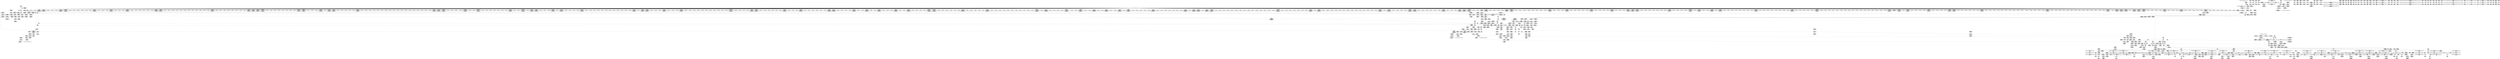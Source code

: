 digraph {
	CE0x4b06490 [shape=record,shape=Mrecord,label="{CE0x4b06490|selinux_inode_getattr:tmp11|security/selinux/hooks.c,2904}"]
	CE0x4b8de40 [shape=record,shape=Mrecord,label="{CE0x4b8de40|inode_has_perm:tmp19|security/selinux/hooks.c,1618}"]
	CE0x4b0be30 [shape=record,shape=Mrecord,label="{CE0x4b0be30|i32_5|*Constant*|*SummSink*}"]
	CE0x4b18140 [shape=record,shape=Mrecord,label="{CE0x4b18140|104:_%struct.inode*,_:_CRE_171,172_}"]
	CE0x4b6d820 [shape=record,shape=Mrecord,label="{CE0x4b6d820|12:_i32,_56:_i8*,_:_CRE_286,287_}"]
	CE0x4b68890 [shape=record,shape=Mrecord,label="{CE0x4b68890|12:_i32,_56:_i8*,_:_CRE_192,193_}"]
	CE0x4b88d20 [shape=record,shape=Mrecord,label="{CE0x4b88d20|_ret_i32_%tmp6,_!dbg_!27716|security/selinux/hooks.c,197|*SummSink*}"]
	CE0x4bac550 [shape=record,shape=Mrecord,label="{CE0x4bac550|i32_3|*Constant*|*SummSink*}"]
	CE0x4b573b0 [shape=record,shape=Mrecord,label="{CE0x4b573b0|__validate_creds:entry}"]
	CE0x4b6ba70 [shape=record,shape=Mrecord,label="{CE0x4b6ba70|12:_i32,_56:_i8*,_:_CRE_261,262_}"]
	CE0x4b80c20 [shape=record,shape=Mrecord,label="{CE0x4b80c20|12:_i32,_56:_i8*,_:_CRE_910,911_}"]
	CE0x4b76280 [shape=record,shape=Mrecord,label="{CE0x4b76280|12:_i32,_56:_i8*,_:_CRE_576,577_}"]
	CE0x4b892b0 [shape=record,shape=Mrecord,label="{CE0x4b892b0|i32_10|*Constant*|*SummSink*}"]
	CE0x4b68c50 [shape=record,shape=Mrecord,label="{CE0x4b68c50|12:_i32,_56:_i8*,_:_CRE_196,197_}"]
	CE0x4b93a00 [shape=record,shape=Mrecord,label="{CE0x4b93a00|GLOBAL:llvm.expect.i64|*Constant*|*SummSource*}"]
	CE0x4b61090 [shape=record,shape=Mrecord,label="{CE0x4b61090|COLLAPSED:_GCMRE___llvm_gcov_ctr154_internal_global_8_x_i64_zeroinitializer:_elem_0:default:}"]
	CE0x4b4ec00 [shape=record,shape=Mrecord,label="{CE0x4b4ec00|__validate_creds:expval|include/linux/cred.h,173}"]
	CE0x4b5f720 [shape=record,shape=Mrecord,label="{CE0x4b5f720|cred_sid:security|security/selinux/hooks.c,196|*SummSink*}"]
	CE0x4b74a70 [shape=record,shape=Mrecord,label="{CE0x4b74a70|12:_i32,_56:_i8*,_:_CRE_555,556_}"]
	CE0x4b71dc0 [shape=record,shape=Mrecord,label="{CE0x4b71dc0|12:_i32,_56:_i8*,_:_CRE_473,474_}"]
	CE0x4b4c3e0 [shape=record,shape=Mrecord,label="{CE0x4b4c3e0|_call_void_mcount()_#3|*SummSource*}"]
	CE0x4aec410 [shape=record,shape=Mrecord,label="{CE0x4aec410|_call_void_mcount()_#3|*SummSink*}"]
	CE0x4b6d360 [shape=record,shape=Mrecord,label="{CE0x4b6d360|12:_i32,_56:_i8*,_:_CRE_282,283_}"]
	CE0x4b49b40 [shape=record,shape=Mrecord,label="{CE0x4b49b40|104:_%struct.inode*,_:_CRE_307,308_}"]
	"CONST[source:1(input),value:2(dynamic)][purpose:{object}][SrcIdx:3]"
	CE0x4aed440 [shape=record,shape=Mrecord,label="{CE0x4aed440|104:_%struct.inode*,_:_CRE_190,191_}"]
	"CONST[source:0(mediator),value:2(dynamic)][purpose:{object}][SnkIdx:2]"
	CE0x4b0e090 [shape=record,shape=Mrecord,label="{CE0x4b0e090|i64*_getelementptr_inbounds_(_11_x_i64_,_11_x_i64_*___llvm_gcov_ctr235,_i64_0,_i64_6)|*Constant*}"]
	CE0x4b4a840 [shape=record,shape=Mrecord,label="{CE0x4b4a840|path_has_perm:tmp5|security/selinux/hooks.c,1642|*SummSink*}"]
	CE0x4b01920 [shape=record,shape=Mrecord,label="{CE0x4b01920|_ret_i32_%call,_!dbg_!27724|security/selinux/hooks.c,1647|*SummSource*}"]
	CE0x4b69100 [shape=record,shape=Mrecord,label="{CE0x4b69100|12:_i32,_56:_i8*,_:_CRE_201,202_}"]
	CE0x4b7af00 [shape=record,shape=Mrecord,label="{CE0x4b7af00|12:_i32,_56:_i8*,_:_CRE_696,704_|*MultipleSource*|security/selinux/hooks.c,1642|Function::inode_has_perm&Arg::inode::|security/selinux/hooks.c,1611}"]
	CE0x4b6fff0 [shape=record,shape=Mrecord,label="{CE0x4b6fff0|12:_i32,_56:_i8*,_:_CRE_352,360_|*MultipleSource*|security/selinux/hooks.c,1642|Function::inode_has_perm&Arg::inode::|security/selinux/hooks.c,1611}"]
	CE0x4b3b100 [shape=record,shape=Mrecord,label="{CE0x4b3b100|104:_%struct.inode*,_:_CRE_89,90_}"]
	CE0x4b1f800 [shape=record,shape=Mrecord,label="{CE0x4b1f800|i64*_getelementptr_inbounds_(_8_x_i64_,_8_x_i64_*___llvm_gcov_ctr154,_i64_0,_i64_2)|*Constant*|*SummSource*}"]
	CE0x4b57960 [shape=record,shape=Mrecord,label="{CE0x4b57960|__validate_creds:conv|include/linux/cred.h,173}"]
	CE0x4aec2f0 [shape=record,shape=Mrecord,label="{CE0x4aec2f0|_call_void_mcount()_#3|*SummSource*}"]
	CE0x4b50d70 [shape=record,shape=Mrecord,label="{CE0x4b50d70|cred_sid:tmp3}"]
	CE0x4b92910 [shape=record,shape=Mrecord,label="{CE0x4b92910|inode_has_perm:conv|security/selinux/hooks.c,1611}"]
	CE0x4b4ef20 [shape=record,shape=Mrecord,label="{CE0x4b4ef20|inode_has_perm:tmp1|*SummSink*}"]
	CE0x4b73200 [shape=record,shape=Mrecord,label="{CE0x4b73200|12:_i32,_56:_i8*,_:_CRE_500,504_|*MultipleSource*|security/selinux/hooks.c,1642|Function::inode_has_perm&Arg::inode::|security/selinux/hooks.c,1611}"]
	CE0x4af2e70 [shape=record,shape=Mrecord,label="{CE0x4af2e70|path_has_perm:dentry|security/selinux/hooks.c,1642|*SummSource*}"]
	CE0x4b03df0 [shape=record,shape=Mrecord,label="{CE0x4b03df0|inode_has_perm:bb}"]
	CE0x4b80040 [shape=record,shape=Mrecord,label="{CE0x4b80040|12:_i32,_56:_i8*,_:_CRE_900,901_}"]
	CE0x4b17330 [shape=record,shape=Mrecord,label="{CE0x4b17330|104:_%struct.inode*,_:_CRE_156,157_}"]
	CE0x4b7da70 [shape=record,shape=Mrecord,label="{CE0x4b7da70|12:_i32,_56:_i8*,_:_CRE_868,869_}"]
	CE0x4b518f0 [shape=record,shape=Mrecord,label="{CE0x4b518f0|104:_%struct.inode*,_:_CRE_208,209_}"]
	CE0x4afc6c0 [shape=record,shape=Mrecord,label="{CE0x4afc6c0|i8*_getelementptr_inbounds_(_25_x_i8_,_25_x_i8_*_.str3,_i32_0,_i32_0)|*Constant*}"]
	CE0x4ae5ba0 [shape=record,shape=Mrecord,label="{CE0x4ae5ba0|i32_1|*Constant*|*SummSource*}"]
	CE0x4b0e6a0 [shape=record,shape=Mrecord,label="{CE0x4b0e6a0|i64_5|*Constant*}"]
	CE0x4aeee40 [shape=record,shape=Mrecord,label="{CE0x4aeee40|path_has_perm:tmp1|*SummSource*}"]
	CE0x66f0750 [shape=record,shape=Mrecord,label="{CE0x66f0750|selinux_inode_getattr:tmp1}"]
	CE0x4b92670 [shape=record,shape=Mrecord,label="{CE0x4b92670|inode_has_perm:lnot1|security/selinux/hooks.c,1611|*SummSource*}"]
	CE0x4b7d240 [shape=record,shape=Mrecord,label="{CE0x4b7d240|12:_i32,_56:_i8*,_:_CRE_856,864_|*MultipleSource*|security/selinux/hooks.c,1642|Function::inode_has_perm&Arg::inode::|security/selinux/hooks.c,1611}"]
	CE0x4b55b60 [shape=record,shape=Mrecord,label="{CE0x4b55b60|inode_has_perm:perms|Function::inode_has_perm&Arg::perms::|*SummSink*}"]
	CE0x4b52340 [shape=record,shape=Mrecord,label="{CE0x4b52340|104:_%struct.inode*,_:_CRE_219,220_}"]
	CE0x4b0a320 [shape=record,shape=Mrecord,label="{CE0x4b0a320|selinux_inode_getattr:tobool|security/selinux/hooks.c,2904|*SummSink*}"]
	CE0x4b3b6b0 [shape=record,shape=Mrecord,label="{CE0x4b3b6b0|104:_%struct.inode*,_:_CRE_94,95_}"]
	CE0x4b78880 [shape=record,shape=Mrecord,label="{CE0x4b78880|12:_i32,_56:_i8*,_:_CRE_608,609_}"]
	CE0x4b7e620 [shape=record,shape=Mrecord,label="{CE0x4b7e620|12:_i32,_56:_i8*,_:_CRE_878,879_}"]
	CE0x4b388f0 [shape=record,shape=Mrecord,label="{CE0x4b388f0|inode_has_perm:tmp5|security/selinux/hooks.c,1609|*SummSink*}"]
	CE0x4b7c8a0 [shape=record,shape=Mrecord,label="{CE0x4b7c8a0|12:_i32,_56:_i8*,_:_CRE_816,824_|*MultipleSource*|security/selinux/hooks.c,1642|Function::inode_has_perm&Arg::inode::|security/selinux/hooks.c,1611}"]
	CE0x4b676c0 [shape=record,shape=Mrecord,label="{CE0x4b676c0|i32_512|*Constant*}"]
	CE0x4b92180 [shape=record,shape=Mrecord,label="{CE0x4b92180|inode_has_perm:lnot|security/selinux/hooks.c,1611|*SummSource*}"]
	CE0x4b5af40 [shape=record,shape=Mrecord,label="{CE0x4b5af40|12:_i32,_56:_i8*,_:_CRE_48,56_|*MultipleSource*|security/selinux/hooks.c,1642|Function::inode_has_perm&Arg::inode::|security/selinux/hooks.c,1611}"]
	CE0x4b80630 [shape=record,shape=Mrecord,label="{CE0x4b80630|12:_i32,_56:_i8*,_:_CRE_905,906_}"]
	CE0x4b6a6a0 [shape=record,shape=Mrecord,label="{CE0x4b6a6a0|12:_i32,_56:_i8*,_:_CRE_244,245_}"]
	CE0x4bb4e80 [shape=record,shape=Mrecord,label="{CE0x4bb4e80|COLLAPSED:_GCMRE___llvm_gcov_ctr155_internal_global_5_x_i64_zeroinitializer:_elem_0:default:}"]
	CE0x4b7e290 [shape=record,shape=Mrecord,label="{CE0x4b7e290|12:_i32,_56:_i8*,_:_CRE_875,876_}"]
	CE0x4b655e0 [shape=record,shape=Mrecord,label="{CE0x4b655e0|inode_has_perm:call|security/selinux/hooks.c,1614|*SummSource*}"]
	CE0x4b1e8e0 [shape=record,shape=Mrecord,label="{CE0x4b1e8e0|selinux_inode_getattr:cred4|security/selinux/hooks.c,2904|*SummSource*}"]
	CE0x4af5690 [shape=record,shape=Mrecord,label="{CE0x4af5690|selinux_inode_getattr:tmp7|security/selinux/hooks.c,2904}"]
	CE0x4b691f0 [shape=record,shape=Mrecord,label="{CE0x4b691f0|12:_i32,_56:_i8*,_:_CRE_202,203_}"]
	CE0x4b50c60 [shape=record,shape=Mrecord,label="{CE0x4b50c60|_call_void_mcount()_#3}"]
	CE0x4b201c0 [shape=record,shape=Mrecord,label="{CE0x4b201c0|i32_1|*Constant*}"]
	CE0x4b4b1c0 [shape=record,shape=Mrecord,label="{CE0x4b4b1c0|path_has_perm:tmp6|security/selinux/hooks.c,1646|*SummSource*}"]
	CE0x4b1e2f0 [shape=record,shape=Mrecord,label="{CE0x4b1e2f0|i32_78|*Constant*}"]
	CE0x4b18ac0 [shape=record,shape=Mrecord,label="{CE0x4b18ac0|GLOBAL:__validate_creds|*Constant*}"]
	CE0x4b00030 [shape=record,shape=Mrecord,label="{CE0x4b00030|GLOBAL:path_has_perm|*Constant*|*SummSink*}"]
	CE0x4b6c780 [shape=record,shape=Mrecord,label="{CE0x4b6c780|12:_i32,_56:_i8*,_:_CRE_272,273_}"]
	CE0x4b4b8a0 [shape=record,shape=Mrecord,label="{CE0x4b4b8a0|inode_has_perm:tmp4|security/selinux/hooks.c,1609|*SummSource*}"]
	CE0x4b6ec50 [shape=record,shape=Mrecord,label="{CE0x4b6ec50|12:_i32,_56:_i8*,_:_CRE_303,304_}"]
	CE0x4b69e10 [shape=record,shape=Mrecord,label="{CE0x4b69e10|12:_i32,_56:_i8*,_:_CRE_232,236_|*MultipleSource*|security/selinux/hooks.c,1642|Function::inode_has_perm&Arg::inode::|security/selinux/hooks.c,1611}"]
	CE0x4b76f90 [shape=record,shape=Mrecord,label="{CE0x4b76f90|12:_i32,_56:_i8*,_:_CRE_587,588_}"]
	CE0x4b8ab30 [shape=record,shape=Mrecord,label="{CE0x4b8ab30|inode_has_perm:tmp13|security/selinux/hooks.c,1614}"]
	CE0x4b8aba0 [shape=record,shape=Mrecord,label="{CE0x4b8aba0|inode_has_perm:tmp13|security/selinux/hooks.c,1614|*SummSource*}"]
	CE0x4b0a930 [shape=record,shape=Mrecord,label="{CE0x4b0a930|i64*_getelementptr_inbounds_(_11_x_i64_,_11_x_i64_*___llvm_gcov_ctr235,_i64_0,_i64_8)|*Constant*}"]
	CE0x4b0b4b0 [shape=record,shape=Mrecord,label="{CE0x4b0b4b0|selinux_inode_getattr:land.lhs.true2}"]
	CE0x4b5bbd0 [shape=record,shape=Mrecord,label="{CE0x4b5bbd0|inode_has_perm:return|*SummSink*}"]
	CE0x4babf70 [shape=record,shape=Mrecord,label="{CE0x4babf70|inode_has_perm:tmp16|security/selinux/hooks.c,1615|*SummSink*}"]
	CE0x4b91930 [shape=record,shape=Mrecord,label="{CE0x4b91930|inode_has_perm:and|security/selinux/hooks.c,1611|*SummSink*}"]
	CE0x4b3c010 [shape=record,shape=Mrecord,label="{CE0x4b3c010|104:_%struct.inode*,_:_CRE_148,149_}"]
	CE0x4b4a660 [shape=record,shape=Mrecord,label="{CE0x4b4a660|path_has_perm:tmp5|security/selinux/hooks.c,1642}"]
	CE0x4b18610 [shape=record,shape=Mrecord,label="{CE0x4b18610|GLOBAL:__validate_creds|*Constant*|*SummSource*}"]
	CE0x4b057c0 [shape=record,shape=Mrecord,label="{CE0x4b057c0|i64*_getelementptr_inbounds_(_11_x_i64_,_11_x_i64_*___llvm_gcov_ctr235,_i64_0,_i64_6)|*Constant*|*SummSink*}"]
	CE0x4b77450 [shape=record,shape=Mrecord,label="{CE0x4b77450|12:_i32,_56:_i8*,_:_CRE_591,592_}"]
	CE0x4b4acd0 [shape=record,shape=Mrecord,label="{CE0x4b4acd0|path_has_perm:path1|security/selinux/hooks.c,1646}"]
	CE0x4b683e0 [shape=record,shape=Mrecord,label="{CE0x4b683e0|12:_i32,_56:_i8*,_:_CRE_187,188_}"]
	CE0x4b678a0 [shape=record,shape=Mrecord,label="{CE0x4b678a0|12:_i32,_56:_i8*,_:_CRE_175,176_}"]
	CE0x4b67d50 [shape=record,shape=Mrecord,label="{CE0x4b67d50|12:_i32,_56:_i8*,_:_CRE_180,181_}"]
	CE0x4b74b20 [shape=record,shape=Mrecord,label="{CE0x4b74b20|12:_i32,_56:_i8*,_:_CRE_556,557_}"]
	CE0x4b16e80 [shape=record,shape=Mrecord,label="{CE0x4b16e80|104:_%struct.inode*,_:_CRE_151,152_}"]
	CE0x4b3d0b0 [shape=record,shape=Mrecord,label="{CE0x4b3d0b0|path_has_perm:tmp7|security/selinux/hooks.c,1646}"]
	CE0x4b78750 [shape=record,shape=Mrecord,label="{CE0x4b78750|12:_i32,_56:_i8*,_:_CRE_607,608_}"]
	CE0x4b7e4f0 [shape=record,shape=Mrecord,label="{CE0x4b7e4f0|12:_i32,_56:_i8*,_:_CRE_877,878_}"]
	CE0x4afe620 [shape=record,shape=Mrecord,label="{CE0x4afe620|selinux_inode_getattr:dentry|Function::selinux_inode_getattr&Arg::dentry::|*SummSource*}"]
	CE0x4b97160 [shape=record,shape=Mrecord,label="{CE0x4b97160|inode_has_perm:tmp11|security/selinux/hooks.c,1612|*SummSource*}"]
	CE0x4b3bfa0 [shape=record,shape=Mrecord,label="{CE0x4b3bfa0|104:_%struct.inode*,_:_CRE_147,148_}"]
	CE0x4b63510 [shape=record,shape=Mrecord,label="{CE0x4b63510|__validate_creds:line|Function::__validate_creds&Arg::line::|*SummSource*}"]
	CE0x4b97cd0 [shape=record,shape=Mrecord,label="{CE0x4b97cd0|i32_512|*Constant*|*SummSink*}"]
	CE0x4b97920 [shape=record,shape=Mrecord,label="{CE0x4b97920|inode_has_perm:tmp12|security/selinux/hooks.c,1612|*SummSink*}"]
	CE0x4b0b440 [shape=record,shape=Mrecord,label="{CE0x4b0b440|selinux_inode_getattr:if.then|*SummSink*}"]
	CE0x4b05e60 [shape=record,shape=Mrecord,label="{CE0x4b05e60|selinux_inode_getattr:tmp16|security/selinux/hooks.c,2904}"]
	CE0x4b3b500 [shape=record,shape=Mrecord,label="{CE0x4b3b500|104:_%struct.inode*,_:_CRE_92,93_}"]
	CE0x4b6c060 [shape=record,shape=Mrecord,label="{CE0x4b6c060|12:_i32,_56:_i8*,_:_CRE_266,267_}"]
	CE0x4b17150 [shape=record,shape=Mrecord,label="{CE0x4b17150|104:_%struct.inode*,_:_CRE_154,155_}"]
	CE0x4b77a40 [shape=record,shape=Mrecord,label="{CE0x4b77a40|12:_i32,_56:_i8*,_:_CRE_596,597_}"]
	CE0x4b041f0 [shape=record,shape=Mrecord,label="{CE0x4b041f0|selinux_inode_getattr:land.lhs.true|*SummSink*}"]
	CE0x4b70df0 [shape=record,shape=Mrecord,label="{CE0x4b70df0|12:_i32,_56:_i8*,_:_CRE_416,424_|*MultipleSource*|security/selinux/hooks.c,1642|Function::inode_has_perm&Arg::inode::|security/selinux/hooks.c,1611}"]
	CE0x4b1e520 [shape=record,shape=Mrecord,label="{CE0x4b1e520|i32_78|*Constant*|*SummSink*}"]
	CE0x4b51240 [shape=record,shape=Mrecord,label="{CE0x4b51240|path_has_perm:tmp}"]
	CE0x4aed710 [shape=record,shape=Mrecord,label="{CE0x4aed710|104:_%struct.inode*,_:_CRE_193,194_}"]
	CE0x4b6a210 [shape=record,shape=Mrecord,label="{CE0x4b6a210|12:_i32,_56:_i8*,_:_CRE_241,242_}"]
	CE0x4b815a0 [shape=record,shape=Mrecord,label="{CE0x4b815a0|12:_i32,_56:_i8*,_:_CRE_918,919_}"]
	CE0x4b5f580 [shape=record,shape=Mrecord,label="{CE0x4b5f580|cred_sid:security|security/selinux/hooks.c,196}"]
	CE0x4b670b0 [shape=record,shape=Mrecord,label="{CE0x4b670b0|12:_i32,_56:_i8*,_:_CRE_154,155_}"]
	CE0x4b75dc0 [shape=record,shape=Mrecord,label="{CE0x4b75dc0|12:_i32,_56:_i8*,_:_CRE_572,573_}"]
	CE0x4b93b20 [shape=record,shape=Mrecord,label="{CE0x4b93b20|inode_has_perm:expval|security/selinux/hooks.c,1611|*SummSource*}"]
	CE0x4b78d40 [shape=record,shape=Mrecord,label="{CE0x4b78d40|12:_i32,_56:_i8*,_:_CRE_612,613_}"]
	CE0x4b3e700 [shape=record,shape=Mrecord,label="{CE0x4b3e700|_ret_i32_%retval.0,_!dbg_!27739|security/selinux/hooks.c,1618|*SummSink*}"]
	CE0x4b6c3f0 [shape=record,shape=Mrecord,label="{CE0x4b6c3f0|12:_i32,_56:_i8*,_:_CRE_269,270_}"]
	CE0x4af9b00 [shape=record,shape=Mrecord,label="{CE0x4af9b00|i64_0|*Constant*}"]
	CE0x4b763b0 [shape=record,shape=Mrecord,label="{CE0x4b763b0|12:_i32,_56:_i8*,_:_CRE_577,578_}"]
	CE0x4b693d0 [shape=record,shape=Mrecord,label="{CE0x4b693d0|12:_i32,_56:_i8*,_:_CRE_204,205_}"]
	CE0x4b17240 [shape=record,shape=Mrecord,label="{CE0x4b17240|104:_%struct.inode*,_:_CRE_155,156_}"]
	CE0x4b7d9c0 [shape=record,shape=Mrecord,label="{CE0x4b7d9c0|12:_i32,_56:_i8*,_:_CRE_867,868_}"]
	CE0x4b17420 [shape=record,shape=Mrecord,label="{CE0x4b17420|104:_%struct.inode*,_:_CRE_157,158_}"]
	CE0x4b1a950 [shape=record,shape=Mrecord,label="{CE0x4b1a950|_call_void___validate_creds(%struct.cred*_%cred,_i8*_getelementptr_inbounds_(_25_x_i8_,_25_x_i8_*_.str3,_i32_0,_i32_0),_i32_1609)_#10,_!dbg_!27719|security/selinux/hooks.c,1609}"]
	CE0x4b7f920 [shape=record,shape=Mrecord,label="{CE0x4b7f920|12:_i32,_56:_i8*,_:_CRE_894,895_}"]
	CE0x4b76870 [shape=record,shape=Mrecord,label="{CE0x4b76870|12:_i32,_56:_i8*,_:_CRE_581,582_}"]
	CE0x4b927a0 [shape=record,shape=Mrecord,label="{CE0x4b927a0|inode_has_perm:lnot1|security/selinux/hooks.c,1611|*SummSink*}"]
	CE0x4b8e510 [shape=record,shape=Mrecord,label="{CE0x4b8e510|inode_has_perm:tmp20|security/selinux/hooks.c,1618|*SummSource*}"]
	CE0x4b46650 [shape=record,shape=Mrecord,label="{CE0x4b46650|GLOBAL:__invalid_creds|*Constant*|*SummSource*}"]
	CE0x4b891d0 [shape=record,shape=Mrecord,label="{CE0x4b891d0|inode_has_perm:i_security|security/selinux/hooks.c,1615|*SummSource*}"]
	CE0x4b40ca0 [shape=record,shape=Mrecord,label="{CE0x4b40ca0|COLLAPSED:_CMRE:_elem_0:default:}"]
	CE0x4ae6a40 [shape=record,shape=Mrecord,label="{CE0x4ae6a40|i64*_getelementptr_inbounds_(_11_x_i64_,_11_x_i64_*___llvm_gcov_ctr235,_i64_0,_i64_0)|*Constant*|*SummSource*}"]
	CE0x4b84080 [shape=record,shape=Mrecord,label="{CE0x4b84080|12:_i32,_56:_i8*,_:_CRE_992,1000_|*MultipleSource*|security/selinux/hooks.c,1642|Function::inode_has_perm&Arg::inode::|security/selinux/hooks.c,1611}"]
	CE0x4b5b100 [shape=record,shape=Mrecord,label="{CE0x4b5b100|12:_i32,_56:_i8*,_:_CRE_56,64_|*MultipleSource*|security/selinux/hooks.c,1642|Function::inode_has_perm&Arg::inode::|security/selinux/hooks.c,1611}"]
	CE0x4b77dd0 [shape=record,shape=Mrecord,label="{CE0x4b77dd0|12:_i32,_56:_i8*,_:_CRE_599,600_}"]
	CE0x4b93c90 [shape=record,shape=Mrecord,label="{CE0x4b93c90|i64_3|*Constant*}"]
	CE0x4b6f960 [shape=record,shape=Mrecord,label="{CE0x4b6f960|12:_i32,_56:_i8*,_:_CRE_328,336_|*MultipleSource*|security/selinux/hooks.c,1642|Function::inode_has_perm&Arg::inode::|security/selinux/hooks.c,1611}"]
	CE0x4af8d40 [shape=record,shape=Mrecord,label="{CE0x4af8d40|selinux_inode_getattr:tmp2|*SummSink*}"]
	CE0x4b01570 [shape=record,shape=Mrecord,label="{CE0x4b01570|path_has_perm:av|Function::path_has_perm&Arg::av::}"]
	CE0x4b711c0 [shape=record,shape=Mrecord,label="{CE0x4b711c0|12:_i32,_56:_i8*,_:_CRE_432,440_|*MultipleSource*|security/selinux/hooks.c,1642|Function::inode_has_perm&Arg::inode::|security/selinux/hooks.c,1611}"]
	CE0x4b6fdf0 [shape=record,shape=Mrecord,label="{CE0x4b6fdf0|12:_i32,_56:_i8*,_:_CRE_344,352_|*MultipleSource*|security/selinux/hooks.c,1642|Function::inode_has_perm&Arg::inode::|security/selinux/hooks.c,1611}"]
	CE0x4b39e00 [shape=record,shape=Mrecord,label="{CE0x4b39e00|12:_i32,_56:_i8*,_:_CRE_137,138_}"]
	CE0x4b113b0 [shape=record,shape=Mrecord,label="{CE0x4b113b0|i64_4|*Constant*}"]
	CE0x4b1beb0 [shape=record,shape=Mrecord,label="{CE0x4b1beb0|12:_i32,_56:_i8*,_:_CRE_80,88_|*MultipleSource*|security/selinux/hooks.c,1642|Function::inode_has_perm&Arg::inode::|security/selinux/hooks.c,1611}"]
	CE0x4afd7b0 [shape=record,shape=Mrecord,label="{CE0x4afd7b0|selinux_inode_getattr:tobool1|security/selinux/hooks.c,2904}"]
	CE0x4b079d0 [shape=record,shape=Mrecord,label="{CE0x4b079d0|__validate_creds:tmp2|include/linux/cred.h,173|*SummSink*}"]
	"CONST[source:0(mediator),value:0(static)][purpose:{operation}][SnkIdx:3]"
	CE0x4b4eb10 [shape=record,shape=Mrecord,label="{CE0x4b4eb10|__validate_creds:expval|include/linux/cred.h,173|*SummSource*}"]
	CE0x4b4c680 [shape=record,shape=Mrecord,label="{CE0x4b4c680|12:_i32,_56:_i8*,_:_CRE_88,96_|*MultipleSource*|security/selinux/hooks.c,1642|Function::inode_has_perm&Arg::inode::|security/selinux/hooks.c,1611}"]
	CE0x4b647c0 [shape=record,shape=Mrecord,label="{CE0x4b647c0|i64*_getelementptr_inbounds_(_8_x_i64_,_8_x_i64_*___llvm_gcov_ctr154,_i64_0,_i64_6)|*Constant*|*SummSource*}"]
	CE0x4bb3b00 [shape=record,shape=Mrecord,label="{CE0x4bb3b00|__validate_creds:tmp8|include/linux/cred.h,175}"]
	CE0x4add900 [shape=record,shape=Mrecord,label="{CE0x4add900|104:_%struct.inode*,_:_CRE_56,64_|*MultipleSource*|Function::selinux_inode_getattr&Arg::dentry::|*LoadInst*|security/selinux/hooks.c,1642|security/selinux/hooks.c,1642}"]
	CE0x4b427f0 [shape=record,shape=Mrecord,label="{CE0x4b427f0|avc_has_perm:entry|*SummSource*}"]
	CE0x4b03f20 [shape=record,shape=Mrecord,label="{CE0x4b03f20|inode_has_perm:bb|*SummSource*}"]
	CE0x4b79920 [shape=record,shape=Mrecord,label="{CE0x4b79920|12:_i32,_56:_i8*,_:_CRE_622,623_}"]
	CE0x4b411b0 [shape=record,shape=Mrecord,label="{CE0x4b411b0|get_current:tmp}"]
	CE0x4af4ee0 [shape=record,shape=Mrecord,label="{CE0x4af4ee0|i64_0|*Constant*|*SummSource*}"]
	CE0x4ae59e0 [shape=record,shape=Mrecord,label="{CE0x4ae59e0|selinux_inode_getattr:tmp13|security/selinux/hooks.c,2904|*SummSink*}"]
	CE0x4b790d0 [shape=record,shape=Mrecord,label="{CE0x4b790d0|12:_i32,_56:_i8*,_:_CRE_615,616_}"]
	CE0x4b11610 [shape=record,shape=Mrecord,label="{CE0x4b11610|selinux_inode_getattr:tmp9|security/selinux/hooks.c,2904}"]
	CE0x4b97b40 [shape=record,shape=Mrecord,label="{CE0x4b97b40|i32_512|*Constant*|*SummSource*}"]
	CE0x4b4a480 [shape=record,shape=Mrecord,label="{CE0x4b4a480|104:_%struct.inode*,_:_CRE_318,319_}"]
	CE0x4b096d0 [shape=record,shape=Mrecord,label="{CE0x4b096d0|12:_i32,_56:_i8*,_:_CRE_166,167_}"]
	CE0x4b12b20 [shape=record,shape=Mrecord,label="{CE0x4b12b20|cred_sid:tmp5|security/selinux/hooks.c,196|*SummSource*}"]
	CE0x4b5ad80 [shape=record,shape=Mrecord,label="{CE0x4b5ad80|12:_i32,_56:_i8*,_:_CRE_40,48_|*MultipleSource*|security/selinux/hooks.c,1642|Function::inode_has_perm&Arg::inode::|security/selinux/hooks.c,1611}"]
	CE0x4b52700 [shape=record,shape=Mrecord,label="{CE0x4b52700|104:_%struct.inode*,_:_CRE_223,224_}"]
	CE0x4b58cd0 [shape=record,shape=Mrecord,label="{CE0x4b58cd0|__validate_creds:cred|Function::__validate_creds&Arg::cred::|*SummSink*}"]
	CE0x4b81930 [shape=record,shape=Mrecord,label="{CE0x4b81930|12:_i32,_56:_i8*,_:_CRE_921,922_}"]
	CE0x4b62590 [shape=record,shape=Mrecord,label="{CE0x4b62590|i32_1609|*Constant*|*SummSink*}"]
	CE0x4b6c8b0 [shape=record,shape=Mrecord,label="{CE0x4b6c8b0|12:_i32,_56:_i8*,_:_CRE_273,274_}"]
	CE0x4b8cdc0 [shape=record,shape=Mrecord,label="{CE0x4b8cdc0|_ret_i32_%retval.0,_!dbg_!27728|security/selinux/avc.c,775|*SummSource*}"]
	CE0x4aee6f0 [shape=record,shape=Mrecord,label="{CE0x4aee6f0|__validate_creds:tmp5|include/linux/cred.h,173|*SummSource*}"]
	CE0x4b193e0 [shape=record,shape=Mrecord,label="{CE0x4b193e0|path_has_perm:dentry|security/selinux/hooks.c,1642|*SummSink*}"]
	CE0x4aff4c0 [shape=record,shape=Mrecord,label="{CE0x4aff4c0|selinux_inode_getattr:mnt|Function::selinux_inode_getattr&Arg::mnt::|*SummSource*}"]
	CE0x4b73490 [shape=record,shape=Mrecord,label="{CE0x4b73490|12:_i32,_56:_i8*,_:_CRE_504,508_|*MultipleSource*|security/selinux/hooks.c,1642|Function::inode_has_perm&Arg::inode::|security/selinux/hooks.c,1611}"]
	"CONST[source:0(mediator),value:0(static)][purpose:{operation}][SrcIdx:4]"
	CE0x4b05a80 [shape=record,shape=Mrecord,label="{CE0x4b05a80|selinux_inode_getattr:tmp|*SummSource*}"]
	CE0x4b6b940 [shape=record,shape=Mrecord,label="{CE0x4b6b940|12:_i32,_56:_i8*,_:_CRE_260,261_}"]
	CE0x4b075b0 [shape=record,shape=Mrecord,label="{CE0x4b075b0|i32_2904|*Constant*|*SummSource*}"]
	CE0x4bb4b50 [shape=record,shape=Mrecord,label="{CE0x4bb4b50|i64*_getelementptr_inbounds_(_5_x_i64_,_5_x_i64_*___llvm_gcov_ctr155,_i64_0,_i64_0)|*Constant*|*SummSource*}"]
	CE0x4b51bc0 [shape=record,shape=Mrecord,label="{CE0x4b51bc0|104:_%struct.inode*,_:_CRE_211,212_}"]
	CE0x4b6c190 [shape=record,shape=Mrecord,label="{CE0x4b6c190|12:_i32,_56:_i8*,_:_CRE_267,268_}"]
	CE0x4b777e0 [shape=record,shape=Mrecord,label="{CE0x4b777e0|12:_i32,_56:_i8*,_:_CRE_594,595_}"]
	CE0x4b3a320 [shape=record,shape=Mrecord,label="{CE0x4b3a320|cred_sid:tmp2|*SummSink*}"]
	CE0x4b557d0 [shape=record,shape=Mrecord,label="{CE0x4b557d0|inode_has_perm:perms|Function::inode_has_perm&Arg::perms::}"]
	CE0x4b92bd0 [shape=record,shape=Mrecord,label="{CE0x4b92bd0|inode_has_perm:lnot.ext|security/selinux/hooks.c,1611}"]
	CE0x4b84510 [shape=record,shape=Mrecord,label="{CE0x4b84510|inode_has_perm:tmp6|*LoadInst*|security/selinux/hooks.c,1611}"]
	CE0x4b6de10 [shape=record,shape=Mrecord,label="{CE0x4b6de10|12:_i32,_56:_i8*,_:_CRE_291,292_}"]
	CE0x4b738c0 [shape=record,shape=Mrecord,label="{CE0x4b738c0|12:_i32,_56:_i8*,_:_CRE_512,520_|*MultipleSource*|security/selinux/hooks.c,1642|Function::inode_has_perm&Arg::inode::|security/selinux/hooks.c,1611}"]
	CE0x4b7fde0 [shape=record,shape=Mrecord,label="{CE0x4b7fde0|12:_i32,_56:_i8*,_:_CRE_898,899_}"]
	CE0x4b78160 [shape=record,shape=Mrecord,label="{CE0x4b78160|12:_i32,_56:_i8*,_:_CRE_602,603_}"]
	CE0x4b406f0 [shape=record,shape=Mrecord,label="{CE0x4b406f0|get_current:tmp2}"]
	CE0x4b009c0 [shape=record,shape=Mrecord,label="{CE0x4b009c0|path_has_perm:path|Function::path_has_perm&Arg::path::}"]
	CE0x4b4dcd0 [shape=record,shape=Mrecord,label="{CE0x4b4dcd0|GLOBAL:creds_are_invalid|*Constant*|*SummSink*}"]
	CE0x4b00dc0 [shape=record,shape=Mrecord,label="{CE0x4b00dc0|path_has_perm:path|Function::path_has_perm&Arg::path::|*SummSink*}"]
	CE0x4b4a900 [shape=record,shape=Mrecord,label="{CE0x4b4a900|path_has_perm:u|security/selinux/hooks.c,1646|*SummSource*}"]
	CE0x4b682f0 [shape=record,shape=Mrecord,label="{CE0x4b682f0|12:_i32,_56:_i8*,_:_CRE_186,187_}"]
	CE0x4b56ea0 [shape=record,shape=Mrecord,label="{CE0x4b56ea0|path_has_perm:call|security/selinux/hooks.c,1647}"]
	CE0x4b94370 [shape=record,shape=Mrecord,label="{CE0x4b94370|inode_has_perm:tobool2|security/selinux/hooks.c,1611|*SummSink*}"]
	CE0x4aed260 [shape=record,shape=Mrecord,label="{CE0x4aed260|104:_%struct.inode*,_:_CRE_188,189_}"]
	CE0x4b75900 [shape=record,shape=Mrecord,label="{CE0x4b75900|12:_i32,_56:_i8*,_:_CRE_568,569_}"]
	CE0x4b80e80 [shape=record,shape=Mrecord,label="{CE0x4b80e80|12:_i32,_56:_i8*,_:_CRE_912,913_}"]
	CE0x4b3bc40 [shape=record,shape=Mrecord,label="{CE0x4b3bc40|104:_%struct.inode*,_:_CRE_144,145_}"]
	CE0x4b91850 [shape=record,shape=Mrecord,label="{CE0x4b91850|inode_has_perm:and|security/selinux/hooks.c,1611}"]
	CE0x4ae8f80 [shape=record,shape=Mrecord,label="{CE0x4ae8f80|selinux_inode_getattr:tmp5|security/selinux/hooks.c,2904}"]
	CE0x4b1f150 [shape=record,shape=Mrecord,label="{CE0x4b1f150|selinux_inode_getattr:tmp21|security/selinux/hooks.c,2904|*SummSink*}"]
	CE0x4b94f10 [shape=record,shape=Mrecord,label="{CE0x4b94f10|GLOBAL:__llvm_gcov_ctr154|Global_var:__llvm_gcov_ctr154|*SummSource*}"]
	CE0x4b1df10 [shape=record,shape=Mrecord,label="{CE0x4b1df10|_ret_%struct.task_struct*_%tmp4,_!dbg_!27714|./arch/x86/include/asm/current.h,14}"]
	CE0x4b57bb0 [shape=record,shape=Mrecord,label="{CE0x4b57bb0|inode_has_perm:tmp1}"]
	CE0x4b40a60 [shape=record,shape=Mrecord,label="{CE0x4b40a60|path_has_perm:bb|*SummSource*}"]
	CE0x4af62c0 [shape=record,shape=Mrecord,label="{CE0x4af62c0|i8_1|*Constant*|*SummSource*}"]
	CE0x4b8e390 [shape=record,shape=Mrecord,label="{CE0x4b8e390|inode_has_perm:tmp20|security/selinux/hooks.c,1618}"]
	CE0x4b889f0 [shape=record,shape=Mrecord,label="{CE0x4b889f0|_ret_i32_%tmp6,_!dbg_!27716|security/selinux/hooks.c,197}"]
	CE0x4aedbc0 [shape=record,shape=Mrecord,label="{CE0x4aedbc0|104:_%struct.inode*,_:_CRE_198,199_}"]
	CE0x4b16660 [shape=record,shape=Mrecord,label="{CE0x4b16660|path_has_perm:call|security/selinux/hooks.c,1647|*SummSink*}"]
	CE0x4b3dfc0 [shape=record,shape=Mrecord,label="{CE0x4b3dfc0|inode_has_perm:adp|Function::inode_has_perm&Arg::adp::}"]
	CE0x4b74f80 [shape=record,shape=Mrecord,label="{CE0x4b74f80|12:_i32,_56:_i8*,_:_CRE_560,561_}"]
	CE0x4afe810 [shape=record,shape=Mrecord,label="{CE0x4afe810|0:_i8,_8:_%struct.vfsmount*,_16:_%struct.dentry*,_24:_%struct.selinux_audit_data*,_:_SCMRE_0,8_|*MultipleSource*|security/selinux/hooks.c,2907|security/selinux/hooks.c, 2905}"]
	CE0x4b39400 [shape=record,shape=Mrecord,label="{CE0x4b39400|12:_i32,_56:_i8*,_:_CRE_16,24_|*MultipleSource*|security/selinux/hooks.c,1642|Function::inode_has_perm&Arg::inode::|security/selinux/hooks.c,1611}"]
	CE0x4b02240 [shape=record,shape=Mrecord,label="{CE0x4b02240|get_current:bb}"]
	CE0x4b185a0 [shape=record,shape=Mrecord,label="{CE0x4b185a0|GLOBAL:__validate_creds|*Constant*|*SummSink*}"]
	CE0x4b62db0 [shape=record,shape=Mrecord,label="{CE0x4b62db0|i32_4|*Constant*|*SummSource*}"]
	CE0x4b7b8d0 [shape=record,shape=Mrecord,label="{CE0x4b7b8d0|12:_i32,_56:_i8*,_:_CRE_744,752_|*MultipleSource*|security/selinux/hooks.c,1642|Function::inode_has_perm&Arg::inode::|security/selinux/hooks.c,1611}"]
	CE0x4b13410 [shape=record,shape=Mrecord,label="{CE0x4b13410|cred_sid:sid|security/selinux/hooks.c,197|*SummSource*}"]
	CE0x4aecae0 [shape=record,shape=Mrecord,label="{CE0x4aecae0|104:_%struct.inode*,_:_CRE_180,181_}"]
	CE0x4b1dfb0 [shape=record,shape=Mrecord,label="{CE0x4b1dfb0|_ret_%struct.task_struct*_%tmp4,_!dbg_!27714|./arch/x86/include/asm/current.h,14|*SummSink*}"]
	CE0x4b75ef0 [shape=record,shape=Mrecord,label="{CE0x4b75ef0|12:_i32,_56:_i8*,_:_CRE_573,574_}"]
	CE0x4b02b00 [shape=record,shape=Mrecord,label="{CE0x4b02b00|i64*_getelementptr_inbounds_(_2_x_i64_,_2_x_i64_*___llvm_gcov_ctr204,_i64_0,_i64_1)|*Constant*|*SummSource*}"]
	CE0x4b17060 [shape=record,shape=Mrecord,label="{CE0x4b17060|104:_%struct.inode*,_:_CRE_153,154_}"]
	CE0x4b57c90 [shape=record,shape=Mrecord,label="{CE0x4b57c90|i64*_getelementptr_inbounds_(_8_x_i64_,_8_x_i64_*___llvm_gcov_ctr154,_i64_0,_i64_1)|*Constant*}"]
	CE0x4b597c0 [shape=record,shape=Mrecord,label="{CE0x4b597c0|__validate_creds:lnot1|include/linux/cred.h,173|*SummSource*}"]
	CE0x4b03610 [shape=record,shape=Mrecord,label="{CE0x4b03610|path_has_perm:tmp3}"]
	CE0x4b55fb0 [shape=record,shape=Mrecord,label="{CE0x4b55fb0|__validate_creds:tmp9|include/linux/cred.h,175|*SummSource*}"]
	CE0x4b730d0 [shape=record,shape=Mrecord,label="{CE0x4b730d0|12:_i32,_56:_i8*,_:_CRE_496,500_|*MultipleSource*|security/selinux/hooks.c,1642|Function::inode_has_perm&Arg::inode::|security/selinux/hooks.c,1611}"]
	CE0x4b66180 [shape=record,shape=Mrecord,label="{CE0x4b66180|cred_sid:cred|Function::cred_sid&Arg::cred::}"]
	CE0x4af8f30 [shape=record,shape=Mrecord,label="{CE0x4af8f30|selinux_inode_getattr:tmp3}"]
	CE0x4b1a290 [shape=record,shape=Mrecord,label="{CE0x4b1a290|selinux_inode_getattr:tmp19|security/selinux/hooks.c,2904}"]
	CE0x4b11820 [shape=record,shape=Mrecord,label="{CE0x4b11820|selinux_inode_getattr:tmp9|security/selinux/hooks.c,2904|*SummSink*}"]
	CE0x4b03460 [shape=record,shape=Mrecord,label="{CE0x4b03460|inode_has_perm:tmp5|security/selinux/hooks.c,1609}"]
	CE0x4b3b890 [shape=record,shape=Mrecord,label="{CE0x4b3b890|104:_%struct.inode*,_:_CRE_96,104_|*MultipleSource*|Function::selinux_inode_getattr&Arg::dentry::|*LoadInst*|security/selinux/hooks.c,1642|security/selinux/hooks.c,1642}"]
	CE0x4b6be00 [shape=record,shape=Mrecord,label="{CE0x4b6be00|12:_i32,_56:_i8*,_:_CRE_264,265_}"]
	CE0x4b5f330 [shape=record,shape=Mrecord,label="{CE0x4b5f330|cred_sid:security|security/selinux/hooks.c,196|*SummSource*}"]
	CE0x4b13d00 [shape=record,shape=Mrecord,label="{CE0x4b13d00|cred_sid:tmp6|security/selinux/hooks.c,197|*SummSource*}"]
	CE0x4af9420 [shape=record,shape=Mrecord,label="{CE0x4af9420|selinux_inode_getattr:tmp10|security/selinux/hooks.c,2904}"]
	CE0x4b09220 [shape=record,shape=Mrecord,label="{CE0x4b09220|12:_i32,_56:_i8*,_:_CRE_161,162_}"]
	CE0x4aeaca0 [shape=record,shape=Mrecord,label="{CE0x4aeaca0|selinux_inode_getattr:bb|*SummSink*}"]
	CE0x4b17ab0 [shape=record,shape=Mrecord,label="{CE0x4b17ab0|104:_%struct.inode*,_:_CRE_164,165_}"]
	CE0x4b5fdb0 [shape=record,shape=Mrecord,label="{CE0x4b5fdb0|i64_1|*Constant*}"]
	CE0x4b3b2e0 [shape=record,shape=Mrecord,label="{CE0x4b3b2e0|104:_%struct.inode*,_:_CRE_90,91_}"]
	CE0x4af6ad0 [shape=record,shape=Mrecord,label="{CE0x4af6ad0|GLOBAL:selinux_inode_getattr.__warned|Global_var:selinux_inode_getattr.__warned|*SummSink*}"]
	CE0x4b0b900 [shape=record,shape=Mrecord,label="{CE0x4b0b900|i64_2|*Constant*|*SummSink*}"]
	CE0x4b72880 [shape=record,shape=Mrecord,label="{CE0x4b72880|12:_i32,_56:_i8*,_:_CRE_482,483_}"]
	CE0x4b7e750 [shape=record,shape=Mrecord,label="{CE0x4b7e750|12:_i32,_56:_i8*,_:_CRE_879,880_}"]
	CE0x4b1e760 [shape=record,shape=Mrecord,label="{CE0x4b1e760|COLLAPSED:_GCMRE_current_task_external_global_%struct.task_struct*:_elem_0::|security/selinux/hooks.c,2904}"]
	CE0x4b5abf0 [shape=record,shape=Mrecord,label="{CE0x4b5abf0|12:_i32,_56:_i8*,_:_CRE_32,40_|*MultipleSource*|security/selinux/hooks.c,1642|Function::inode_has_perm&Arg::inode::|security/selinux/hooks.c,1611}"]
	CE0x4b72140 [shape=record,shape=Mrecord,label="{CE0x4b72140|12:_i32,_56:_i8*,_:_CRE_475,476_}"]
	CE0x4b600b0 [shape=record,shape=Mrecord,label="{CE0x4b600b0|__validate_creds:if.end}"]
	CE0x4b49950 [shape=record,shape=Mrecord,label="{CE0x4b49950|104:_%struct.inode*,_:_CRE_306,307_}"]
	CE0x4b614d0 [shape=record,shape=Mrecord,label="{CE0x4b614d0|__validate_creds:lnot.ext|include/linux/cred.h,173|*SummSink*}"]
	CE0x4b6dce0 [shape=record,shape=Mrecord,label="{CE0x4b6dce0|12:_i32,_56:_i8*,_:_CRE_290,291_}"]
	CE0x4b1b120 [shape=record,shape=Mrecord,label="{CE0x4b1b120|inode_has_perm:tmp3|*SummSink*}"]
	CE0x4b7c4a0 [shape=record,shape=Mrecord,label="{CE0x4b7c4a0|12:_i32,_56:_i8*,_:_CRE_800,804_|*MultipleSource*|security/selinux/hooks.c,1642|Function::inode_has_perm&Arg::inode::|security/selinux/hooks.c,1611}"]
	CE0x4b203a0 [shape=record,shape=Mrecord,label="{CE0x4b203a0|selinux_inode_getattr:do.body|*SummSink*}"]
	CE0x4b06ec0 [shape=record,shape=Mrecord,label="{CE0x4b06ec0|i8*_getelementptr_inbounds_(_25_x_i8_,_25_x_i8_*_.str3,_i32_0,_i32_0)|*Constant*|*SummSink*}"]
	CE0x4b189c0 [shape=record,shape=Mrecord,label="{CE0x4b189c0|get_current:tmp4|./arch/x86/include/asm/current.h,14|*SummSink*}"]
	CE0x4af73a0 [shape=record,shape=Mrecord,label="{CE0x4af73a0|get_current:tmp|*SummSink*}"]
	CE0x4b6cfd0 [shape=record,shape=Mrecord,label="{CE0x4b6cfd0|12:_i32,_56:_i8*,_:_CRE_279,280_}"]
	CE0x4b77910 [shape=record,shape=Mrecord,label="{CE0x4b77910|12:_i32,_56:_i8*,_:_CRE_595,596_}"]
	CE0x4b65d60 [shape=record,shape=Mrecord,label="{CE0x4b65d60|GLOBAL:cred_sid|*Constant*|*SummSink*}"]
	CE0x4af2710 [shape=record,shape=Mrecord,label="{CE0x4af2710|i64*_getelementptr_inbounds_(_5_x_i64_,_5_x_i64_*___llvm_gcov_ctr155,_i64_0,_i64_3)|*Constant*|*SummSink*}"]
	CE0x4b3a170 [shape=record,shape=Mrecord,label="{CE0x4b3a170|12:_i32,_56:_i8*,_:_CRE_140,141_}"]
	CE0x4b736c0 [shape=record,shape=Mrecord,label="{CE0x4b736c0|12:_i32,_56:_i8*,_:_CRE_508,512_|*MultipleSource*|security/selinux/hooks.c,1642|Function::inode_has_perm&Arg::inode::|security/selinux/hooks.c,1611}"]
	CE0x4aedcb0 [shape=record,shape=Mrecord,label="{CE0x4aedcb0|104:_%struct.inode*,_:_CRE_199,200_}"]
	CE0x4b1cfb0 [shape=record,shape=Mrecord,label="{CE0x4b1cfb0|selinux_inode_getattr:call3|security/selinux/hooks.c,2904|*SummSource*}"]
	CE0x4b09a90 [shape=record,shape=Mrecord,label="{CE0x4b09a90|12:_i32,_56:_i8*,_:_CRE_170,171_}"]
	CE0x4b6bcd0 [shape=record,shape=Mrecord,label="{CE0x4b6bcd0|12:_i32,_56:_i8*,_:_CRE_263,264_}"]
	CE0x4b415b0 [shape=record,shape=Mrecord,label="{CE0x4b415b0|avc_has_perm:ssid|Function::avc_has_perm&Arg::ssid::}"]
	CE0x4b76150 [shape=record,shape=Mrecord,label="{CE0x4b76150|12:_i32,_56:_i8*,_:_CRE_575,576_}"]
	CE0x4b1e6f0 [shape=record,shape=Mrecord,label="{CE0x4b1e6f0|selinux_inode_getattr:cred4|security/selinux/hooks.c,2904}"]
	CE0x4af83c0 [shape=record,shape=Mrecord,label="{CE0x4af83c0|i64*_getelementptr_inbounds_(_11_x_i64_,_11_x_i64_*___llvm_gcov_ctr235,_i64_0,_i64_10)|*Constant*|*SummSink*}"]
	CE0x4b4a390 [shape=record,shape=Mrecord,label="{CE0x4b4a390|104:_%struct.inode*,_:_CRE_317,318_}"]
	CE0x4b12d70 [shape=record,shape=Mrecord,label="{CE0x4b12d70|i32_1|*Constant*}"]
	CE0x4af65e0 [shape=record,shape=Mrecord,label="{CE0x4af65e0|selinux_inode_getattr:if.then|*SummSource*}"]
	CE0x4b06370 [shape=record,shape=Mrecord,label="{CE0x4b06370|selinux_inode_getattr:tmp|*SummSink*}"]
	CE0x4b77580 [shape=record,shape=Mrecord,label="{CE0x4b77580|12:_i32,_56:_i8*,_:_CRE_592,593_}"]
	CE0x4b5b7c0 [shape=record,shape=Mrecord,label="{CE0x4b5b7c0|__validate_creds:tobool|include/linux/cred.h,173}"]
	CE0x4b7cea0 [shape=record,shape=Mrecord,label="{CE0x4b7cea0|12:_i32,_56:_i8*,_:_CRE_840,848_|*MultipleSource*|security/selinux/hooks.c,1642|Function::inode_has_perm&Arg::inode::|security/selinux/hooks.c,1611}"]
	CE0x4b82c30 [shape=record,shape=Mrecord,label="{CE0x4b82c30|12:_i32,_56:_i8*,_:_CRE_944,952_|*MultipleSource*|security/selinux/hooks.c,1642|Function::inode_has_perm&Arg::inode::|security/selinux/hooks.c,1611}"]
	CE0x4b069c0 [shape=record,shape=Mrecord,label="{CE0x4b069c0|selinux_inode_getattr:tmp12|security/selinux/hooks.c,2904}"]
	CE0x4b6cc40 [shape=record,shape=Mrecord,label="{CE0x4b6cc40|12:_i32,_56:_i8*,_:_CRE_276,277_}"]
	CE0x4aff3b0 [shape=record,shape=Mrecord,label="{CE0x4aff3b0|selinux_inode_getattr:mnt|Function::selinux_inode_getattr&Arg::mnt::}"]
	CE0x4b51710 [shape=record,shape=Mrecord,label="{CE0x4b51710|104:_%struct.inode*,_:_CRE_206,207_}"]
	CE0x4b796c0 [shape=record,shape=Mrecord,label="{CE0x4b796c0|12:_i32,_56:_i8*,_:_CRE_620,621_}"]
	CE0x4b66840 [shape=record,shape=Mrecord,label="{CE0x4b66840|12:_i32,_56:_i8*,_:_CRE_145,146_}"]
	CE0x4b76740 [shape=record,shape=Mrecord,label="{CE0x4b76740|12:_i32,_56:_i8*,_:_CRE_580,581_}"]
	CE0x4b09ee0 [shape=record,shape=Mrecord,label="{CE0x4b09ee0|_call_void_mcount()_#3|*SummSink*}"]
	CE0x4b74e50 [shape=record,shape=Mrecord,label="{CE0x4b74e50|12:_i32,_56:_i8*,_:_CRE_559,560_}"]
	CE0x4b08e60 [shape=record,shape=Mrecord,label="{CE0x4b08e60|12:_i32,_56:_i8*,_:_CRE_157,158_}"]
	CE0x4af8c60 [shape=record,shape=Mrecord,label="{CE0x4af8c60|selinux_inode_getattr:tmp2}"]
	CE0x4ae6fb0 [shape=record,shape=Mrecord,label="{CE0x4ae6fb0|selinux_inode_getattr:bb|*SummSource*}"]
	CE0x4b071b0 [shape=record,shape=Mrecord,label="{CE0x4b071b0|GLOBAL:lockdep_rcu_suspicious|*Constant*|*SummSink*}"]
	CE0x4aee9d0 [shape=record,shape=Mrecord,label="{CE0x4aee9d0|i64*_getelementptr_inbounds_(_2_x_i64_,_2_x_i64_*___llvm_gcov_ctr204,_i64_0,_i64_0)|*Constant*|*SummSink*}"]
	CE0x4b5eb10 [shape=record,shape=Mrecord,label="{CE0x4b5eb10|_call_void_mcount()_#3|*SummSource*}"]
	CE0x4b78fa0 [shape=record,shape=Mrecord,label="{CE0x4b78fa0|12:_i32,_56:_i8*,_:_CRE_614,615_}"]
	CE0x66f07c0 [shape=record,shape=Mrecord,label="{CE0x66f07c0|selinux_inode_getattr:tmp1|*SummSource*}"]
	CE0x4b4aea0 [shape=record,shape=Mrecord,label="{CE0x4b4aea0|path_has_perm:path1|security/selinux/hooks.c,1646|*SummSink*}"]
	CE0x4b0a9a0 [shape=record,shape=Mrecord,label="{CE0x4b0a9a0|i64*_getelementptr_inbounds_(_11_x_i64_,_11_x_i64_*___llvm_gcov_ctr235,_i64_0,_i64_8)|*Constant*|*SummSource*}"]
	CE0x4b41c00 [shape=record,shape=Mrecord,label="{CE0x4b41c00|avc_has_perm:entry|*SummSink*}"]
	CE0x4b3cb40 [shape=record,shape=Mrecord,label="{CE0x4b3cb40|path_has_perm:tmp6|security/selinux/hooks.c,1646|*SummSink*}"]
	CE0x4b40760 [shape=record,shape=Mrecord,label="{CE0x4b40760|get_current:tmp2|*SummSource*}"]
	CE0x4b66750 [shape=record,shape=Mrecord,label="{CE0x4b66750|12:_i32,_56:_i8*,_:_CRE_144,145_}"]
	CE0x4ae5900 [shape=record,shape=Mrecord,label="{CE0x4ae5900|selinux_inode_getattr:tmp13|security/selinux/hooks.c,2904}"]
	CE0x4b80af0 [shape=record,shape=Mrecord,label="{CE0x4b80af0|12:_i32,_56:_i8*,_:_CRE_909,910_}"]
	CE0x4af2a90 [shape=record,shape=Mrecord,label="{CE0x4af2a90|__validate_creds:tmp6|include/linux/cred.h,174}"]
	CE0x4bac470 [shape=record,shape=Mrecord,label="{CE0x4bac470|i32_3|*Constant*|*SummSource*}"]
	CE0x4b6ae90 [shape=record,shape=Mrecord,label="{CE0x4b6ae90|12:_i32,_56:_i8*,_:_CRE_251,252_}"]
	CE0x4b687a0 [shape=record,shape=Mrecord,label="{CE0x4b687a0|12:_i32,_56:_i8*,_:_CRE_191,192_}"]
	CE0x4b0b860 [shape=record,shape=Mrecord,label="{CE0x4b0b860|i64_2|*Constant*|*SummSource*}"]
	CE0x4b703c0 [shape=record,shape=Mrecord,label="{CE0x4b703c0|12:_i32,_56:_i8*,_:_CRE_376,384_|*MultipleSource*|security/selinux/hooks.c,1642|Function::inode_has_perm&Arg::inode::|security/selinux/hooks.c,1611}"]
	CE0x4afcdb0 [shape=record,shape=Mrecord,label="{CE0x4afcdb0|selinux_inode_getattr:tobool|security/selinux/hooks.c,2904}"]
	CE0x4b6ac30 [shape=record,shape=Mrecord,label="{CE0x4b6ac30|12:_i32,_56:_i8*,_:_CRE_249,250_}"]
	CE0x4b45c10 [shape=record,shape=Mrecord,label="{CE0x4b45c10|__validate_creds:tmp7|include/linux/cred.h,174|*SummSource*}"]
	CE0x4b418a0 [shape=record,shape=Mrecord,label="{CE0x4b418a0|avc_has_perm:ssid|Function::avc_has_perm&Arg::ssid::|*SummSink*}"]
	CE0x4b8deb0 [shape=record,shape=Mrecord,label="{CE0x4b8deb0|inode_has_perm:tmp19|security/selinux/hooks.c,1618|*SummSource*}"]
	CE0x4b1d270 [shape=record,shape=Mrecord,label="{CE0x4b1d270|GLOBAL:get_current|*Constant*}"]
	CE0x4b00f30 [shape=record,shape=Mrecord,label="{CE0x4b00f30|i32_16|*Constant*}"]
	CE0x4b40e60 [shape=record,shape=Mrecord,label="{CE0x4b40e60|__validate_creds:lnot|include/linux/cred.h,173|*SummSink*}"]
	CE0x4b59ac0 [shape=record,shape=Mrecord,label="{CE0x4b59ac0|__validate_creds:lnot.ext|include/linux/cred.h,173}"]
	CE0x4b09130 [shape=record,shape=Mrecord,label="{CE0x4b09130|12:_i32,_56:_i8*,_:_CRE_160,161_}"]
	CE0x4b3b5c0 [shape=record,shape=Mrecord,label="{CE0x4b3b5c0|104:_%struct.inode*,_:_CRE_93,94_}"]
	CE0x4b66660 [shape=record,shape=Mrecord,label="{CE0x4b66660|12:_i32,_56:_i8*,_:_CRE_143,144_}"]
	CE0x4b92e70 [shape=record,shape=Mrecord,label="{CE0x4b92e70|inode_has_perm:lnot.ext|security/selinux/hooks.c,1611|*SummSink*}"]
	CE0x4b46210 [shape=record,shape=Mrecord,label="{CE0x4b46210|_call_void___invalid_creds(%struct.cred*_%cred,_i8*_%file,_i32_%line)_#10,_!dbg_!27721|include/linux/cred.h,174}"]
	CE0x4b8eb10 [shape=record,shape=Mrecord,label="{CE0x4b8eb10|__validate_creds:if.then|*SummSource*}"]
	CE0x66f0830 [shape=record,shape=Mrecord,label="{CE0x66f0830|selinux_inode_getattr:tmp1|*SummSink*}"]
	CE0x4b6a470 [shape=record,shape=Mrecord,label="{CE0x4b6a470|12:_i32,_56:_i8*,_:_CRE_242,243_}"]
	CE0x4aec720 [shape=record,shape=Mrecord,label="{CE0x4aec720|104:_%struct.inode*,_:_CRE_176,177_}"]
	CE0x4b39fc0 [shape=record,shape=Mrecord,label="{CE0x4b39fc0|12:_i32,_56:_i8*,_:_CRE_138,139_}"]
	CE0x4b635b0 [shape=record,shape=Mrecord,label="{CE0x4b635b0|__validate_creds:line|Function::__validate_creds&Arg::line::|*SummSink*}"]
	CE0x4b5bdb0 [shape=record,shape=Mrecord,label="{CE0x4b5bdb0|inode_has_perm:if.end|*SummSource*}"]
	CE0x4b7e3c0 [shape=record,shape=Mrecord,label="{CE0x4b7e3c0|12:_i32,_56:_i8*,_:_CRE_876,877_}"]
	CE0x4b13770 [shape=record,shape=Mrecord,label="{CE0x4b13770|0:_i32,_4:_i32,_8:_i32,_12:_i32,_:_CMRE_4,8_|*MultipleSource*|security/selinux/hooks.c,196|security/selinux/hooks.c,197|*LoadInst*|security/selinux/hooks.c,196}"]
	CE0x4bb4110 [shape=record,shape=Mrecord,label="{CE0x4bb4110|__validate_creds:tmp8|include/linux/cred.h,175|*SummSink*}"]
	CE0x4b3a680 [shape=record,shape=Mrecord,label="{CE0x4b3a680|12:_i32,_56:_i8*,_:_CRE_4,8_|*MultipleSource*|security/selinux/hooks.c,1642|Function::inode_has_perm&Arg::inode::|security/selinux/hooks.c,1611}"]
	CE0x4b3a900 [shape=record,shape=Mrecord,label="{CE0x4b3a900|12:_i32,_56:_i8*,_:_CRE_8,12_|*MultipleSource*|security/selinux/hooks.c,1642|Function::inode_has_perm&Arg::inode::|security/selinux/hooks.c,1611}"]
	CE0x4b84310 [shape=record,shape=Mrecord,label="{CE0x4b84310|12:_i32,_56:_i8*,_:_CRE_1000,1008_|*MultipleSource*|security/selinux/hooks.c,1642|Function::inode_has_perm&Arg::inode::|security/selinux/hooks.c,1611}"]
	CE0x4b94200 [shape=record,shape=Mrecord,label="{CE0x4b94200|inode_has_perm:tobool2|security/selinux/hooks.c,1611|*SummSource*}"]
	CE0x4b4fa20 [shape=record,shape=Mrecord,label="{CE0x4b4fa20|_call_void_mcount()_#3|*SummSink*}"]
	CE0x4b50bc0 [shape=record,shape=Mrecord,label="{CE0x4b50bc0|get_current:tmp3|*SummSink*}"]
	CE0x4b42210 [shape=record,shape=Mrecord,label="{CE0x4b42210|inode_has_perm:tmp18|security/selinux/hooks.c,1617}"]
	CE0x4b3fa50 [shape=record,shape=Mrecord,label="{CE0x4b3fa50|i64*_getelementptr_inbounds_(_2_x_i64_,_2_x_i64_*___llvm_gcov_ctr98,_i64_0,_i64_1)|*Constant*}"]
	CE0x4b93880 [shape=record,shape=Mrecord,label="{CE0x4b93880|GLOBAL:llvm.expect.i64|*Constant*|*SummSink*}"]
	CE0x4b90390 [shape=record,shape=Mrecord,label="{CE0x4b90390|avc_has_perm:tclass|Function::avc_has_perm&Arg::tclass::|*SummSink*}"]
	CE0x4add770 [shape=record,shape=Mrecord,label="{CE0x4add770|104:_%struct.inode*,_:_CRE_48,52_|*MultipleSource*|Function::selinux_inode_getattr&Arg::dentry::|*LoadInst*|security/selinux/hooks.c,1642|security/selinux/hooks.c,1642}"]
	CE0x4afb1c0 [shape=record,shape=Mrecord,label="{CE0x4afb1c0|selinux_inode_getattr:do.end|*SummSource*}"]
	CE0x4b3a2b0 [shape=record,shape=Mrecord,label="{CE0x4b3a2b0|cred_sid:tmp2|*SummSource*}"]
	CE0x4b833f0 [shape=record,shape=Mrecord,label="{CE0x4b833f0|12:_i32,_56:_i8*,_:_CRE_976,977_}"]
	CE0x4b09400 [shape=record,shape=Mrecord,label="{CE0x4b09400|12:_i32,_56:_i8*,_:_CRE_163,164_}"]
	CE0x4b6e070 [shape=record,shape=Mrecord,label="{CE0x4b6e070|12:_i32,_56:_i8*,_:_CRE_293,294_}"]
	CE0x4b00600 [shape=record,shape=Mrecord,label="{CE0x4b00600|path_has_perm:cred|Function::path_has_perm&Arg::cred::}"]
	CE0x4b829d0 [shape=record,shape=Mrecord,label="{CE0x4b829d0|12:_i32,_56:_i8*,_:_CRE_935,936_}"]
	CE0x4b00810 [shape=record,shape=Mrecord,label="{CE0x4b00810|path_has_perm:cred|Function::path_has_perm&Arg::cred::|*SummSource*}"]
	CE0x4afedf0 [shape=record,shape=Mrecord,label="{CE0x4afedf0|selinux_inode_getattr:mnt7|security/selinux/hooks.c,2908}"]
	CE0x4b6f370 [shape=record,shape=Mrecord,label="{CE0x4b6f370|12:_i32,_56:_i8*,_:_CRE_309,310_}"]
	CE0x4b81210 [shape=record,shape=Mrecord,label="{CE0x4b81210|12:_i32,_56:_i8*,_:_CRE_915,916_}"]
	CE0x4b684d0 [shape=record,shape=Mrecord,label="{CE0x4b684d0|12:_i32,_56:_i8*,_:_CRE_188,189_}"]
	CE0x4b37e10 [shape=record,shape=Mrecord,label="{CE0x4b37e10|__validate_creds:tmp4|include/linux/cred.h,173|*SummSink*}"]
	CE0x4b89530 [shape=record,shape=Mrecord,label="{CE0x4b89530|inode_has_perm:tmp15|*LoadInst*|security/selinux/hooks.c,1615}"]
	CE0x4b099a0 [shape=record,shape=Mrecord,label="{CE0x4b099a0|12:_i32,_56:_i8*,_:_CRE_169,170_}"]
	"CONST[source:0(mediator),value:2(dynamic)][purpose:{subject}][SnkIdx:0]"
	CE0x4af6d70 [shape=record,shape=Mrecord,label="{CE0x4af6d70|selinux_inode_getattr:do.body}"]
	CE0x4b74090 [shape=record,shape=Mrecord,label="{CE0x4b74090|12:_i32,_56:_i8*,_:_CRE_540,544_|*MultipleSource*|security/selinux/hooks.c,1642|Function::inode_has_perm&Arg::inode::|security/selinux/hooks.c,1611}"]
	CE0x4b4d420 [shape=record,shape=Mrecord,label="{CE0x4b4d420|i64*_getelementptr_inbounds_(_8_x_i64_,_8_x_i64_*___llvm_gcov_ctr154,_i64_0,_i64_0)|*Constant*|*SummSource*}"]
	CE0x4b0d520 [shape=record,shape=Mrecord,label="{CE0x4b0d520|selinux_inode_getattr:tmp14|security/selinux/hooks.c,2904}"]
	CE0x4b8d9f0 [shape=record,shape=Mrecord,label="{CE0x4b8d9f0|i64*_getelementptr_inbounds_(_8_x_i64_,_8_x_i64_*___llvm_gcov_ctr154,_i64_0,_i64_7)|*Constant*|*SummSource*}"]
	CE0x4b528e0 [shape=record,shape=Mrecord,label="{CE0x4b528e0|104:_%struct.inode*,_:_CRE_232,240_|*MultipleSource*|Function::selinux_inode_getattr&Arg::dentry::|*LoadInst*|security/selinux/hooks.c,1642|security/selinux/hooks.c,1642}"]
	CE0x4b0e230 [shape=record,shape=Mrecord,label="{CE0x4b0e230|i32_1|*Constant*|*SummSink*}"]
	CE0x4b0cdd0 [shape=record,shape=Mrecord,label="{CE0x4b0cdd0|_call_void_lockdep_rcu_suspicious(i8*_getelementptr_inbounds_(_25_x_i8_,_25_x_i8_*_.str3,_i32_0,_i32_0),_i32_2904,_i8*_getelementptr_inbounds_(_45_x_i8_,_45_x_i8_*_.str12,_i32_0,_i32_0))_#10,_!dbg_!27729|security/selinux/hooks.c,2904}"]
	CE0x4b8d510 [shape=record,shape=Mrecord,label="{CE0x4b8d510|inode_has_perm:retval.0|*SummSource*}"]
	CE0x4b78e70 [shape=record,shape=Mrecord,label="{CE0x4b78e70|12:_i32,_56:_i8*,_:_CRE_613,614_}"]
	CE0x4b3b7a0 [shape=record,shape=Mrecord,label="{CE0x4b3b7a0|104:_%struct.inode*,_:_CRE_95,96_}"]
	CE0x4b89640 [shape=record,shape=Mrecord,label="{CE0x4b89640|inode_has_perm:i_security|security/selinux/hooks.c,1615}"]
	CE0x4b09f80 [shape=record,shape=Mrecord,label="{CE0x4b09f80|i32_0|*Constant*}"]
	CE0x4aedf80 [shape=record,shape=Mrecord,label="{CE0x4aedf80|104:_%struct.inode*,_:_CRE_202,203_}"]
	CE0x4b82b00 [shape=record,shape=Mrecord,label="{CE0x4b82b00|12:_i32,_56:_i8*,_:_CRE_936,944_|*MultipleSource*|security/selinux/hooks.c,1642|Function::inode_has_perm&Arg::inode::|security/selinux/hooks.c,1611}"]
	CE0x4b50ec0 [shape=record,shape=Mrecord,label="{CE0x4b50ec0|cred_sid:tmp3|*SummSource*}"]
	CE0x4b823e0 [shape=record,shape=Mrecord,label="{CE0x4b823e0|12:_i32,_56:_i8*,_:_CRE_930,931_}"]
	CE0x4b7c2d0 [shape=record,shape=Mrecord,label="{CE0x4b7c2d0|12:_i32,_56:_i8*,_:_CRE_792,800_|*MultipleSource*|security/selinux/hooks.c,1642|Function::inode_has_perm&Arg::inode::|security/selinux/hooks.c,1611}"]
	CE0x4b7c0d0 [shape=record,shape=Mrecord,label="{CE0x4b7c0d0|12:_i32,_56:_i8*,_:_CRE_776,792_|*MultipleSource*|security/selinux/hooks.c,1642|Function::inode_has_perm&Arg::inode::|security/selinux/hooks.c,1611}"]
	CE0x4b3f9b0 [shape=record,shape=Mrecord,label="{CE0x4b3f9b0|path_has_perm:ad|security/selinux/hooks.c, 1643|*SummSource*}"]
	CE0x4b810e0 [shape=record,shape=Mrecord,label="{CE0x4b810e0|12:_i32,_56:_i8*,_:_CRE_914,915_}"]
	CE0x4b4be60 [shape=record,shape=Mrecord,label="{CE0x4b4be60|i64*_getelementptr_inbounds_(_8_x_i64_,_8_x_i64_*___llvm_gcov_ctr154,_i64_0,_i64_1)|*Constant*|*SummSink*}"]
	CE0x4b094f0 [shape=record,shape=Mrecord,label="{CE0x4b094f0|12:_i32,_56:_i8*,_:_CRE_164,165_}"]
	CE0x4b72c10 [shape=record,shape=Mrecord,label="{CE0x4b72c10|12:_i32,_56:_i8*,_:_CRE_485,486_}"]
	CE0x4b20020 [shape=record,shape=Mrecord,label="{CE0x4b20020|i64_1|*Constant*|*SummSource*}"]
	CE0x4b097c0 [shape=record,shape=Mrecord,label="{CE0x4b097c0|12:_i32,_56:_i8*,_:_CRE_167,168_}"]
	CE0x4afd6b0 [shape=record,shape=Mrecord,label="{CE0x4afd6b0|selinux_inode_getattr:tmp8|security/selinux/hooks.c,2904|*SummSource*}"]
	CE0x4b76c00 [shape=record,shape=Mrecord,label="{CE0x4b76c00|12:_i32,_56:_i8*,_:_CRE_584,585_}"]
	CE0x4b7b6d0 [shape=record,shape=Mrecord,label="{CE0x4b7b6d0|12:_i32,_56:_i8*,_:_CRE_736,740_|*MultipleSource*|security/selinux/hooks.c,1642|Function::inode_has_perm&Arg::inode::|security/selinux/hooks.c,1611}"]
	CE0x4b4afd0 [shape=record,shape=Mrecord,label="{CE0x4b4afd0|path_has_perm:tmp6|security/selinux/hooks.c,1646}"]
	CE0x4b6d6f0 [shape=record,shape=Mrecord,label="{CE0x4b6d6f0|12:_i32,_56:_i8*,_:_CRE_285,286_}"]
	CE0x4b90500 [shape=record,shape=Mrecord,label="{CE0x4b90500|_ret_i32_%retval.0,_!dbg_!27728|security/selinux/avc.c,775}"]
	CE0x4b4d160 [shape=record,shape=Mrecord,label="{CE0x4b4d160|__validate_creds:lnot|include/linux/cred.h,173}"]
	CE0x4b49570 [shape=record,shape=Mrecord,label="{CE0x4b49570|104:_%struct.inode*,_:_CRE_304,305_}"]
	CE0x4b970f0 [shape=record,shape=Mrecord,label="{CE0x4b970f0|inode_has_perm:tmp11|security/selinux/hooks.c,1612}"]
	CE0x4af2c70 [shape=record,shape=Mrecord,label="{CE0x4af2c70|__validate_creds:if.end|*SummSource*}"]
	CE0x4b13b90 [shape=record,shape=Mrecord,label="{CE0x4b13b90|cred_sid:tmp6|security/selinux/hooks.c,197}"]
	CE0x4af9960 [shape=record,shape=Mrecord,label="{CE0x4af9960|i64_3|*Constant*}"]
	CE0x4b4c450 [shape=record,shape=Mrecord,label="{CE0x4b4c450|_call_void_mcount()_#3|*SummSink*}"]
	CE0x4af40e0 [shape=record,shape=Mrecord,label="{CE0x4af40e0|selinux_inode_getattr:tmp17|security/selinux/hooks.c,2904|*SummSource*}"]
	CE0x4b4f740 [shape=record,shape=Mrecord,label="{CE0x4b4f740|inode_has_perm:do.end|*SummSink*}"]
	CE0x4b098b0 [shape=record,shape=Mrecord,label="{CE0x4b098b0|12:_i32,_56:_i8*,_:_CRE_168,169_}"]
	CE0x4b65090 [shape=record,shape=Mrecord,label="{CE0x4b65090|inode_has_perm:tmp14|security/selinux/hooks.c,1614|*SummSource*}"]
	CE0x4b4b910 [shape=record,shape=Mrecord,label="{CE0x4b4b910|inode_has_perm:tmp4|security/selinux/hooks.c,1609|*SummSink*}"]
	CE0x4b4c510 [shape=record,shape=Mrecord,label="{CE0x4b4c510|i32_22|*Constant*}"]
	CE0x4b90260 [shape=record,shape=Mrecord,label="{CE0x4b90260|avc_has_perm:tclass|Function::avc_has_perm&Arg::tclass::|*SummSource*}"]
	CE0x4b7f7f0 [shape=record,shape=Mrecord,label="{CE0x4b7f7f0|12:_i32,_56:_i8*,_:_CRE_893,894_}"]
	CE0x4afea20 [shape=record,shape=Mrecord,label="{CE0x4afea20|selinux_inode_getattr:dentry|Function::selinux_inode_getattr&Arg::dentry::|*SummSink*}"]
	CE0x4b4f890 [shape=record,shape=Mrecord,label="{CE0x4b4f890|inode_has_perm:do.body|*SummSink*}"]
	CE0x4b729b0 [shape=record,shape=Mrecord,label="{CE0x4b729b0|12:_i32,_56:_i8*,_:_CRE_483,484_}"]
	CE0x4b81a60 [shape=record,shape=Mrecord,label="{CE0x4b81a60|12:_i32,_56:_i8*,_:_CRE_922,923_}"]
	CE0x4aed350 [shape=record,shape=Mrecord,label="{CE0x4aed350|104:_%struct.inode*,_:_CRE_189,190_}"]
	CE0x4b59f60 [shape=record,shape=Mrecord,label="{CE0x4b59f60|i64*_getelementptr_inbounds_(_2_x_i64_,_2_x_i64_*___llvm_gcov_ctr131,_i64_0,_i64_1)|*Constant*}"]
	CE0x4b409d0 [shape=record,shape=Mrecord,label="{CE0x4b409d0|path_has_perm:bb}"]
	CE0x4b663b0 [shape=record,shape=Mrecord,label="{CE0x4b663b0|cred_sid:cred|Function::cred_sid&Arg::cred::|*SummSink*}"]
	CE0x4b671a0 [shape=record,shape=Mrecord,label="{CE0x4b671a0|12:_i32,_56:_i8*,_:_CRE_155,156_}"]
	CE0x4b776b0 [shape=record,shape=Mrecord,label="{CE0x4b776b0|12:_i32,_56:_i8*,_:_CRE_593,594_}"]
	CE0x4b72d40 [shape=record,shape=Mrecord,label="{CE0x4b72d40|12:_i32,_56:_i8*,_:_CRE_486,487_}"]
	CE0x4af8310 [shape=record,shape=Mrecord,label="{CE0x4af8310|i64*_getelementptr_inbounds_(_11_x_i64_,_11_x_i64_*___llvm_gcov_ctr235,_i64_0,_i64_10)|*Constant*|*SummSource*}"]
	CE0x4b11de0 [shape=record,shape=Mrecord,label="{CE0x4b11de0|get_current:tmp4|./arch/x86/include/asm/current.h,14}"]
	CE0x4b1fd00 [shape=record,shape=Mrecord,label="{CE0x4b1fd00|path_has_perm:tmp2|*SummSource*}"]
	CE0x4b75b60 [shape=record,shape=Mrecord,label="{CE0x4b75b60|12:_i32,_56:_i8*,_:_CRE_570,571_}"]
	CE0x4bac6c0 [shape=record,shape=Mrecord,label="{CE0x4bac6c0|inode_has_perm:sid3|security/selinux/hooks.c,1617|*SummSink*}"]
	CE0x4b6b350 [shape=record,shape=Mrecord,label="{CE0x4b6b350|12:_i32,_56:_i8*,_:_CRE_255,256_}"]
	CE0x4b51da0 [shape=record,shape=Mrecord,label="{CE0x4b51da0|104:_%struct.inode*,_:_CRE_213,214_}"]
	CE0x4b08f50 [shape=record,shape=Mrecord,label="{CE0x4b08f50|12:_i32,_56:_i8*,_:_CRE_158,159_}"]
	CE0x4b47310 [shape=record,shape=Mrecord,label="{CE0x4b47310|28:_i32,_32:_i16,_:_CRE_32,34_|*MultipleSource*|*LoadInst*|security/selinux/hooks.c,1615|security/selinux/hooks.c,1615|security/selinux/hooks.c,1617}"]
	CE0x4b6b5b0 [shape=record,shape=Mrecord,label="{CE0x4b6b5b0|12:_i32,_56:_i8*,_:_CRE_257,258_}"]
	CE0x4b78ae0 [shape=record,shape=Mrecord,label="{CE0x4b78ae0|12:_i32,_56:_i8*,_:_CRE_610,611_}"]
	CE0x4aec900 [shape=record,shape=Mrecord,label="{CE0x4aec900|104:_%struct.inode*,_:_CRE_178,179_}"]
	CE0x4afdb40 [shape=record,shape=Mrecord,label="{CE0x4afdb40|selinux_inode_getattr:dentry6|security/selinux/hooks.c,2907}"]
	CE0x4b1f950 [shape=record,shape=Mrecord,label="{CE0x4b1f950|i64*_getelementptr_inbounds_(_8_x_i64_,_8_x_i64_*___llvm_gcov_ctr154,_i64_0,_i64_2)|*Constant*|*SummSink*}"]
	CE0x4b7e9b0 [shape=record,shape=Mrecord,label="{CE0x4b7e9b0|12:_i32,_56:_i8*,_:_CRE_881,882_}"]
	CE0x4b58f20 [shape=record,shape=Mrecord,label="{CE0x4b58f20|i64*_getelementptr_inbounds_(_2_x_i64_,_2_x_i64_*___llvm_gcov_ctr131,_i64_0,_i64_1)|*Constant*|*SummSink*}"]
	CE0x4b742c0 [shape=record,shape=Mrecord,label="{CE0x4b742c0|12:_i32,_56:_i8*,_:_CRE_544,552_|*MultipleSource*|security/selinux/hooks.c,1642|Function::inode_has_perm&Arg::inode::|security/selinux/hooks.c,1611}"]
	CE0x4b4ba60 [shape=record,shape=Mrecord,label="{CE0x4b4ba60|i64*_getelementptr_inbounds_(_2_x_i64_,_2_x_i64_*___llvm_gcov_ctr204,_i64_0,_i64_0)|*Constant*}"]
	CE0x4b7a670 [shape=record,shape=Mrecord,label="{CE0x4b7a670|12:_i32,_56:_i8*,_:_CRE_672,680_|*MultipleSource*|security/selinux/hooks.c,1642|Function::inode_has_perm&Arg::inode::|security/selinux/hooks.c,1611}"]
	CE0x4b532e0 [shape=record,shape=Mrecord,label="{CE0x4b532e0|104:_%struct.inode*,_:_CRE_288,296_|*MultipleSource*|Function::selinux_inode_getattr&Arg::dentry::|*LoadInst*|security/selinux/hooks.c,1642|security/selinux/hooks.c,1642}"]
	CE0x4aeeeb0 [shape=record,shape=Mrecord,label="{CE0x4aeeeb0|path_has_perm:tmp1|*SummSink*}"]
	"CONST[source:0(mediator),value:2(dynamic)][purpose:{object}][SnkIdx:1]"
	CE0x4b629e0 [shape=record,shape=Mrecord,label="{CE0x4b629e0|GLOBAL:__llvm_gcov_ctr155|Global_var:__llvm_gcov_ctr155|*SummSource*}"]
	CE0x4b6a010 [shape=record,shape=Mrecord,label="{CE0x4b6a010|12:_i32,_56:_i8*,_:_CRE_240,241_}"]
	CE0x4b79590 [shape=record,shape=Mrecord,label="{CE0x4b79590|12:_i32,_56:_i8*,_:_CRE_619,620_}"]
	CE0x4b02dc0 [shape=record,shape=Mrecord,label="{CE0x4b02dc0|i64*_getelementptr_inbounds_(_2_x_i64_,_2_x_i64_*___llvm_gcov_ctr204,_i64_0,_i64_1)|*Constant*|*SummSink*}"]
	CE0x4b672b0 [shape=record,shape=Mrecord,label="{CE0x4b672b0|__validate_creds:conv|include/linux/cred.h,173|*SummSink*}"]
	CE0x4aed9e0 [shape=record,shape=Mrecord,label="{CE0x4aed9e0|104:_%struct.inode*,_:_CRE_196,197_}"]
	CE0x4b05cb0 [shape=record,shape=Mrecord,label="{CE0x4b05cb0|selinux_inode_getattr:tmp15|security/selinux/hooks.c,2904|*SummSink*}"]
	CE0x4b4a1b0 [shape=record,shape=Mrecord,label="{CE0x4b4a1b0|104:_%struct.inode*,_:_CRE_315,316_}"]
	CE0x4b0c2a0 [shape=record,shape=Mrecord,label="{CE0x4b0c2a0|path_has_perm:d_inode|security/selinux/hooks.c,1642|*SummSink*}"]
	CE0x4b94590 [shape=record,shape=Mrecord,label="{CE0x4b94590|i64_4|*Constant*}"]
	CE0x4b5b830 [shape=record,shape=Mrecord,label="{CE0x4b5b830|__validate_creds:tobool|include/linux/cred.h,173|*SummSource*}"]
	CE0x4b52b70 [shape=record,shape=Mrecord,label="{CE0x4b52b70|104:_%struct.inode*,_:_CRE_248,256_|*MultipleSource*|Function::selinux_inode_getattr&Arg::dentry::|*LoadInst*|security/selinux/hooks.c,1642|security/selinux/hooks.c,1642}"]
	CE0x4b579d0 [shape=record,shape=Mrecord,label="{CE0x4b579d0|__validate_creds:lnot1|include/linux/cred.h,173}"]
	CE0x4af84a0 [shape=record,shape=Mrecord,label="{CE0x4af84a0|selinux_inode_getattr:tmp20|security/selinux/hooks.c,2904}"]
	CE0x4b4fb00 [shape=record,shape=Mrecord,label="{CE0x4b4fb00|__validate_creds:call|include/linux/cred.h,173}"]
	CE0x4b83cf0 [shape=record,shape=Mrecord,label="{CE0x4b83cf0|12:_i32,_56:_i8*,_:_CRE_983,984_}"]
	CE0x4b809c0 [shape=record,shape=Mrecord,label="{CE0x4b809c0|12:_i32,_56:_i8*,_:_CRE_908,909_}"]
	CE0x4b530f0 [shape=record,shape=Mrecord,label="{CE0x4b530f0|104:_%struct.inode*,_:_CRE_280,288_|*MultipleSource*|Function::selinux_inode_getattr&Arg::dentry::|*LoadInst*|security/selinux/hooks.c,1642|security/selinux/hooks.c,1642}"]
	CE0x4b202b0 [shape=record,shape=Mrecord,label="{CE0x4b202b0|selinux_inode_getattr:do.body|*SummSource*}"]
	CE0x4b60c10 [shape=record,shape=Mrecord,label="{CE0x4b60c10|cred_sid:tmp1|*SummSink*}"]
	CE0x4b80fb0 [shape=record,shape=Mrecord,label="{CE0x4b80fb0|12:_i32,_56:_i8*,_:_CRE_913,914_}"]
	CE0x4b948a0 [shape=record,shape=Mrecord,label="{CE0x4b948a0|inode_has_perm:tmp7|security/selinux/hooks.c,1611|*SummSource*}"]
	CE0x4b784f0 [shape=record,shape=Mrecord,label="{CE0x4b784f0|12:_i32,_56:_i8*,_:_CRE_605,606_}"]
	CE0x4b67410 [shape=record,shape=Mrecord,label="{CE0x4b67410|i64_0|*Constant*}"]
	CE0x4b65ed0 [shape=record,shape=Mrecord,label="{CE0x4b65ed0|cred_sid:entry}"]
	CE0x4b3a240 [shape=record,shape=Mrecord,label="{CE0x4b3a240|cred_sid:tmp2}"]
	CE0x4b68d40 [shape=record,shape=Mrecord,label="{CE0x4b68d40|12:_i32,_56:_i8*,_:_CRE_197,198_}"]
	CE0x4b977b0 [shape=record,shape=Mrecord,label="{CE0x4b977b0|inode_has_perm:tmp12|security/selinux/hooks.c,1612|*SummSource*}"]
	CE0x4b0ba00 [shape=record,shape=Mrecord,label="{CE0x4b0ba00|selinux_inode_getattr:path|security/selinux/hooks.c, 2905|*SummSink*}"]
	CE0x4b7e880 [shape=record,shape=Mrecord,label="{CE0x4b7e880|12:_i32,_56:_i8*,_:_CRE_880,881_}"]
	CE0x4b76020 [shape=record,shape=Mrecord,label="{CE0x4b76020|12:_i32,_56:_i8*,_:_CRE_574,575_}"]
	CE0x4b1b210 [shape=record,shape=Mrecord,label="{CE0x4b1b210|_call_void_mcount()_#3}"]
	CE0x4afed80 [shape=record,shape=Mrecord,label="{CE0x4afed80|selinux_inode_getattr:mnt7|security/selinux/hooks.c,2908|*SummSource*}"]
	CE0x4b7ff10 [shape=record,shape=Mrecord,label="{CE0x4b7ff10|12:_i32,_56:_i8*,_:_CRE_899,900_}"]
	CE0x4b722f0 [shape=record,shape=Mrecord,label="{CE0x4b722f0|12:_i32,_56:_i8*,_:_CRE_477,478_}"]
	CE0x4b715c0 [shape=record,shape=Mrecord,label="{CE0x4b715c0|12:_i32,_56:_i8*,_:_CRE_448,456_|*MultipleSource*|security/selinux/hooks.c,1642|Function::inode_has_perm&Arg::inode::|security/selinux/hooks.c,1611}"]
	CE0x4b66460 [shape=record,shape=Mrecord,label="{CE0x4b66460|12:_i32,_56:_i8*,_:_CRE_141,142_}"]
	CE0x4b81470 [shape=record,shape=Mrecord,label="{CE0x4b81470|12:_i32,_56:_i8*,_:_CRE_917,918_}"]
	CE0x4b46340 [shape=record,shape=Mrecord,label="{CE0x4b46340|i64*_getelementptr_inbounds_(_5_x_i64_,_5_x_i64_*___llvm_gcov_ctr155,_i64_0,_i64_4)|*Constant*}"]
	CE0x4b14440 [shape=record,shape=Mrecord,label="{CE0x4b14440|VOIDTB_TE:_CE_0,8_|Function::selinux_inode_getattr&Arg::mnt::}"]
	CE0x4adcf60 [shape=record,shape=Mrecord,label="{CE0x4adcf60|104:_%struct.inode*,_:_CRE_16,24_|*MultipleSource*|Function::selinux_inode_getattr&Arg::dentry::|*LoadInst*|security/selinux/hooks.c,1642|security/selinux/hooks.c,1642}"]
	CE0x4b37f90 [shape=record,shape=Mrecord,label="{CE0x4b37f90|_call_void_mcount()_#3|*SummSink*}"]
	CE0x4b82640 [shape=record,shape=Mrecord,label="{CE0x4b82640|12:_i32,_56:_i8*,_:_CRE_932,933_}"]
	CE0x4b70bf0 [shape=record,shape=Mrecord,label="{CE0x4b70bf0|12:_i32,_56:_i8*,_:_CRE_408,416_|*MultipleSource*|security/selinux/hooks.c,1642|Function::inode_has_perm&Arg::inode::|security/selinux/hooks.c,1611}"]
	CE0x4b1bcf0 [shape=record,shape=Mrecord,label="{CE0x4b1bcf0|12:_i32,_56:_i8*,_:_CRE_76,80_|*MultipleSource*|security/selinux/hooks.c,1642|Function::inode_has_perm&Arg::inode::|security/selinux/hooks.c,1611}"]
	CE0x4b7fa50 [shape=record,shape=Mrecord,label="{CE0x4b7fa50|12:_i32,_56:_i8*,_:_CRE_895,896_}"]
	CE0x4aea950 [shape=record,shape=Mrecord,label="{CE0x4aea950|selinux_inode_getattr:tmp10|security/selinux/hooks.c,2904|*SummSource*}"]
	CE0x4af7b90 [shape=record,shape=Mrecord,label="{CE0x4af7b90|selinux_inode_getattr:entry}"]
	CE0x4b4f920 [shape=record,shape=Mrecord,label="{CE0x4b4f920|inode_has_perm:return}"]
	CE0x4afdc00 [shape=record,shape=Mrecord,label="{CE0x4afdc00|selinux_inode_getattr:dentry6|security/selinux/hooks.c,2907|*SummSource*}"]
	CE0x4b52070 [shape=record,shape=Mrecord,label="{CE0x4b52070|104:_%struct.inode*,_:_CRE_216,217_}"]
	CE0x4af9a90 [shape=record,shape=Mrecord,label="{CE0x4af9a90|i64_3|*Constant*|*SummSink*}"]
	CE0x4b81b90 [shape=record,shape=Mrecord,label="{CE0x4b81b90|12:_i32,_56:_i8*,_:_CRE_923,924_}"]
	CE0x4af4ff0 [shape=record,shape=Mrecord,label="{CE0x4af4ff0|i64_0|*Constant*|*SummSink*}"]
	CE0x4b01270 [shape=record,shape=Mrecord,label="{CE0x4b01270|i32_16|*Constant*|*SummSink*}"]
	CE0x4b79de0 [shape=record,shape=Mrecord,label="{CE0x4b79de0|12:_i32,_56:_i8*,_:_CRE_640,648_|*MultipleSource*|security/selinux/hooks.c,1642|Function::inode_has_perm&Arg::inode::|security/selinux/hooks.c,1611}"]
	CE0x4b922f0 [shape=record,shape=Mrecord,label="{CE0x4b922f0|inode_has_perm:lnot1|security/selinux/hooks.c,1611}"]
	CE0x4b3cc20 [shape=record,shape=Mrecord,label="{CE0x4b3cc20|path_has_perm:tmp7|security/selinux/hooks.c,1646}"]
	CE0x4bb4d00 [shape=record,shape=Mrecord,label="{CE0x4bb4d00|i64*_getelementptr_inbounds_(_5_x_i64_,_5_x_i64_*___llvm_gcov_ctr155,_i64_0,_i64_0)|*Constant*|*SummSink*}"]
	CE0x4b42aa0 [shape=record,shape=Mrecord,label="{CE0x4b42aa0|inode_has_perm:call4|security/selinux/hooks.c,1617|*SummSink*}"]
	CE0x4ae9ec0 [shape=record,shape=Mrecord,label="{CE0x4ae9ec0|selinux_inode_getattr:tmp6|security/selinux/hooks.c,2904}"]
	CE0x4b06740 [shape=record,shape=Mrecord,label="{CE0x4b06740|selinux_inode_getattr:tmp11|security/selinux/hooks.c,2904|*SummSource*}"]
	CE0x4b78c10 [shape=record,shape=Mrecord,label="{CE0x4b78c10|12:_i32,_56:_i8*,_:_CRE_611,612_}"]
	CE0x4b93710 [shape=record,shape=Mrecord,label="{CE0x4b93710|inode_has_perm:expval|security/selinux/hooks.c,1611}"]
	CE0x4b92000 [shape=record,shape=Mrecord,label="{CE0x4b92000|inode_has_perm:lnot|security/selinux/hooks.c,1611}"]
	CE0x4b73cc0 [shape=record,shape=Mrecord,label="{CE0x4b73cc0|12:_i32,_56:_i8*,_:_CRE_528,536_|*MultipleSource*|security/selinux/hooks.c,1642|Function::inode_has_perm&Arg::inode::|security/selinux/hooks.c,1611}"]
	CE0x4b178d0 [shape=record,shape=Mrecord,label="{CE0x4b178d0|104:_%struct.inode*,_:_CRE_162,163_}"]
	CE0x4b3a100 [shape=record,shape=Mrecord,label="{CE0x4b3a100|12:_i32,_56:_i8*,_:_CRE_139,140_}"]
	CE0x4b783c0 [shape=record,shape=Mrecord,label="{CE0x4b783c0|12:_i32,_56:_i8*,_:_CRE_604,605_}"]
	CE0x4b822b0 [shape=record,shape=Mrecord,label="{CE0x4b822b0|12:_i32,_56:_i8*,_:_CRE_929,930_}"]
	CE0x4ae5970 [shape=record,shape=Mrecord,label="{CE0x4ae5970|selinux_inode_getattr:tmp13|security/selinux/hooks.c,2904|*SummSource*}"]
	CE0x4b53f70 [shape=record,shape=Mrecord,label="{CE0x4b53f70|GLOBAL:current_task|Global_var:current_task|*SummSink*}"]
	CE0x4b8c6e0 [shape=record,shape=Mrecord,label="{CE0x4b8c6e0|avc_has_perm:requested|Function::avc_has_perm&Arg::requested::|*SummSource*}"]
	CE0x4b16210 [shape=record,shape=Mrecord,label="{CE0x4b16210|i64_16|*Constant*|*SummSink*}"]
	CE0x4b713c0 [shape=record,shape=Mrecord,label="{CE0x4b713c0|12:_i32,_56:_i8*,_:_CRE_440,448_|*MultipleSource*|security/selinux/hooks.c,1642|Function::inode_has_perm&Arg::inode::|security/selinux/hooks.c,1611}"]
	CE0x4b3e2c0 [shape=record,shape=Mrecord,label="{CE0x4b3e2c0|inode_has_perm:adp|Function::inode_has_perm&Arg::adp::|*SummSink*}"]
	CE0x4b04e40 [shape=record,shape=Mrecord,label="{CE0x4b04e40|selinux_inode_getattr:call|security/selinux/hooks.c,2904|*SummSink*}"]
	CE0x4b0b0a0 [shape=record,shape=Mrecord,label="{CE0x4b0b0a0|selinux_inode_getattr:if.end|*SummSource*}"]
	CE0x4af5300 [shape=record,shape=Mrecord,label="{CE0x4af5300|i64*_getelementptr_inbounds_(_11_x_i64_,_11_x_i64_*___llvm_gcov_ctr235,_i64_0,_i64_0)|*Constant*|*SummSink*}"]
	CE0x4b17510 [shape=record,shape=Mrecord,label="{CE0x4b17510|104:_%struct.inode*,_:_CRE_158,159_}"]
	CE0x4b060f0 [shape=record,shape=Mrecord,label="{CE0x4b060f0|selinux_inode_getattr:tmp16|security/selinux/hooks.c,2904|*SummSource*}"]
	CE0x4b6b480 [shape=record,shape=Mrecord,label="{CE0x4b6b480|12:_i32,_56:_i8*,_:_CRE_256,257_}"]
	CE0x4b899e0 [shape=record,shape=Mrecord,label="{CE0x4b899e0|inode_has_perm:i_security|security/selinux/hooks.c,1615|*SummSink*}"]
	CE0x4af3b20 [shape=record,shape=Mrecord,label="{CE0x4af3b20|i64*_getelementptr_inbounds_(_11_x_i64_,_11_x_i64_*___llvm_gcov_ctr235,_i64_0,_i64_9)|*Constant*|*SummSource*}"]
	CE0x4b65200 [shape=record,shape=Mrecord,label="{CE0x4b65200|inode_has_perm:tmp14|security/selinux/hooks.c,1614|*SummSink*}"]
	CE0x4afcf50 [shape=record,shape=Mrecord,label="{CE0x4afcf50|selinux_inode_getattr:tmp4|security/selinux/hooks.c,2904|*SummSource*}"]
	CE0x4b401a0 [shape=record,shape=Mrecord,label="{CE0x4b401a0|_call_void_mcount()_#3|*SummSink*}"]
	CE0x4b6a9d0 [shape=record,shape=Mrecord,label="{CE0x4b6a9d0|12:_i32,_56:_i8*,_:_CRE_247,248_}"]
	CE0x42f5fe0 [shape=record,shape=Mrecord,label="{CE0x42f5fe0|selinux_inode_getattr:path|security/selinux/hooks.c, 2905|*SummSource*}"]
	CE0x4ae9150 [shape=record,shape=Mrecord,label="{CE0x4ae9150|selinux_inode_getattr:tmp5|security/selinux/hooks.c,2904|*SummSource*}"]
	CE0x4b05c40 [shape=record,shape=Mrecord,label="{CE0x4b05c40|selinux_inode_getattr:tmp15|security/selinux/hooks.c,2904|*SummSource*}"]
	CE0x4b3db00 [shape=record,shape=Mrecord,label="{CE0x4b3db00|i8_1|*Constant*}"]
	CE0x4b54670 [shape=record,shape=Mrecord,label="{CE0x4b54670|GLOBAL:current_task|Global_var:current_task|*SummSource*}"]
	CE0x4b4e700 [shape=record,shape=Mrecord,label="{CE0x4b4e700|_ret_void,_!dbg_!27722|include/linux/cred.h,175}"]
	CE0x4b66cf0 [shape=record,shape=Mrecord,label="{CE0x4b66cf0|12:_i32,_56:_i8*,_:_CRE_150,151_}"]
	CE0x4b45a90 [shape=record,shape=Mrecord,label="{CE0x4b45a90|__validate_creds:tmp7|include/linux/cred.h,174}"]
	CE0x4b79330 [shape=record,shape=Mrecord,label="{CE0x4b79330|12:_i32,_56:_i8*,_:_CRE_617,618_}"]
	CE0x4b46bb0 [shape=record,shape=Mrecord,label="{CE0x4b46bb0|i64*_getelementptr_inbounds_(_5_x_i64_,_5_x_i64_*___llvm_gcov_ctr155,_i64_0,_i64_4)|*Constant*|*SummSource*}"]
	CE0x4b79a50 [shape=record,shape=Mrecord,label="{CE0x4b79a50|12:_i32,_56:_i8*,_:_CRE_623,624_}"]
	CE0x4b828a0 [shape=record,shape=Mrecord,label="{CE0x4b828a0|12:_i32,_56:_i8*,_:_CRE_934,935_}"]
	CE0x4af66b0 [shape=record,shape=Mrecord,label="{CE0x4af66b0|get_current:tmp1|*SummSink*}"]
	CE0x4b771f0 [shape=record,shape=Mrecord,label="{CE0x4b771f0|12:_i32,_56:_i8*,_:_CRE_589,590_}"]
	CE0x4b82510 [shape=record,shape=Mrecord,label="{CE0x4b82510|12:_i32,_56:_i8*,_:_CRE_931,932_}"]
	CE0x4b13e70 [shape=record,shape=Mrecord,label="{CE0x4b13e70|cred_sid:tmp6|security/selinux/hooks.c,197|*SummSink*}"]
	CE0x4b4f990 [shape=record,shape=Mrecord,label="{CE0x4b4f990|_call_void_mcount()_#3|*SummSource*}"]
	CE0x4b839f0 [shape=record,shape=Mrecord,label="{CE0x4b839f0|12:_i32,_56:_i8*,_:_CRE_980,981_}"]
	CE0x4b95080 [shape=record,shape=Mrecord,label="{CE0x4b95080|GLOBAL:__llvm_gcov_ctr154|Global_var:__llvm_gcov_ctr154|*SummSink*}"]
	CE0x4b19ac0 [shape=record,shape=Mrecord,label="{CE0x4b19ac0|i64*_getelementptr_inbounds_(_2_x_i64_,_2_x_i64_*___llvm_gcov_ctr98,_i64_0,_i64_1)|*Constant*|*SummSource*}"]
	CE0x4b51cb0 [shape=record,shape=Mrecord,label="{CE0x4b51cb0|104:_%struct.inode*,_:_CRE_212,213_}"]
	CE0x4b695b0 [shape=record,shape=Mrecord,label="{CE0x4b695b0|12:_i32,_56:_i8*,_:_CRE_206,207_}"]
	CE0x4b37ef0 [shape=record,shape=Mrecord,label="{CE0x4b37ef0|_call_void_mcount()_#3|*SummSource*}"]
	CE0x4b88bc0 [shape=record,shape=Mrecord,label="{CE0x4b88bc0|_ret_i32_%tmp6,_!dbg_!27716|security/selinux/hooks.c,197|*SummSource*}"]
	CE0x4b4c870 [shape=record,shape=Mrecord,label="{CE0x4b4c870|12:_i32,_56:_i8*,_:_CRE_96,104_|*MultipleSource*|security/selinux/hooks.c,1642|Function::inode_has_perm&Arg::inode::|security/selinux/hooks.c,1611}"]
	CE0x4b7e030 [shape=record,shape=Mrecord,label="{CE0x4b7e030|12:_i32,_56:_i8*,_:_CRE_873,874_}"]
	CE0x4b69c10 [shape=record,shape=Mrecord,label="{CE0x4b69c10|12:_i32,_56:_i8*,_:_CRE_224,232_|*MultipleSource*|security/selinux/hooks.c,1642|Function::inode_has_perm&Arg::inode::|security/selinux/hooks.c,1611}"]
	CE0x4b7a470 [shape=record,shape=Mrecord,label="{CE0x4b7a470|12:_i32,_56:_i8*,_:_CRE_664,672_|*MultipleSource*|security/selinux/hooks.c,1642|Function::inode_has_perm&Arg::inode::|security/selinux/hooks.c,1611}"]
	CE0x4b92d00 [shape=record,shape=Mrecord,label="{CE0x4b92d00|inode_has_perm:lnot.ext|security/selinux/hooks.c,1611|*SummSource*}"]
	CE0x4b3dcf0 [shape=record,shape=Mrecord,label="{CE0x4b3dcf0|path_has_perm:u|security/selinux/hooks.c,1646}"]
	CE0x4b39720 [shape=record,shape=Mrecord,label="{CE0x4b39720|__validate_creds:tmp3|include/linux/cred.h,173|*SummSink*}"]
	CE0x4b17600 [shape=record,shape=Mrecord,label="{CE0x4b17600|104:_%struct.inode*,_:_CRE_159,160_}"]
	CE0x4b1d900 [shape=record,shape=Mrecord,label="{CE0x4b1d900|get_current:entry}"]
	CE0x4b74c20 [shape=record,shape=Mrecord,label="{CE0x4b74c20|12:_i32,_56:_i8*,_:_CRE_557,558_}"]
	CE0x4b1d0c0 [shape=record,shape=Mrecord,label="{CE0x4b1d0c0|selinux_inode_getattr:call3|security/selinux/hooks.c,2904|*SummSink*}"]
	CE0x4ae6cc0 [shape=record,shape=Mrecord,label="{CE0x4ae6cc0|selinux_inode_getattr:do.end|*SummSink*}"]
	CE0x4b1aca0 [shape=record,shape=Mrecord,label="{CE0x4b1aca0|_call_void_mcount()_#3}"]
	CE0x4aec810 [shape=record,shape=Mrecord,label="{CE0x4aec810|104:_%struct.inode*,_:_CRE_177,178_}"]
	CE0x4b93380 [shape=record,shape=Mrecord,label="{CE0x4b93380|GLOBAL:llvm.expect.i64|*Constant*}"]
	CE0x4b55630 [shape=record,shape=Mrecord,label="{CE0x4b55630|inode_has_perm:inode|Function::inode_has_perm&Arg::inode::|*SummSink*}"]
	CE0x4b918c0 [shape=record,shape=Mrecord,label="{CE0x4b918c0|inode_has_perm:and|security/selinux/hooks.c,1611|*SummSource*}"]
	CE0x4af4a70 [shape=record,shape=Mrecord,label="{CE0x4af4a70|i1_true|*Constant*|*SummSource*}"]
	CE0x4b631d0 [shape=record,shape=Mrecord,label="{CE0x4b631d0|__validate_creds:tmp2|include/linux/cred.h,173|*SummSource*}"]
	CE0x4b62710 [shape=record,shape=Mrecord,label="{CE0x4b62710|i32_0|*Constant*}"]
	CE0x4b717c0 [shape=record,shape=Mrecord,label="{CE0x4b717c0|12:_i32,_56:_i8*,_:_CRE_456,464_|*MultipleSource*|security/selinux/hooks.c,1642|Function::inode_has_perm&Arg::inode::|security/selinux/hooks.c,1611}"]
	CE0x4af5540 [shape=record,shape=Mrecord,label="{CE0x4af5540|selinux_inode_getattr:tmp6|security/selinux/hooks.c,2904|*SummSink*}"]
	CE0x4b53520 [shape=record,shape=Mrecord,label="{CE0x4b53520|path_has_perm:bb|*SummSink*}"]
	CE0x4b3d390 [shape=record,shape=Mrecord,label="{CE0x4b3d390|i64_16|*Constant*|*SummSource*}"]
	CE0x4af7dd0 [shape=record,shape=Mrecord,label="{CE0x4af7dd0|i64*_getelementptr_inbounds_(_11_x_i64_,_11_x_i64_*___llvm_gcov_ctr235,_i64_0,_i64_10)|*Constant*}"]
	CE0x4aee870 [shape=record,shape=Mrecord,label="{CE0x4aee870|__validate_creds:tmp5|include/linux/cred.h,173|*SummSink*}"]
	CE0x4b42c10 [shape=record,shape=Mrecord,label="{CE0x4b42c10|i32_(i32,_i32,_i16,_i32,_%struct.common_audit_data*)*_bitcast_(i32_(i32,_i32,_i16,_i32,_%struct.common_audit_data.495*)*_avc_has_perm_to_i32_(i32,_i32,_i16,_i32,_%struct.common_audit_data*)*)|*Constant*}"]
	CE0x4b660a0 [shape=record,shape=Mrecord,label="{CE0x4b660a0|cred_sid:entry|*SummSink*}"]
	CE0x4b89f80 [shape=record,shape=Mrecord,label="{CE0x4b89f80|inode_has_perm:sid3|security/selinux/hooks.c,1617|*SummSource*}"]
	CE0x4b1af30 [shape=record,shape=Mrecord,label="{CE0x4b1af30|__validate_creds:tmp1|*SummSink*}"]
	CE0x4b37ae0 [shape=record,shape=Mrecord,label="{CE0x4b37ae0|__validate_creds:tmp4|include/linux/cred.h,173|*SummSource*}"]
	CE0x4aed080 [shape=record,shape=Mrecord,label="{CE0x4aed080|104:_%struct.inode*,_:_CRE_186,187_}"]
	CE0x4b1ed20 [shape=record,shape=Mrecord,label="{CE0x4b1ed20|selinux_inode_getattr:tmp21|security/selinux/hooks.c,2904}"]
	CE0x4b4f820 [shape=record,shape=Mrecord,label="{CE0x4b4f820|inode_has_perm:do.body|*SummSource*}"]
	CE0x4aecbd0 [shape=record,shape=Mrecord,label="{CE0x4aecbd0|104:_%struct.inode*,_:_CRE_181,182_}"]
	CE0x4b67e40 [shape=record,shape=Mrecord,label="{CE0x4b67e40|12:_i32,_56:_i8*,_:_CRE_181,182_}"]
	CE0x4b4c110 [shape=record,shape=Mrecord,label="{CE0x4b4c110|inode_has_perm:tmp2|*SummSource*}"]
	CE0x4bb4820 [shape=record,shape=Mrecord,label="{CE0x4bb4820|__validate_creds:bb}"]
	CE0x4b709f0 [shape=record,shape=Mrecord,label="{CE0x4b709f0|12:_i32,_56:_i8*,_:_CRE_400,408_|*MultipleSource*|security/selinux/hooks.c,1642|Function::inode_has_perm&Arg::inode::|security/selinux/hooks.c,1611}"]
	CE0x4aede90 [shape=record,shape=Mrecord,label="{CE0x4aede90|104:_%struct.inode*,_:_CRE_201,202_}"]
	CE0x4b62cd0 [shape=record,shape=Mrecord,label="{CE0x4b62cd0|i32_4|*Constant*|*SummSink*}"]
	CE0x4b177e0 [shape=record,shape=Mrecord,label="{CE0x4b177e0|104:_%struct.inode*,_:_CRE_161,162_}"]
	CE0x4b0dee0 [shape=record,shape=Mrecord,label="{CE0x4b0dee0|selinux_inode_getattr:tmp12|security/selinux/hooks.c,2904|*SummSink*}"]
	CE0x4b6e660 [shape=record,shape=Mrecord,label="{CE0x4b6e660|12:_i32,_56:_i8*,_:_CRE_298,299_}"]
	CE0x4b4a0c0 [shape=record,shape=Mrecord,label="{CE0x4b4a0c0|104:_%struct.inode*,_:_CRE_314,315_}"]
	CE0x4b76ad0 [shape=record,shape=Mrecord,label="{CE0x4b76ad0|12:_i32,_56:_i8*,_:_CRE_583,584_}"]
	CE0x4aff9b0 [shape=record,shape=Mrecord,label="{CE0x4aff9b0|selinux_inode_getattr:call8|security/selinux/hooks.c,2910|*SummSource*}"]
	CE0x4af6ff0 [shape=record,shape=Mrecord,label="{CE0x4af6ff0|get_current:tmp1|*SummSource*}"]
	CE0x4b80500 [shape=record,shape=Mrecord,label="{CE0x4b80500|12:_i32,_56:_i8*,_:_CRE_904,905_}"]
	CE0x4b57610 [shape=record,shape=Mrecord,label="{CE0x4b57610|__validate_creds:entry|*SummSink*}"]
	CE0x4b74d20 [shape=record,shape=Mrecord,label="{CE0x4b74d20|12:_i32,_56:_i8*,_:_CRE_558,559_}"]
	CE0x4b53950 [shape=record,shape=Mrecord,label="{CE0x4b53950|%struct.task_struct*_(%struct.task_struct**)*_asm_movq_%gs:$_1:P_,$0_,_r,im,_dirflag_,_fpsr_,_flags_|*SummSource*}"]
	CE0x4b3bd70 [shape=record,shape=Mrecord,label="{CE0x4b3bd70|104:_%struct.inode*,_:_CRE_145,146_}"]
	CE0x4b6c2c0 [shape=record,shape=Mrecord,label="{CE0x4b6c2c0|12:_i32,_56:_i8*,_:_CRE_268,269_}"]
	CE0x4b78290 [shape=record,shape=Mrecord,label="{CE0x4b78290|12:_i32,_56:_i8*,_:_CRE_603,604_}"]
	CE0x4b82050 [shape=record,shape=Mrecord,label="{CE0x4b82050|12:_i32,_56:_i8*,_:_CRE_927,928_}"]
	CE0x4b3ba70 [shape=record,shape=Mrecord,label="{CE0x4b3ba70|104:_%struct.inode*,_:_CRE_112,144_|*MultipleSource*|Function::selinux_inode_getattr&Arg::dentry::|*LoadInst*|security/selinux/hooks.c,1642|security/selinux/hooks.c,1642}"]
	CE0x4b19370 [shape=record,shape=Mrecord,label="{CE0x4b19370|path_has_perm:tmp4|*LoadInst*|security/selinux/hooks.c,1642}"]
	CE0x4aee540 [shape=record,shape=Mrecord,label="{CE0x4aee540|__validate_creds:tmp5|include/linux/cred.h,173}"]
	CE0x4b49bb0 [shape=record,shape=Mrecord,label="{CE0x4b49bb0|104:_%struct.inode*,_:_CRE_308,309_}"]
	CE0x4b56400 [shape=record,shape=Mrecord,label="{CE0x4b56400|cred_sid:bb|*SummSource*}"]
	CE0x4b4ed20 [shape=record,shape=Mrecord,label="{CE0x4b4ed20|__validate_creds:expval|include/linux/cred.h,173|*SummSink*}"]
	CE0x4b93c20 [shape=record,shape=Mrecord,label="{CE0x4b93c20|inode_has_perm:expval|security/selinux/hooks.c,1611|*SummSink*}"]
	CE0x4b6e1a0 [shape=record,shape=Mrecord,label="{CE0x4b6e1a0|12:_i32,_56:_i8*,_:_CRE_294,295_}"]
	CE0x4b0d720 [shape=record,shape=Mrecord,label="{CE0x4b0d720|selinux_inode_getattr:tmp14|security/selinux/hooks.c,2904|*SummSource*}"]
	CE0x4b789b0 [shape=record,shape=Mrecord,label="{CE0x4b789b0|12:_i32,_56:_i8*,_:_CRE_609,610_}"]
	CE0x4aeed40 [shape=record,shape=Mrecord,label="{CE0x4aeed40|path_has_perm:tmp|*SummSink*}"]
	CE0x4b816d0 [shape=record,shape=Mrecord,label="{CE0x4b816d0|12:_i32,_56:_i8*,_:_CRE_919,920_}"]
	CE0x4b831f0 [shape=record,shape=Mrecord,label="{CE0x4b831f0|12:_i32,_56:_i8*,_:_CRE_968,976_|*MultipleSource*|security/selinux/hooks.c,1642|Function::inode_has_perm&Arg::inode::|security/selinux/hooks.c,1611}"]
	CE0x4b4e9a0 [shape=record,shape=Mrecord,label="{CE0x4b4e9a0|_ret_void,_!dbg_!27722|include/linux/cred.h,175|*SummSink*}"]
	CE0x4b7cca0 [shape=record,shape=Mrecord,label="{CE0x4b7cca0|12:_i32,_56:_i8*,_:_CRE_832,840_|*MultipleSource*|security/selinux/hooks.c,1642|Function::inode_has_perm&Arg::inode::|security/selinux/hooks.c,1611}"]
	CE0x4b5fe90 [shape=record,shape=Mrecord,label="{CE0x4b5fe90|__validate_creds:tmp1|*SummSource*}"]
	CE0x4aed170 [shape=record,shape=Mrecord,label="{CE0x4aed170|104:_%struct.inode*,_:_CRE_187,188_}"]
	CE0x4b696a0 [shape=record,shape=Mrecord,label="{CE0x4b696a0|12:_i32,_56:_i8*,_:_CRE_207,208_}"]
	CE0x4b3d5d0 [shape=record,shape=Mrecord,label="{CE0x4b3d5d0|path_has_perm:type|security/selinux/hooks.c,1645}"]
	CE0x4b6b0f0 [shape=record,shape=Mrecord,label="{CE0x4b6b0f0|12:_i32,_56:_i8*,_:_CRE_253,254_}"]
	CE0x4b41220 [shape=record,shape=Mrecord,label="{CE0x4b41220|COLLAPSED:_GCMRE___llvm_gcov_ctr98_internal_global_2_x_i64_zeroinitializer:_elem_0:default:}"]
	CE0x4b50f30 [shape=record,shape=Mrecord,label="{CE0x4b50f30|cred_sid:tmp3|*SummSink*}"]
	CE0x4b751e0 [shape=record,shape=Mrecord,label="{CE0x4b751e0|12:_i32,_56:_i8*,_:_CRE_562,563_}"]
	CE0x4b66570 [shape=record,shape=Mrecord,label="{CE0x4b66570|12:_i32,_56:_i8*,_:_CRE_142,143_}"]
	CE0x4b83af0 [shape=record,shape=Mrecord,label="{CE0x4b83af0|12:_i32,_56:_i8*,_:_CRE_981,982_}"]
	CE0x4b7b2d0 [shape=record,shape=Mrecord,label="{CE0x4b7b2d0|12:_i32,_56:_i8*,_:_CRE_712,728_|*MultipleSource*|security/selinux/hooks.c,1642|Function::inode_has_perm&Arg::inode::|security/selinux/hooks.c,1611}"]
	CE0x4b83940 [shape=record,shape=Mrecord,label="{CE0x4b83940|12:_i32,_56:_i8*,_:_CRE_979,980_}"]
	CE0x4af8cd0 [shape=record,shape=Mrecord,label="{CE0x4af8cd0|selinux_inode_getattr:tmp2|*SummSource*}"]
	CE0x4b51320 [shape=record,shape=Mrecord,label="{CE0x4b51320|path_has_perm:tmp|*SummSource*}"]
	CE0x4b68b60 [shape=record,shape=Mrecord,label="{CE0x4b68b60|12:_i32,_56:_i8*,_:_CRE_195,196_}"]
	CE0x4af36b0 [shape=record,shape=Mrecord,label="{CE0x4af36b0|i8*_getelementptr_inbounds_(_45_x_i8_,_45_x_i8_*_.str12,_i32_0,_i32_0)|*Constant*|*SummSink*}"]
	CE0x4b7eae0 [shape=record,shape=Mrecord,label="{CE0x4b7eae0|12:_i32,_56:_i8*,_:_CRE_882,883_}"]
	CE0x4b82d60 [shape=record,shape=Mrecord,label="{CE0x4b82d60|12:_i32,_56:_i8*,_:_CRE_952,960_|*MultipleSource*|security/selinux/hooks.c,1642|Function::inode_has_perm&Arg::inode::|security/selinux/hooks.c,1611}"]
	CE0x4b8e9e0 [shape=record,shape=Mrecord,label="{CE0x4b8e9e0|__validate_creds:if.then}"]
	CE0x4b77b70 [shape=record,shape=Mrecord,label="{CE0x4b77b70|12:_i32,_56:_i8*,_:_CRE_597,598_}"]
	CE0x4afaf30 [shape=record,shape=Mrecord,label="{CE0x4afaf30|selinux_inode_getattr:tmp3|*SummSource*}"]
	CE0x4b09c70 [shape=record,shape=Mrecord,label="{CE0x4b09c70|12:_i32,_56:_i8*,_:_CRE_172,173_}"]
	CE0x4b6b810 [shape=record,shape=Mrecord,label="{CE0x4b6b810|12:_i32,_56:_i8*,_:_CRE_259,260_}"]
	CE0x4b49d30 [shape=record,shape=Mrecord,label="{CE0x4b49d30|104:_%struct.inode*,_:_CRE_310,311_}"]
	CE0x4b67b70 [shape=record,shape=Mrecord,label="{CE0x4b67b70|12:_i32,_56:_i8*,_:_CRE_178,179_}"]
	CE0x4b8c620 [shape=record,shape=Mrecord,label="{CE0x4b8c620|inode_has_perm:tmp17|security/selinux/hooks.c,1617|*SummSink*}"]
	CE0x4b59ed0 [shape=record,shape=Mrecord,label="{CE0x4b59ed0|__validate_creds:file|Function::__validate_creds&Arg::file::|*SummSink*}"]
	CE0x4b65ff0 [shape=record,shape=Mrecord,label="{CE0x4b65ff0|cred_sid:entry|*SummSource*}"]
	CE0x4b7f460 [shape=record,shape=Mrecord,label="{CE0x4b7f460|12:_i32,_56:_i8*,_:_CRE_890,891_}"]
	CE0x4b93df0 [shape=record,shape=Mrecord,label="{CE0x4b93df0|inode_has_perm:tobool2|security/selinux/hooks.c,1611}"]
	CE0x4b63350 [shape=record,shape=Mrecord,label="{CE0x4b63350|__validate_creds:tmp3|include/linux/cred.h,173}"]
	CE0x4b45d40 [shape=record,shape=Mrecord,label="{CE0x4b45d40|__validate_creds:tmp7|include/linux/cred.h,174|*SummSink*}"]
	CE0x4b79b80 [shape=record,shape=Mrecord,label="{CE0x4b79b80|12:_i32,_56:_i8*,_:_CRE_624,628_|*MultipleSource*|security/selinux/hooks.c,1642|Function::inode_has_perm&Arg::inode::|security/selinux/hooks.c,1611}"]
	CE0x4b7a870 [shape=record,shape=Mrecord,label="{CE0x4b7a870|12:_i32,_56:_i8*,_:_CRE_680,684_|*MultipleSource*|security/selinux/hooks.c,1642|Function::inode_has_perm&Arg::inode::|security/selinux/hooks.c,1611}"]
	CE0x4b75310 [shape=record,shape=Mrecord,label="{CE0x4b75310|12:_i32,_56:_i8*,_:_CRE_563,564_}"]
	CE0x4b62860 [shape=record,shape=Mrecord,label="{CE0x4b62860|GLOBAL:__llvm_gcov_ctr155|Global_var:__llvm_gcov_ctr155}"]
	CE0x4b3b490 [shape=record,shape=Mrecord,label="{CE0x4b3b490|104:_%struct.inode*,_:_CRE_91,92_}"]
	CE0x4b67c60 [shape=record,shape=Mrecord,label="{CE0x4b67c60|12:_i32,_56:_i8*,_:_CRE_179,180_}"]
	CE0x4b0bd60 [shape=record,shape=Mrecord,label="{CE0x4b0bd60|i32_5|*Constant*|*SummSource*}"]
	CE0x4b5ab50 [shape=record,shape=Mrecord,label="{CE0x4b5ab50|12:_i32,_56:_i8*,_:_CRE_173,174_}"]
	CE0x4b8fbf0 [shape=record,shape=Mrecord,label="{CE0x4b8fbf0|i64*_getelementptr_inbounds_(_5_x_i64_,_5_x_i64_*___llvm_gcov_ctr155,_i64_0,_i64_3)|*Constant*|*SummSource*}"]
	CE0x4b73ac0 [shape=record,shape=Mrecord,label="{CE0x4b73ac0|12:_i32,_56:_i8*,_:_CRE_520,528_|*MultipleSource*|security/selinux/hooks.c,1642|Function::inode_has_perm&Arg::inode::|security/selinux/hooks.c,1611}"]
	CE0x4b4c0a0 [shape=record,shape=Mrecord,label="{CE0x4b4c0a0|inode_has_perm:tmp2}"]
	CE0x4b179c0 [shape=record,shape=Mrecord,label="{CE0x4b179c0|104:_%struct.inode*,_:_CRE_163,164_}"]
	CE0x4b00c00 [shape=record,shape=Mrecord,label="{CE0x4b00c00|path_has_perm:path|Function::path_has_perm&Arg::path::|*SummSource*}"]
	CE0x4b78620 [shape=record,shape=Mrecord,label="{CE0x4b78620|12:_i32,_56:_i8*,_:_CRE_606,607_}"]
	CE0x4b83e20 [shape=record,shape=Mrecord,label="{CE0x4b83e20|12:_i32,_56:_i8*,_:_CRE_984,988_|*MultipleSource*|security/selinux/hooks.c,1642|Function::inode_has_perm&Arg::inode::|security/selinux/hooks.c,1611}"]
	CE0x4b96600 [shape=record,shape=Mrecord,label="{CE0x4b96600|inode_has_perm:tmp10|security/selinux/hooks.c,1611|*SummSink*}"]
	CE0x4afd640 [shape=record,shape=Mrecord,label="{CE0x4afd640|0:_i8,_:_GCMR_selinux_inode_getattr.__warned_internal_global_i8_0,_section_.data.unlikely_,_align_1:_elem_0:default:}"]
	CE0x4b54d30 [shape=record,shape=Mrecord,label="{CE0x4b54d30|inode_has_perm:entry}"]
	CE0x4b686b0 [shape=record,shape=Mrecord,label="{CE0x4b686b0|12:_i32,_56:_i8*,_:_CRE_190,191_}"]
	CE0x4b095e0 [shape=record,shape=Mrecord,label="{CE0x4b095e0|12:_i32,_56:_i8*,_:_CRE_165,166_}"]
	CE0x4ae6ee0 [shape=record,shape=Mrecord,label="{CE0x4ae6ee0|selinux_inode_getattr:bb}"]
	CE0x4b12c30 [shape=record,shape=Mrecord,label="{CE0x4b12c30|cred_sid:tmp5|security/selinux/hooks.c,196|*SummSink*}"]
	CE0x4b0d830 [shape=record,shape=Mrecord,label="{CE0x4b0d830|selinux_inode_getattr:tmp14|security/selinux/hooks.c,2904|*SummSink*}"]
	CE0x4b12800 [shape=record,shape=Mrecord,label="{CE0x4b12800|cred_sid:tmp4|*LoadInst*|security/selinux/hooks.c,196|*SummSink*}"]
	CE0x4b03850 [shape=record,shape=Mrecord,label="{CE0x4b03850|path_has_perm:tmp3|*SummSource*}"]
	CE0x4b69900 [shape=record,shape=Mrecord,label="{CE0x4b69900|12:_i32,_56:_i8*,_:_CRE_212,216_|*MultipleSource*|security/selinux/hooks.c,1642|Function::inode_has_perm&Arg::inode::|security/selinux/hooks.c,1611}"]
	CE0x4b6d5c0 [shape=record,shape=Mrecord,label="{CE0x4b6d5c0|12:_i32,_56:_i8*,_:_CRE_284,285_}"]
	CE0x4b49c70 [shape=record,shape=Mrecord,label="{CE0x4b49c70|104:_%struct.inode*,_:_CRE_309,310_}"]
	CE0x4b4b830 [shape=record,shape=Mrecord,label="{CE0x4b4b830|inode_has_perm:tmp4|security/selinux/hooks.c,1609}"]
	CE0x4b6cd70 [shape=record,shape=Mrecord,label="{CE0x4b6cd70|12:_i32,_56:_i8*,_:_CRE_277,278_}"]
	CE0x4b7a270 [shape=record,shape=Mrecord,label="{CE0x4b7a270|12:_i32,_56:_i8*,_:_CRE_656,664_|*MultipleSource*|security/selinux/hooks.c,1642|Function::inode_has_perm&Arg::inode::|security/selinux/hooks.c,1611}"]
	CE0x4b7f330 [shape=record,shape=Mrecord,label="{CE0x4b7f330|12:_i32,_56:_i8*,_:_CRE_889,890_}"]
	CE0x4b18230 [shape=record,shape=Mrecord,label="{CE0x4b18230|104:_%struct.inode*,_:_CRE_172,173_}"]
	CE0x4b57700 [shape=record,shape=Mrecord,label="{CE0x4b57700|__validate_creds:lnot|include/linux/cred.h,173|*SummSource*}"]
	CE0x4b8db70 [shape=record,shape=Mrecord,label="{CE0x4b8db70|i64*_getelementptr_inbounds_(_8_x_i64_,_8_x_i64_*___llvm_gcov_ctr154,_i64_0,_i64_7)|*Constant*|*SummSink*}"]
	CE0x4b62150 [shape=record,shape=Mrecord,label="{CE0x4b62150|cred_sid:tmp|*SummSink*}"]
	CE0x4af47f0 [shape=record,shape=Mrecord,label="{CE0x4af47f0|selinux_inode_getattr:if.end|*SummSink*}"]
	CE0x4b7a070 [shape=record,shape=Mrecord,label="{CE0x4b7a070|12:_i32,_56:_i8*,_:_CRE_648,656_|*MultipleSource*|security/selinux/hooks.c,1642|Function::inode_has_perm&Arg::inode::|security/selinux/hooks.c,1611}"]
	CE0x4b0a120 [shape=record,shape=Mrecord,label="{CE0x4b0a120|i32_0|*Constant*|*SummSource*}"]
	CE0x4b09040 [shape=record,shape=Mrecord,label="{CE0x4b09040|12:_i32,_56:_i8*,_:_CRE_159,160_}"]
	CE0x4b3de00 [shape=record,shape=Mrecord,label="{CE0x4b3de00|path_has_perm:u|security/selinux/hooks.c,1646|*SummSink*}"]
	CE0x4b6f110 [shape=record,shape=Mrecord,label="{CE0x4b6f110|12:_i32,_56:_i8*,_:_CRE_307,308_}"]
	CE0x4b84740 [shape=record,shape=Mrecord,label="{CE0x4b84740|inode_has_perm:tmp6|*LoadInst*|security/selinux/hooks.c,1611|*SummSource*}"]
	CE0x4b6cb10 [shape=record,shape=Mrecord,label="{CE0x4b6cb10|12:_i32,_56:_i8*,_:_CRE_275,276_}"]
	CE0x4b4f150 [shape=record,shape=Mrecord,label="{CE0x4b4f150|i64*_getelementptr_inbounds_(_8_x_i64_,_8_x_i64_*___llvm_gcov_ctr154,_i64_0,_i64_1)|*Constant*|*SummSource*}"]
	CE0x4b72620 [shape=record,shape=Mrecord,label="{CE0x4b72620|12:_i32,_56:_i8*,_:_CRE_480,481_}"]
	CE0x4b16590 [shape=record,shape=Mrecord,label="{CE0x4b16590|path_has_perm:call|security/selinux/hooks.c,1647|*SummSource*}"]
	CE0x4b55220 [shape=record,shape=Mrecord,label="{CE0x4b55220|inode_has_perm:inode|Function::inode_has_perm&Arg::inode::}"]
	CE0x4adce30 [shape=record,shape=Mrecord,label="{CE0x4adce30|104:_%struct.inode*,_:_CRE_8,12_|*MultipleSource*|Function::selinux_inode_getattr&Arg::dentry::|*LoadInst*|security/selinux/hooks.c,1642|security/selinux/hooks.c,1642}"]
	CE0x4b54f50 [shape=record,shape=Mrecord,label="{CE0x4b54f50|inode_has_perm:cred|Function::inode_has_perm&Arg::cred::}"]
	CE0x4b38780 [shape=record,shape=Mrecord,label="{CE0x4b38780|inode_has_perm:tmp5|security/selinux/hooks.c,1609|*SummSource*}"]
	CE0x4b527f0 [shape=record,shape=Mrecord,label="{CE0x4b527f0|104:_%struct.inode*,_:_CRE_224,232_|*MultipleSource*|Function::selinux_inode_getattr&Arg::dentry::|*LoadInst*|security/selinux/hooks.c,1642|security/selinux/hooks.c,1642}"]
	CE0x4b96120 [shape=record,shape=Mrecord,label="{CE0x4b96120|inode_has_perm:tmp9|security/selinux/hooks.c,1611|*SummSink*}"]
	CE0x4b4de50 [shape=record,shape=Mrecord,label="{CE0x4b4de50|GLOBAL:creds_are_invalid|*Constant*|*SummSource*}"]
	CE0x4aee2c0 [shape=record,shape=Mrecord,label="{CE0x4aee2c0|get_current:tmp2|*SummSink*}"]
	CE0x4b6cea0 [shape=record,shape=Mrecord,label="{CE0x4b6cea0|12:_i32,_56:_i8*,_:_CRE_278,279_}"]
	CE0x4b5a1f0 [shape=record,shape=Mrecord,label="{CE0x4b5a1f0|i64*_getelementptr_inbounds_(_2_x_i64_,_2_x_i64_*___llvm_gcov_ctr131,_i64_0,_i64_1)|*Constant*|*SummSource*}"]
	CE0x4b744f0 [shape=record,shape=Mrecord,label="{CE0x4b744f0|12:_i32,_56:_i8*,_:_CRE_552,553_}"]
	CE0x4b17c90 [shape=record,shape=Mrecord,label="{CE0x4b17c90|104:_%struct.inode*,_:_CRE_166,167_}"]
	CE0x4b025d0 [shape=record,shape=Mrecord,label="{CE0x4b025d0|get_current:bb|*SummSink*}"]
	CE0x4afb0f0 [shape=record,shape=Mrecord,label="{CE0x4afb0f0|_call_void_mcount()_#3}"]
	CE0x4b8c220 [shape=record,shape=Mrecord,label="{CE0x4b8c220|inode_has_perm:tmp17|security/selinux/hooks.c,1617}"]
	CE0x4b3e5d0 [shape=record,shape=Mrecord,label="{CE0x4b3e5d0|_ret_i32_%retval.0,_!dbg_!27739|security/selinux/hooks.c,1618|*SummSource*}"]
	CE0x4af5370 [shape=record,shape=Mrecord,label="{CE0x4af5370|selinux_inode_getattr:tmp}"]
	CE0x4b67990 [shape=record,shape=Mrecord,label="{CE0x4b67990|12:_i32,_56:_i8*,_:_CRE_176,177_}"]
	CE0x4b4ffc0 [shape=record,shape=Mrecord,label="{CE0x4b4ffc0|inode_has_perm:tmp3}"]
	CE0x4af7410 [shape=record,shape=Mrecord,label="{CE0x4af7410|i64_1|*Constant*}"]
	CE0x4b3b980 [shape=record,shape=Mrecord,label="{CE0x4b3b980|104:_%struct.inode*,_:_CRE_104,112_|*MultipleSource*|Function::selinux_inode_getattr&Arg::dentry::|*LoadInst*|security/selinux/hooks.c,1642|security/selinux/hooks.c,1642}"]
	CE0x4b3e430 [shape=record,shape=Mrecord,label="{CE0x4b3e430|_ret_i32_%retval.0,_!dbg_!27739|security/selinux/hooks.c,1618}"]
	CE0x4b77f00 [shape=record,shape=Mrecord,label="{CE0x4b77f00|12:_i32,_56:_i8*,_:_CRE_600,601_}"]
	CE0x4b0e5e0 [shape=record,shape=Mrecord,label="{CE0x4b0e5e0|selinux_inode_getattr:tobool1|security/selinux/hooks.c,2904|*SummSink*}"]
	CE0x4b68200 [shape=record,shape=Mrecord,label="{CE0x4b68200|12:_i32,_56:_i8*,_:_CRE_185,186_}"]
	CE0x4b82ff0 [shape=record,shape=Mrecord,label="{CE0x4b82ff0|12:_i32,_56:_i8*,_:_CRE_960,968_|*MultipleSource*|security/selinux/hooks.c,1642|Function::inode_has_perm&Arg::inode::|security/selinux/hooks.c,1611}"]
	CE0x4b122c0 [shape=record,shape=Mrecord,label="{CE0x4b122c0|i64*_getelementptr_inbounds_(_2_x_i64_,_2_x_i64_*___llvm_gcov_ctr131,_i64_0,_i64_0)|*Constant*}"]
	CE0x4b748f0 [shape=record,shape=Mrecord,label="{CE0x4b748f0|12:_i32,_56:_i8*,_:_CRE_554,555_}"]
	CE0x4b0d9a0 [shape=record,shape=Mrecord,label="{CE0x4b0d9a0|i1_true|*Constant*}"]
	CE0x4b11cd0 [shape=record,shape=Mrecord,label="{CE0x4b11cd0|GLOBAL:selinux_inode_getattr.__warned|Global_var:selinux_inode_getattr.__warned}"]
	CE0x4aedad0 [shape=record,shape=Mrecord,label="{CE0x4aedad0|104:_%struct.inode*,_:_CRE_197,198_}"]
	CE0x4b66930 [shape=record,shape=Mrecord,label="{CE0x4b66930|12:_i32,_56:_i8*,_:_CRE_146,147_}"]
	CE0x4b88f80 [shape=record,shape=Mrecord,label="{CE0x4b88f80|i32_10|*Constant*}"]
	CE0x4b79200 [shape=record,shape=Mrecord,label="{CE0x4b79200|12:_i32,_56:_i8*,_:_CRE_616,617_}"]
	CE0x4b08960 [shape=record,shape=Mrecord,label="{CE0x4b08960|path_has_perm:tmp4|*LoadInst*|security/selinux/hooks.c,1642|*SummSource*}"]
	CE0x4b8ca80 [shape=record,shape=Mrecord,label="{CE0x4b8ca80|avc_has_perm:auditdata|Function::avc_has_perm&Arg::auditdata::}"]
	CE0x4b53cc0 [shape=record,shape=Mrecord,label="{CE0x4b53cc0|get_current:tmp|*SummSource*}"]
	CE0x4b97680 [shape=record,shape=Mrecord,label="{CE0x4b97680|inode_has_perm:tmp12|security/selinux/hooks.c,1612}"]
	CE0x4b8ff50 [shape=record,shape=Mrecord,label="{CE0x4b8ff50|avc_has_perm:tsid|Function::avc_has_perm&Arg::tsid::|*SummSink*}"]
	CE0x4b1d620 [shape=record,shape=Mrecord,label="{CE0x4b1d620|GLOBAL:get_current|*Constant*|*SummSource*}"]
	CE0x4b8e680 [shape=record,shape=Mrecord,label="{CE0x4b8e680|inode_has_perm:tmp20|security/selinux/hooks.c,1618|*SummSink*}"]
	CE0x4b5f230 [shape=record,shape=Mrecord,label="{CE0x4b5f230|i32_22|*Constant*|*SummSink*}"]
	CE0x4b835c0 [shape=record,shape=Mrecord,label="{CE0x4b835c0|12:_i32,_56:_i8*,_:_CRE_977,978_}"]
	CE0x4b64750 [shape=record,shape=Mrecord,label="{CE0x4b64750|i64*_getelementptr_inbounds_(_8_x_i64_,_8_x_i64_*___llvm_gcov_ctr154,_i64_0,_i64_6)|*Constant*}"]
	CE0x4b72fa0 [shape=record,shape=Mrecord,label="{CE0x4b72fa0|12:_i32,_56:_i8*,_:_CRE_488,496_|*MultipleSource*|security/selinux/hooks.c,1642|Function::inode_has_perm&Arg::inode::|security/selinux/hooks.c,1611}"]
	CE0x4aec9f0 [shape=record,shape=Mrecord,label="{CE0x4aec9f0|104:_%struct.inode*,_:_CRE_179,180_}"]
	CE0x4b83bf0 [shape=record,shape=Mrecord,label="{CE0x4b83bf0|12:_i32,_56:_i8*,_:_CRE_982,983_}"]
	CE0x4afc910 [shape=record,shape=Mrecord,label="{CE0x4afc910|i8*_getelementptr_inbounds_(_25_x_i8_,_25_x_i8_*_.str3,_i32_0,_i32_0)|*Constant*|*SummSource*}"]
	CE0x4aed620 [shape=record,shape=Mrecord,label="{CE0x4aed620|104:_%struct.inode*,_:_CRE_192,193_}"]
	CE0x4af74b0 [shape=record,shape=Mrecord,label="{CE0x4af74b0|selinux_inode_getattr:land.lhs.true2|*SummSink*}"]
	CE0x4b750b0 [shape=record,shape=Mrecord,label="{CE0x4b750b0|12:_i32,_56:_i8*,_:_CRE_561,562_}"]
	CE0x4b6bf30 [shape=record,shape=Mrecord,label="{CE0x4b6bf30|12:_i32,_56:_i8*,_:_CRE_265,266_}"]
	CE0x4af4150 [shape=record,shape=Mrecord,label="{CE0x4af4150|selinux_inode_getattr:tmp17|security/selinux/hooks.c,2904|*SummSink*}"]
	CE0x4b49ee0 [shape=record,shape=Mrecord,label="{CE0x4b49ee0|104:_%struct.inode*,_:_CRE_312,313_}"]
	CE0x4b144d0 [shape=record,shape=Mrecord,label="{CE0x4b144d0|VOIDTB_TE:_CE_8,16_|Function::selinux_inode_getattr&Arg::mnt::}"]
	CE0x4b6f4a0 [shape=record,shape=Mrecord,label="{CE0x4b6f4a0|12:_i32,_56:_i8*,_:_CRE_310,311_}"]
	CE0x4b66a20 [shape=record,shape=Mrecord,label="{CE0x4b66a20|12:_i32,_56:_i8*,_:_CRE_147,148_}"]
	CE0x4b6e790 [shape=record,shape=Mrecord,label="{CE0x4b6e790|12:_i32,_56:_i8*,_:_CRE_299,300_}"]
	CE0x4b51800 [shape=record,shape=Mrecord,label="{CE0x4b51800|104:_%struct.inode*,_:_CRE_207,208_}"]
	CE0x4b50660 [shape=record,shape=Mrecord,label="{CE0x4b50660|inode_has_perm:if.then}"]
	CE0x4b952c0 [shape=record,shape=Mrecord,label="{CE0x4b952c0|inode_has_perm:tmp8|security/selinux/hooks.c,1611|*SummSink*}"]
	CE0x4af43e0 [shape=record,shape=Mrecord,label="{CE0x4af43e0|selinux_inode_getattr:tmp18|security/selinux/hooks.c,2904}"]
	CE0x4af4cf0 [shape=record,shape=Mrecord,label="{CE0x4af4cf0|i64*_getelementptr_inbounds_(_11_x_i64_,_11_x_i64_*___llvm_gcov_ctr235,_i64_0,_i64_8)|*Constant*|*SummSink*}"]
	CE0x4b5fd40 [shape=record,shape=Mrecord,label="{CE0x4b5fd40|__validate_creds:tmp|*SummSink*}"]
	CE0x4b91ce0 [shape=record,shape=Mrecord,label="{CE0x4b91ce0|inode_has_perm:tobool|security/selinux/hooks.c,1611|*SummSink*}"]
	CE0x4ae6750 [shape=record,shape=Mrecord,label="{CE0x4ae6750|i64_3|*Constant*|*SummSource*}"]
	CE0x4b7e160 [shape=record,shape=Mrecord,label="{CE0x4b7e160|12:_i32,_56:_i8*,_:_CRE_874,875_}"]
	CE0x4b40d30 [shape=record,shape=Mrecord,label="{CE0x4b40d30|i1_true|*Constant*}"]
	CE0x4b42410 [shape=record,shape=Mrecord,label="{CE0x4b42410|inode_has_perm:tmp18|security/selinux/hooks.c,1617|*SummSource*}"]
	CE0x4b16460 [shape=record,shape=Mrecord,label="{CE0x4b16460|i32_8|*Constant*|*SummSource*}"]
	CE0x4b52f00 [shape=record,shape=Mrecord,label="{CE0x4b52f00|104:_%struct.inode*,_:_CRE_272,280_|*MultipleSource*|Function::selinux_inode_getattr&Arg::dentry::|*LoadInst*|security/selinux/hooks.c,1642|security/selinux/hooks.c,1642}"]
	CE0x4b3c0d0 [shape=record,shape=Mrecord,label="{CE0x4b3c0d0|104:_%struct.inode*,_:_CRE_149,150_}"]
	CE0x4b641e0 [shape=record,shape=Mrecord,label="{CE0x4b641e0|i64*_getelementptr_inbounds_(_2_x_i64_,_2_x_i64_*___llvm_gcov_ctr131,_i64_0,_i64_0)|*Constant*|*SummSource*}"]
	CE0x4b900c0 [shape=record,shape=Mrecord,label="{CE0x4b900c0|avc_has_perm:tclass|Function::avc_has_perm&Arg::tclass::}"]
	CE0x4b95540 [shape=record,shape=Mrecord,label="{CE0x4b95540|inode_has_perm:tmp9|security/selinux/hooks.c,1611|*SummSource*}"]
	CE0x4b7bcd0 [shape=record,shape=Mrecord,label="{CE0x4b7bcd0|12:_i32,_56:_i8*,_:_CRE_760,768_|*MultipleSource*|security/selinux/hooks.c,1642|Function::inode_has_perm&Arg::inode::|security/selinux/hooks.c,1611}"]
	CE0x4b71bc0 [shape=record,shape=Mrecord,label="{CE0x4b71bc0|12:_i32,_56:_i8*,_:_CRE_472,473_}"]
	CE0x4b505c0 [shape=record,shape=Mrecord,label="{CE0x4b505c0|inode_has_perm:if.end|*SummSink*}"]
	CE0x4b67240 [shape=record,shape=Mrecord,label="{CE0x4b67240|12:_i32,_56:_i8*,_:_CRE_156,157_}"]
	CE0x4b42fa0 [shape=record,shape=Mrecord,label="{CE0x4b42fa0|i32_(i32,_i32,_i16,_i32,_%struct.common_audit_data*)*_bitcast_(i32_(i32,_i32,_i16,_i32,_%struct.common_audit_data.495*)*_avc_has_perm_to_i32_(i32,_i32,_i16,_i32,_%struct.common_audit_data*)*)|*Constant*|*SummSink*}"]
	CE0x4b3edd0 [shape=record,shape=Mrecord,label="{CE0x4b3edd0|inode_has_perm:do.end}"]
	CE0x4b82180 [shape=record,shape=Mrecord,label="{CE0x4b82180|12:_i32,_56:_i8*,_:_CRE_928,929_}"]
	CE0x4b0a260 [shape=record,shape=Mrecord,label="{CE0x4b0a260|i32_0|*Constant*|*SummSink*}"]
	CE0x4b685c0 [shape=record,shape=Mrecord,label="{CE0x4b685c0|12:_i32,_56:_i8*,_:_CRE_189,190_}"]
	CE0x4b200d0 [shape=record,shape=Mrecord,label="{CE0x4b200d0|i64_1|*Constant*|*SummSink*}"]
	CE0x4b0c020 [shape=record,shape=Mrecord,label="{CE0x4b0c020|104:_%struct.inode*,_:_CRE_0,4_|*MultipleSource*|Function::selinux_inode_getattr&Arg::dentry::|*LoadInst*|security/selinux/hooks.c,1642|security/selinux/hooks.c,1642}"]
	CE0x4b4d600 [shape=record,shape=Mrecord,label="{CE0x4b4d600|i64*_getelementptr_inbounds_(_8_x_i64_,_8_x_i64_*___llvm_gcov_ctr154,_i64_0,_i64_0)|*Constant*|*SummSink*}"]
	CE0x4aeccc0 [shape=record,shape=Mrecord,label="{CE0x4aeccc0|104:_%struct.inode*,_:_CRE_182,183_}"]
	CE0x4b11420 [shape=record,shape=Mrecord,label="{CE0x4b11420|i64_4|*Constant*|*SummSource*}"]
	CE0x4b3c810 [shape=record,shape=Mrecord,label="{CE0x4b3c810|get_current:tmp3}"]
	CE0x4ae8e80 [shape=record,shape=Mrecord,label="{CE0x4ae8e80|GLOBAL:__llvm_gcov_ctr235|Global_var:__llvm_gcov_ctr235|*SummSink*}"]
	CE0x4b694c0 [shape=record,shape=Mrecord,label="{CE0x4b694c0|12:_i32,_56:_i8*,_:_CRE_205,206_}"]
	CE0x4b96db0 [shape=record,shape=Mrecord,label="{CE0x4b96db0|i64*_getelementptr_inbounds_(_8_x_i64_,_8_x_i64_*___llvm_gcov_ctr154,_i64_0,_i64_5)|*Constant*|*SummSink*}"]
	CE0x4b52ca0 [shape=record,shape=Mrecord,label="{CE0x4b52ca0|104:_%struct.inode*,_:_CRE_256,264_|*MultipleSource*|Function::selinux_inode_getattr&Arg::dentry::|*LoadInst*|security/selinux/hooks.c,1642|security/selinux/hooks.c,1642}"]
	CE0x4b4e820 [shape=record,shape=Mrecord,label="{CE0x4b4e820|_ret_void,_!dbg_!27722|include/linux/cred.h,175|*SummSource*}"]
	CE0x4aecdb0 [shape=record,shape=Mrecord,label="{CE0x4aecdb0|104:_%struct.inode*,_:_CRE_183,184_}"]
	CE0x4b93210 [shape=record,shape=Mrecord,label="{CE0x4b93210|i64_0|*Constant*}"]
	CE0x4b52160 [shape=record,shape=Mrecord,label="{CE0x4b52160|104:_%struct.inode*,_:_CRE_217,218_}"]
	CE0x4afd820 [shape=record,shape=Mrecord,label="{CE0x4afd820|selinux_inode_getattr:tmp8|security/selinux/hooks.c,2904|*SummSink*}"]
	CE0x4b7aca0 [shape=record,shape=Mrecord,label="{CE0x4b7aca0|12:_i32,_56:_i8*,_:_CRE_688,692_|*MultipleSource*|security/selinux/hooks.c,1642|Function::inode_has_perm&Arg::inode::|security/selinux/hooks.c,1611}"]
	CE0x4b94730 [shape=record,shape=Mrecord,label="{CE0x4b94730|inode_has_perm:tmp8|security/selinux/hooks.c,1611}"]
	CE0x4b07750 [shape=record,shape=Mrecord,label="{CE0x4b07750|GLOBAL:current_task|Global_var:current_task}"]
	CE0x4b1fd70 [shape=record,shape=Mrecord,label="{CE0x4b1fd70|path_has_perm:tmp2|*SummSink*}"]
	CE0x4b57580 [shape=record,shape=Mrecord,label="{CE0x4b57580|__validate_creds:entry|*SummSource*}"]
	CE0x4af3380 [shape=record,shape=Mrecord,label="{CE0x4af3380|i32_2904|*Constant*|*SummSink*}"]
	CE0x4b802a0 [shape=record,shape=Mrecord,label="{CE0x4b802a0|12:_i32,_56:_i8*,_:_CRE_902,903_}"]
	CE0x4b68e30 [shape=record,shape=Mrecord,label="{CE0x4b68e30|12:_i32,_56:_i8*,_:_CRE_198,199_}"]
	CE0x4b719c0 [shape=record,shape=Mrecord,label="{CE0x4b719c0|12:_i32,_56:_i8*,_:_CRE_464,472_|*MultipleSource*|security/selinux/hooks.c,1642|Function::inode_has_perm&Arg::inode::|security/selinux/hooks.c,1611}"]
	CE0x4b49fd0 [shape=record,shape=Mrecord,label="{CE0x4b49fd0|104:_%struct.inode*,_:_CRE_313,314_}"]
	CE0x4aec630 [shape=record,shape=Mrecord,label="{CE0x4aec630|104:_%struct.inode*,_:_CRE_175,176_}"]
	CE0x4b7c6a0 [shape=record,shape=Mrecord,label="{CE0x4b7c6a0|12:_i32,_56:_i8*,_:_CRE_808,816_|*MultipleSource*|security/selinux/hooks.c,1642|Function::inode_has_perm&Arg::inode::|security/selinux/hooks.c,1611}"]
	CE0x4b7ddd0 [shape=record,shape=Mrecord,label="{CE0x4b7ddd0|12:_i32,_56:_i8*,_:_CRE_871,872_}"]
	CE0x4b42050 [shape=record,shape=Mrecord,label="{CE0x4b42050|inode_has_perm:sclass|security/selinux/hooks.c,1617|*SummSource*}"]
	CE0x4adda30 [shape=record,shape=Mrecord,label="{CE0x4adda30|104:_%struct.inode*,_:_CRE_64,72_|*MultipleSource*|Function::selinux_inode_getattr&Arg::dentry::|*LoadInst*|security/selinux/hooks.c,1642|security/selinux/hooks.c,1642}"]
	CE0x4b94de0 [shape=record,shape=Mrecord,label="{CE0x4b94de0|GLOBAL:__llvm_gcov_ctr154|Global_var:__llvm_gcov_ctr154}"]
	CE0x4b930e0 [shape=record,shape=Mrecord,label="{CE0x4b930e0|inode_has_perm:conv|security/selinux/hooks.c,1611|*SummSink*}"]
	CE0x4aff660 [shape=record,shape=Mrecord,label="{CE0x4aff660|selinux_inode_getattr:mnt|Function::selinux_inode_getattr&Arg::mnt::|*SummSink*}"]
	CE0x4b81800 [shape=record,shape=Mrecord,label="{CE0x4b81800|12:_i32,_56:_i8*,_:_CRE_920,921_}"]
	CE0x4b92490 [shape=record,shape=Mrecord,label="{CE0x4b92490|inode_has_perm:lnot|security/selinux/hooks.c,1611|*SummSink*}"]
	CE0x4b66c00 [shape=record,shape=Mrecord,label="{CE0x4b66c00|12:_i32,_56:_i8*,_:_CRE_149,150_}"]
	CE0x4afb050 [shape=record,shape=Mrecord,label="{CE0x4afb050|selinux_inode_getattr:tmp3|*SummSink*}"]
	CE0x4af7b00 [shape=record,shape=Mrecord,label="{CE0x4af7b00|selinux_inode_getattr:do.end}"]
	CE0x4ae8ff0 [shape=record,shape=Mrecord,label="{CE0x4ae8ff0|GLOBAL:__llvm_gcov_ctr235|Global_var:__llvm_gcov_ctr235}"]
	CE0x4b11710 [shape=record,shape=Mrecord,label="{CE0x4b11710|selinux_inode_getattr:tmp9|security/selinux/hooks.c,2904|*SummSource*}"]
	CE0x4b0ce40 [shape=record,shape=Mrecord,label="{CE0x4b0ce40|_call_void_lockdep_rcu_suspicious(i8*_getelementptr_inbounds_(_25_x_i8_,_25_x_i8_*_.str3,_i32_0,_i32_0),_i32_2904,_i8*_getelementptr_inbounds_(_45_x_i8_,_45_x_i8_*_.str12,_i32_0,_i32_0))_#10,_!dbg_!27729|security/selinux/hooks.c,2904|*SummSource*}"]
	CE0x4b4a2a0 [shape=record,shape=Mrecord,label="{CE0x4b4a2a0|104:_%struct.inode*,_:_CRE_316,317_}"]
	CE0x4b6efe0 [shape=record,shape=Mrecord,label="{CE0x4b6efe0|12:_i32,_56:_i8*,_:_CRE_306,307_}"]
	CE0x4b770c0 [shape=record,shape=Mrecord,label="{CE0x4b770c0|12:_i32,_56:_i8*,_:_CRE_588,589_}"]
	CE0x4b11a70 [shape=record,shape=Mrecord,label="{CE0x4b11a70|selinux_inode_getattr:tmp7|security/selinux/hooks.c,2904|*SummSource*}"]
	CE0x4b6f700 [shape=record,shape=Mrecord,label="{CE0x4b6f700|12:_i32,_56:_i8*,_:_CRE_312,320_|*MultipleSource*|security/selinux/hooks.c,1642|Function::inode_has_perm&Arg::inode::|security/selinux/hooks.c,1611}"]
	CE0x4b46950 [shape=record,shape=Mrecord,label="{CE0x4b46950|GLOBAL:__invalid_creds|*Constant*|*SummSink*}"]
	CE0x4b02460 [shape=record,shape=Mrecord,label="{CE0x4b02460|get_current:bb|*SummSource*}"]
	CE0x4b18410 [shape=record,shape=Mrecord,label="{CE0x4b18410|104:_%struct.inode*,_:_CRE_174,175_}"]
	CE0x4b66340 [shape=record,shape=Mrecord,label="{CE0x4b66340|cred_sid:cred|Function::cred_sid&Arg::cred::|*SummSource*}"]
	CE0x4b07010 [shape=record,shape=Mrecord,label="{CE0x4b07010|GLOBAL:lockdep_rcu_suspicious|*Constant*}"]
	CE0x4b6d100 [shape=record,shape=Mrecord,label="{CE0x4b6d100|12:_i32,_56:_i8*,_:_CRE_280,281_}"]
	CE0x4b169c0 [shape=record,shape=Mrecord,label="{CE0x4b169c0|GLOBAL:inode_has_perm|*Constant*|*SummSource*}"]
	CE0x4b61350 [shape=record,shape=Mrecord,label="{CE0x4b61350|__validate_creds:lnot.ext|include/linux/cred.h,173|*SummSource*}"]
	CE0x4b65880 [shape=record,shape=Mrecord,label="{CE0x4b65880|GLOBAL:cred_sid|*Constant*}"]
	CE0x4b1d730 [shape=record,shape=Mrecord,label="{CE0x4b1d730|GLOBAL:get_current|*Constant*|*SummSink*}"]
	CE0x4b1fc90 [shape=record,shape=Mrecord,label="{CE0x4b1fc90|path_has_perm:tmp2}"]
	CE0x4b6a8a0 [shape=record,shape=Mrecord,label="{CE0x4b6a8a0|12:_i32,_56:_i8*,_:_CRE_246,247_}"]
	CE0x4b6eb20 [shape=record,shape=Mrecord,label="{CE0x4b6eb20|12:_i32,_56:_i8*,_:_CRE_302,303_}"]
	CE0x4b50b50 [shape=record,shape=Mrecord,label="{CE0x4b50b50|get_current:tmp3|*SummSource*}"]
	CE0x4b0c230 [shape=record,shape=Mrecord,label="{CE0x4b0c230|path_has_perm:d_inode|security/selinux/hooks.c,1642|*SummSource*}"]
	CE0x4b7f590 [shape=record,shape=Mrecord,label="{CE0x4b7f590|12:_i32,_56:_i8*,_:_CRE_891,892_}"]
	CE0x4b04010 [shape=record,shape=Mrecord,label="{CE0x4b04010|inode_has_perm:bb|*SummSink*}"]
	CE0x4b8cc40 [shape=record,shape=Mrecord,label="{CE0x4b8cc40|avc_has_perm:auditdata|Function::avc_has_perm&Arg::auditdata::|*SummSink*}"]
	CE0x4b42130 [shape=record,shape=Mrecord,label="{CE0x4b42130|inode_has_perm:sclass|security/selinux/hooks.c,1617|*SummSink*}"]
	CE0x4b6df40 [shape=record,shape=Mrecord,label="{CE0x4b6df40|12:_i32,_56:_i8*,_:_CRE_292,293_}"]
	CE0x4b5a4f0 [shape=record,shape=Mrecord,label="{CE0x4b5a4f0|inode_has_perm:i_flags|security/selinux/hooks.c,1611}"]
	CE0x4b692e0 [shape=record,shape=Mrecord,label="{CE0x4b692e0|12:_i32,_56:_i8*,_:_CRE_203,204_}"]
	CE0x4af9b70 [shape=record,shape=Mrecord,label="{CE0x4af9b70|i64*_getelementptr_inbounds_(_11_x_i64_,_11_x_i64_*___llvm_gcov_ctr235,_i64_0,_i64_1)|*Constant*|*SummSource*}"]
	CE0x4b707f0 [shape=record,shape=Mrecord,label="{CE0x4b707f0|12:_i32,_56:_i8*,_:_CRE_392,400_|*MultipleSource*|security/selinux/hooks.c,1642|Function::inode_has_perm&Arg::inode::|security/selinux/hooks.c,1611}"]
	CE0x4b0c1c0 [shape=record,shape=Mrecord,label="{CE0x4b0c1c0|path_has_perm:d_inode|security/selinux/hooks.c,1642}"]
	CE0x4b40000 [shape=record,shape=Mrecord,label="{CE0x4b40000|_call_void_mcount()_#3}"]
	CE0x4b6e8c0 [shape=record,shape=Mrecord,label="{CE0x4b6e8c0|12:_i32,_56:_i8*,_:_CRE_300,301_}"]
	CE0x4af63d0 [shape=record,shape=Mrecord,label="{CE0x4af63d0|i8_1|*Constant*|*SummSink*}"]
	CE0x4b04300 [shape=record,shape=Mrecord,label="{CE0x4b04300|i64*_getelementptr_inbounds_(_2_x_i64_,_2_x_i64_*___llvm_gcov_ctr204,_i64_0,_i64_1)|*Constant*}"]
	CE0x4b09de0 [shape=record,shape=Mrecord,label="{CE0x4b09de0|_call_void_mcount()_#3|*SummSource*}"]
	CE0x4b88e50 [shape=record,shape=Mrecord,label="{CE0x4b88e50|i32_10|*Constant*|*SummSource*}"]
	CE0x4b96290 [shape=record,shape=Mrecord,label="{CE0x4b96290|inode_has_perm:tmp10|security/selinux/hooks.c,1611}"]
	CE0x4b4cdb0 [shape=record,shape=Mrecord,label="{CE0x4b4cdb0|12:_i32,_56:_i8*,_:_CRE_120,128_|*MultipleSource*|security/selinux/hooks.c,1642|Function::inode_has_perm&Arg::inode::|security/selinux/hooks.c,1611}"]
	CE0x4b7bad0 [shape=record,shape=Mrecord,label="{CE0x4b7bad0|12:_i32,_56:_i8*,_:_CRE_752,756_|*MultipleSource*|security/selinux/hooks.c,1642|Function::inode_has_perm&Arg::inode::|security/selinux/hooks.c,1611}"]
	CE0x4b06850 [shape=record,shape=Mrecord,label="{CE0x4b06850|selinux_inode_getattr:tmp11|security/selinux/hooks.c,2904|*SummSink*}"]
	CE0x4b7fcb0 [shape=record,shape=Mrecord,label="{CE0x4b7fcb0|12:_i32,_56:_i8*,_:_CRE_897,898_}"]
	CE0x4b5b9b0 [shape=record,shape=Mrecord,label="{CE0x4b5b9b0|__validate_creds:tobool|include/linux/cred.h,173|*SummSink*}"]
	CE0x4aeedd0 [shape=record,shape=Mrecord,label="{CE0x4aeedd0|path_has_perm:tmp1}"]
	CE0x4b3a760 [shape=record,shape=Mrecord,label="{CE0x4b3a760|12:_i32,_56:_i8*,_:_CRE_24,32_|*MultipleSource*|security/selinux/hooks.c,1642|Function::inode_has_perm&Arg::inode::|security/selinux/hooks.c,1611}"]
	CE0x4add640 [shape=record,shape=Mrecord,label="{CE0x4add640|104:_%struct.inode*,_:_CRE_40,48_|*MultipleSource*|Function::selinux_inode_getattr&Arg::dentry::|*LoadInst*|security/selinux/hooks.c,1642|security/selinux/hooks.c,1642}"]
	CE0x4b80170 [shape=record,shape=Mrecord,label="{CE0x4b80170|12:_i32,_56:_i8*,_:_CRE_901,902_}"]
	CE0x4bb40a0 [shape=record,shape=Mrecord,label="{CE0x4bb40a0|__validate_creds:tmp8|include/linux/cred.h,175|*SummSource*}"]
	CE0x4b6d490 [shape=record,shape=Mrecord,label="{CE0x4b6d490|12:_i32,_56:_i8*,_:_CRE_283,284_}"]
	CE0x4b09b80 [shape=record,shape=Mrecord,label="{CE0x4b09b80|12:_i32,_56:_i8*,_:_CRE_171,172_}"]
	CE0x4b77ca0 [shape=record,shape=Mrecord,label="{CE0x4b77ca0|12:_i32,_56:_i8*,_:_CRE_598,599_}"]
	CE0x4b598f0 [shape=record,shape=Mrecord,label="{CE0x4b598f0|__validate_creds:lnot1|include/linux/cred.h,173|*SummSink*}"]
	CE0x4b55110 [shape=record,shape=Mrecord,label="{CE0x4b55110|inode_has_perm:cred|Function::inode_has_perm&Arg::cred::|*SummSink*}"]
	CE0x4aee070 [shape=record,shape=Mrecord,label="{CE0x4aee070|104:_%struct.inode*,_:_CRE_203,204_}"]
	CE0x42f6180 [shape=record,shape=Mrecord,label="{CE0x42f6180|i64*_getelementptr_inbounds_(_11_x_i64_,_11_x_i64_*___llvm_gcov_ctr235,_i64_0,_i64_1)|*Constant*|*SummSink*}"]
	CE0x4b519e0 [shape=record,shape=Mrecord,label="{CE0x4b519e0|104:_%struct.inode*,_:_CRE_209,210_}"]
	CE0x4b76e60 [shape=record,shape=Mrecord,label="{CE0x4b76e60|12:_i32,_56:_i8*,_:_CRE_586,587_}"]
	CE0x4b01fc0 [shape=record,shape=Mrecord,label="{CE0x4b01fc0|_ret_i32_%call8,_!dbg_!27746|security/selinux/hooks.c,2910|*SummSink*}"]
	CE0x4b52430 [shape=record,shape=Mrecord,label="{CE0x4b52430|104:_%struct.inode*,_:_CRE_220,221_}"]
	CE0x4b38b60 [shape=record,shape=Mrecord,label="{CE0x4b38b60|__validate_creds:call|include/linux/cred.h,173|*SummSource*}"]
	CE0x4b91e50 [shape=record,shape=Mrecord,label="{CE0x4b91e50|i1_true|*Constant*}"]
	CE0x4af8620 [shape=record,shape=Mrecord,label="{CE0x4af8620|selinux_inode_getattr:tmp20|security/selinux/hooks.c,2904|*SummSource*}"]
	CE0x4b3aa00 [shape=record,shape=Mrecord,label="{CE0x4b3aa00|12:_i32,_56:_i8*,_:_CRE_12,16_|*MultipleSource*|security/selinux/hooks.c,1642|Function::inode_has_perm&Arg::inode::|security/selinux/hooks.c,1611}"]
	CE0x4b6e530 [shape=record,shape=Mrecord,label="{CE0x4b6e530|12:_i32,_56:_i8*,_:_CRE_297,298_}"]
	CE0x4b68f20 [shape=record,shape=Mrecord,label="{CE0x4b68f20|12:_i32,_56:_i8*,_:_CRE_199,200_}"]
	CE0x4aedda0 [shape=record,shape=Mrecord,label="{CE0x4aedda0|104:_%struct.inode*,_:_CRE_200,201_}"]
	CE0x4afe880 [shape=record,shape=Mrecord,label="{CE0x4afe880|0:_i8,_8:_%struct.vfsmount*,_16:_%struct.dentry*,_24:_%struct.selinux_audit_data*,_:_SCMRE_8,16_|*MultipleSource*|security/selinux/hooks.c,2907|security/selinux/hooks.c, 2905}"]
	CE0x4b07140 [shape=record,shape=Mrecord,label="{CE0x4b07140|GLOBAL:lockdep_rcu_suspicious|*Constant*|*SummSource*}"]
	CE0x4b01140 [shape=record,shape=Mrecord,label="{CE0x4b01140|i32_16|*Constant*|*SummSource*}"]
	CE0x4b7efa0 [shape=record,shape=Mrecord,label="{CE0x4b7efa0|12:_i32,_56:_i8*,_:_CRE_886,887_}"]
	CE0x4b17ba0 [shape=record,shape=Mrecord,label="{CE0x4b17ba0|104:_%struct.inode*,_:_CRE_165,166_}"]
	CE0x4b6e9f0 [shape=record,shape=Mrecord,label="{CE0x4b6e9f0|12:_i32,_56:_i8*,_:_CRE_301,302_}"]
	CE0x4b51f80 [shape=record,shape=Mrecord,label="{CE0x4b51f80|104:_%struct.inode*,_:_CRE_215,216_}"]
	CE0x4b529d0 [shape=record,shape=Mrecord,label="{CE0x4b529d0|104:_%struct.inode*,_:_CRE_240,248_|*MultipleSource*|Function::selinux_inode_getattr&Arg::dentry::|*LoadInst*|security/selinux/hooks.c,1642|security/selinux/hooks.c,1642}"]
	CE0x4b55a10 [shape=record,shape=Mrecord,label="{CE0x4b55a10|inode_has_perm:perms|Function::inode_has_perm&Arg::perms::|*SummSource*}"]
	CE0x4b038f0 [shape=record,shape=Mrecord,label="{CE0x4b038f0|path_has_perm:tmp3|*SummSink*}"]
	CE0x4b677b0 [shape=record,shape=Mrecord,label="{CE0x4b677b0|12:_i32,_56:_i8*,_:_CRE_174,175_}"]
	CE0x4b81cc0 [shape=record,shape=Mrecord,label="{CE0x4b81cc0|12:_i32,_56:_i8*,_:_CRE_924,925_}"]
	CE0x4bb4e10 [shape=record,shape=Mrecord,label="{CE0x4bb4e10|__validate_creds:tmp}"]
	CE0x4b7dca0 [shape=record,shape=Mrecord,label="{CE0x4b7dca0|12:_i32,_56:_i8*,_:_CRE_870,871_}"]
	CE0x4b1ee30 [shape=record,shape=Mrecord,label="{CE0x4b1ee30|selinux_inode_getattr:tmp21|security/selinux/hooks.c,2904|*SummSource*}"]
	CE0x4b176f0 [shape=record,shape=Mrecord,label="{CE0x4b176f0|104:_%struct.inode*,_:_CRE_160,161_}"]
	CE0x4b6c650 [shape=record,shape=Mrecord,label="{CE0x4b6c650|12:_i32,_56:_i8*,_:_CRE_271,272_}"]
	CE0x4b61100 [shape=record,shape=Mrecord,label="{CE0x4b61100|inode_has_perm:tmp|*SummSource*}"]
	CE0x4b84940 [shape=record,shape=Mrecord,label="{CE0x4b84940|inode_has_perm:tmp6|*LoadInst*|security/selinux/hooks.c,1611|*SummSink*}"]
	CE0x4b81df0 [shape=record,shape=Mrecord,label="{CE0x4b81df0|12:_i32,_56:_i8*,_:_CRE_925,926_}"]
	CE0x4b66b10 [shape=record,shape=Mrecord,label="{CE0x4b66b10|12:_i32,_56:_i8*,_:_CRE_148,149_}"]
	CE0x4b7aaa0 [shape=record,shape=Mrecord,label="{CE0x4b7aaa0|12:_i32,_56:_i8*,_:_CRE_684,688_|*MultipleSource*|security/selinux/hooks.c,1642|Function::inode_has_perm&Arg::inode::|security/selinux/hooks.c,1611}"]
	CE0x4b6afc0 [shape=record,shape=Mrecord,label="{CE0x4b6afc0|12:_i32,_56:_i8*,_:_CRE_252,253_}"]
	CE0x4b7b4a0 [shape=record,shape=Mrecord,label="{CE0x4b7b4a0|12:_i32,_56:_i8*,_:_CRE_728,736_|*MultipleSource*|security/selinux/hooks.c,1642|Function::inode_has_perm&Arg::inode::|security/selinux/hooks.c,1611}"]
	CE0x4b49df0 [shape=record,shape=Mrecord,label="{CE0x4b49df0|104:_%struct.inode*,_:_CRE_311,312_}"]
	CE0x4b675b0 [shape=record,shape=Mrecord,label="{CE0x4b675b0|GLOBAL:llvm.expect.i64|*Constant*}"]
	CE0x4add0d0 [shape=record,shape=Mrecord,label="{CE0x4add0d0|104:_%struct.inode*,_:_CRE_88,89_}"]
	CE0x4b5fe20 [shape=record,shape=Mrecord,label="{CE0x4b5fe20|__validate_creds:tmp1}"]
	CE0x4b0b330 [shape=record,shape=Mrecord,label="{CE0x4b0b330|selinux_inode_getattr:if.then}"]
	CE0x4b65570 [shape=record,shape=Mrecord,label="{CE0x4b65570|inode_has_perm:call|security/selinux/hooks.c,1614}"]
	CE0x4aecf90 [shape=record,shape=Mrecord,label="{CE0x4aecf90|104:_%struct.inode*,_:_CRE_185,186_}"]
	CE0x4af4b80 [shape=record,shape=Mrecord,label="{CE0x4af4b80|i1_true|*Constant*|*SummSink*}"]
	CE0x4b7ed40 [shape=record,shape=Mrecord,label="{CE0x4b7ed40|12:_i32,_56:_i8*,_:_CRE_884,885_}"]
	CE0x4b67f30 [shape=record,shape=Mrecord,label="{CE0x4b67f30|12:_i32,_56:_i8*,_:_CRE_182,183_}"]
	CE0x4b8f8e0 [shape=record,shape=Mrecord,label="{CE0x4b8f8e0|i64*_getelementptr_inbounds_(_5_x_i64_,_5_x_i64_*___llvm_gcov_ctr155,_i64_0,_i64_3)|*Constant*}"]
	CE0x4b8cf80 [shape=record,shape=Mrecord,label="{CE0x4b8cf80|_ret_i32_%retval.0,_!dbg_!27728|security/selinux/avc.c,775|*SummSink*}"]
	CE0x4b7d840 [shape=record,shape=Mrecord,label="{CE0x4b7d840|12:_i32,_56:_i8*,_:_CRE_866,867_}"]
	CE0x4b56390 [shape=record,shape=Mrecord,label="{CE0x4b56390|cred_sid:bb}"]
	CE0x4b12930 [shape=record,shape=Mrecord,label="{CE0x4b12930|cred_sid:tmp5|security/selinux/hooks.c,196}"]
	CE0x4b466c0 [shape=record,shape=Mrecord,label="{CE0x4b466c0|_call_void___invalid_creds(%struct.cred*_%cred,_i8*_%file,_i32_%line)_#10,_!dbg_!27721|include/linux/cred.h,174|*SummSink*}"]
	CE0x4b60b30 [shape=record,shape=Mrecord,label="{CE0x4b60b30|cred_sid:tmp1}"]
	CE0x4aed800 [shape=record,shape=Mrecord,label="{CE0x4aed800|104:_%struct.inode*,_:_CRE_194,195_}"]
	CE0x4af5fe0 [shape=record,shape=Mrecord,label="{CE0x4af5fe0|i8_1|*Constant*}"]
	CE0x4aecea0 [shape=record,shape=Mrecord,label="{CE0x4aecea0|104:_%struct.inode*,_:_CRE_184,185_}"]
	CE0x4b72ae0 [shape=record,shape=Mrecord,label="{CE0x4b72ae0|12:_i32,_56:_i8*,_:_CRE_484,485_}"]
	CE0x4b79460 [shape=record,shape=Mrecord,label="{CE0x4b79460|12:_i32,_56:_i8*,_:_CRE_618,619_}"]
	CE0x4b6c520 [shape=record,shape=Mrecord,label="{CE0x4b6c520|12:_i32,_56:_i8*,_:_CRE_270,271_}"]
	CE0x4b46020 [shape=record,shape=Mrecord,label="{CE0x4b46020|GLOBAL:__invalid_creds|*Constant*}"]
	CE0x4b724f0 [shape=record,shape=Mrecord,label="{CE0x4b724f0|12:_i32,_56:_i8*,_:_CRE_479,480_}"]
	CE0x4af34f0 [shape=record,shape=Mrecord,label="{CE0x4af34f0|i8*_getelementptr_inbounds_(_45_x_i8_,_45_x_i8_*_.str12,_i32_0,_i32_0)|*Constant*}"]
	CE0x4b8e970 [shape=record,shape=Mrecord,label="{CE0x4b8e970|__validate_creds:if.end|*SummSink*}"]
	CE0x4b64a60 [shape=record,shape=Mrecord,label="{CE0x4b64a60|i64*_getelementptr_inbounds_(_8_x_i64_,_8_x_i64_*___llvm_gcov_ctr154,_i64_0,_i64_6)|*Constant*|*SummSink*}"]
	CE0x4b1dbc0 [shape=record,shape=Mrecord,label="{CE0x4b1dbc0|get_current:entry|*SummSink*}"]
	CE0x4b3d700 [shape=record,shape=Mrecord,label="{CE0x4b3d700|path_has_perm:type|security/selinux/hooks.c,1645|*SummSource*}"]
	CE0x4b623d0 [shape=record,shape=Mrecord,label="{CE0x4b623d0|i32_1609|*Constant*|*SummSource*}"]
	CE0x4b67a80 [shape=record,shape=Mrecord,label="{CE0x4b67a80|12:_i32,_56:_i8*,_:_CRE_177,178_}"]
	CE0x4b3f640 [shape=record,shape=Mrecord,label="{CE0x4b3f640|i32_1|*Constant*}"]
	CE0x4b54e70 [shape=record,shape=Mrecord,label="{CE0x4b54e70|inode_has_perm:entry|*SummSink*}"]
	CE0x4b04da0 [shape=record,shape=Mrecord,label="{CE0x4b04da0|selinux_inode_getattr:call|security/selinux/hooks.c,2904|*SummSource*}"]
	CE0x4b80760 [shape=record,shape=Mrecord,label="{CE0x4b80760|12:_i32,_56:_i8*,_:_CRE_906,907_}"]
	CE0x4afce50 [shape=record,shape=Mrecord,label="{CE0x4afce50|selinux_inode_getattr:tmp4|security/selinux/hooks.c,2904}"]
	CE0x4b072d0 [shape=record,shape=Mrecord,label="{CE0x4b072d0|i32_2904|*Constant*}"]
	CE0x4b96770 [shape=record,shape=Mrecord,label="{CE0x4b96770|i64*_getelementptr_inbounds_(_8_x_i64_,_8_x_i64_*___llvm_gcov_ctr154,_i64_0,_i64_5)|*Constant*}"]
	CE0x4b39a80 [shape=record,shape=Mrecord,label="{CE0x4b39a80|12:_i32,_56:_i8*,_:_CRE_128,136_|*MultipleSource*|security/selinux/hooks.c,1642|Function::inode_has_perm&Arg::inode::|security/selinux/hooks.c,1611}"]
	CE0x4b49760 [shape=record,shape=Mrecord,label="{CE0x4b49760|104:_%struct.inode*,_:_CRE_305,306_}"]
	CE0x4b705f0 [shape=record,shape=Mrecord,label="{CE0x4b705f0|12:_i32,_56:_i8*,_:_CRE_384,388_|*MultipleSource*|security/selinux/hooks.c,1642|Function::inode_has_perm&Arg::inode::|security/selinux/hooks.c,1611}"]
	CE0x4b8a5e0 [shape=record,shape=Mrecord,label="{CE0x4b8a5e0|inode_has_perm:sclass|security/selinux/hooks.c,1617}"]
	CE0x4b015e0 [shape=record,shape=Mrecord,label="{CE0x4b015e0|path_has_perm:av|Function::path_has_perm&Arg::av::|*SummSource*}"]
	CE0x4b001e0 [shape=record,shape=Mrecord,label="{CE0x4b001e0|path_has_perm:entry}"]
	CE0x4b01410 [shape=record,shape=Mrecord,label="{CE0x4b01410|_ret_i32_%call,_!dbg_!27724|security/selinux/hooks.c,1647}"]
	CE0x4bac180 [shape=record,shape=Mrecord,label="{CE0x4bac180|i32_3|*Constant*}"]
	CE0x4b64340 [shape=record,shape=Mrecord,label="{CE0x4b64340|i64*_getelementptr_inbounds_(_2_x_i64_,_2_x_i64_*___llvm_gcov_ctr131,_i64_0,_i64_0)|*Constant*|*SummSink*}"]
	CE0x4b11b80 [shape=record,shape=Mrecord,label="{CE0x4b11b80|selinux_inode_getattr:tmp7|security/selinux/hooks.c,2904|*SummSink*}"]
	CE0x4b19fd0 [shape=record,shape=Mrecord,label="{CE0x4b19fd0|selinux_inode_getattr:tmp18|security/selinux/hooks.c,2904|*SummSource*}"]
	CE0x4b38c00 [shape=record,shape=Mrecord,label="{CE0x4b38c00|__validate_creds:call|include/linux/cred.h,173|*SummSink*}"]
	CE0x4b4a570 [shape=record,shape=Mrecord,label="{CE0x4b4a570|104:_%struct.inode*,_:_CRE_319,320_}"]
	CE0x4b3e8a0 [shape=record,shape=Mrecord,label="{CE0x4b3e8a0|inode_has_perm:do.end|*SummSource*}"]
	CE0x4b12680 [shape=record,shape=Mrecord,label="{CE0x4b12680|cred_sid:tmp4|*LoadInst*|security/selinux/hooks.c,196|*SummSource*}"]
	CE0x4b008b0 [shape=record,shape=Mrecord,label="{CE0x4b008b0|path_has_perm:cred|Function::path_has_perm&Arg::cred::|*SummSink*}"]
	CE0x4b1e590 [shape=record,shape=Mrecord,label="{CE0x4b1e590|i32_78|*Constant*|*SummSource*}"]
	CE0x4b68110 [shape=record,shape=Mrecord,label="{CE0x4b68110|12:_i32,_56:_i8*,_:_CRE_184,185_}"]
	CE0x4b6f5d0 [shape=record,shape=Mrecord,label="{CE0x4b6f5d0|12:_i32,_56:_i8*,_:_CRE_311,312_}"]
	CE0x4af7090 [shape=record,shape=Mrecord,label="{CE0x4af7090|i64*_getelementptr_inbounds_(_11_x_i64_,_11_x_i64_*___llvm_gcov_ctr235,_i64_0,_i64_1)|*Constant*}"]
	CE0x4b837c0 [shape=record,shape=Mrecord,label="{CE0x4b837c0|12:_i32,_56:_i8*,_:_CRE_978,979_}"]
	CE0x4addc90 [shape=record,shape=Mrecord,label="{CE0x4addc90|104:_%struct.inode*,_:_CRE_80,88_|*MultipleSource*|Function::selinux_inode_getattr&Arg::dentry::|*LoadInst*|security/selinux/hooks.c,1642|security/selinux/hooks.c,1642}"]
	CE0x4b05540 [shape=record,shape=Mrecord,label="{CE0x4b05540|i64*_getelementptr_inbounds_(_11_x_i64_,_11_x_i64_*___llvm_gcov_ctr235,_i64_0,_i64_6)|*Constant*|*SummSource*}"]
	CE0x4b4a750 [shape=record,shape=Mrecord,label="{CE0x4b4a750|path_has_perm:tmp5|security/selinux/hooks.c,1642|*SummSource*}"]
	CE0x4b08ac0 [shape=record,shape=Mrecord,label="{CE0x4b08ac0|path_has_perm:tmp4|*LoadInst*|security/selinux/hooks.c,1642|*SummSink*}"]
	CE0x4b554c0 [shape=record,shape=Mrecord,label="{CE0x4b554c0|inode_has_perm:inode|Function::inode_has_perm&Arg::inode::|*SummSource*}"]
	CE0x4afe330 [shape=record,shape=Mrecord,label="{CE0x4afe330|selinux_inode_getattr:mnt7|security/selinux/hooks.c,2908|*SummSink*}"]
	CE0x4b1b970 [shape=record,shape=Mrecord,label="{CE0x4b1b970|12:_i32,_56:_i8*,_:_CRE_64,72_|*MultipleSource*|security/selinux/hooks.c,1642|Function::inode_has_perm&Arg::inode::|security/selinux/hooks.c,1611}"]
	CE0x4b7db70 [shape=record,shape=Mrecord,label="{CE0x4b7db70|12:_i32,_56:_i8*,_:_CRE_869,870_}"]
	CE0x4b643e0 [shape=record,shape=Mrecord,label="{CE0x4b643e0|cred_sid:tmp}"]
	CE0x4b3d210 [shape=record,shape=Mrecord,label="{CE0x4b3d210|i64_16|*Constant*}"]
	CE0x4b52250 [shape=record,shape=Mrecord,label="{CE0x4b52250|104:_%struct.inode*,_:_CRE_218,219_}"]
	CE0x4b90770 [shape=record,shape=Mrecord,label="{CE0x4b90770|avc_has_perm:requested|Function::avc_has_perm&Arg::requested::}"]
	CE0x4b57ab0 [shape=record,shape=Mrecord,label="{CE0x4b57ab0|inode_has_perm:tmp|*SummSink*}"]
	CE0x4b7f200 [shape=record,shape=Mrecord,label="{CE0x4b7f200|12:_i32,_56:_i8*,_:_CRE_888,889_}"]
	CE0x4b7ec10 [shape=record,shape=Mrecord,label="{CE0x4b7ec10|12:_i32,_56:_i8*,_:_CRE_883,884_}"]
	CE0x4b89eb0 [shape=record,shape=Mrecord,label="{CE0x4b89eb0|inode_has_perm:sid3|security/selinux/hooks.c,1617}"]
	CE0x4b52520 [shape=record,shape=Mrecord,label="{CE0x4b52520|104:_%struct.inode*,_:_CRE_221,222_}"]
	CE0x4af8430 [shape=record,shape=Mrecord,label="{CE0x4af8430|selinux_inode_getattr:tmp19|security/selinux/hooks.c,2904|*SummSink*}"]
	CE0x4b81340 [shape=record,shape=Mrecord,label="{CE0x4b81340|12:_i32,_56:_i8*,_:_CRE_916,917_}"]
	CE0x4b43110 [shape=record,shape=Mrecord,label="{CE0x4b43110|avc_has_perm:entry}"]
	CE0x4b6fbf0 [shape=record,shape=Mrecord,label="{CE0x4b6fbf0|12:_i32,_56:_i8*,_:_CRE_336,344_|*MultipleSource*|security/selinux/hooks.c,1642|Function::inode_has_perm&Arg::inode::|security/selinux/hooks.c,1611}"]
	CE0x4b76610 [shape=record,shape=Mrecord,label="{CE0x4b76610|12:_i32,_56:_i8*,_:_CRE_579,580_}"]
	CE0x4b71fc0 [shape=record,shape=Mrecord,label="{CE0x4b71fc0|12:_i32,_56:_i8*,_:_CRE_474,475_}"]
	CE0x4af71f0 [shape=record,shape=Mrecord,label="{CE0x4af71f0|selinux_inode_getattr:path|security/selinux/hooks.c, 2905}"]
	CE0x4b68a70 [shape=record,shape=Mrecord,label="{CE0x4b68a70|12:_i32,_56:_i8*,_:_CRE_194,195_}"]
	CE0x4b57c20 [shape=record,shape=Mrecord,label="{CE0x4b57c20|inode_has_perm:tmp1|*SummSource*}"]
	CE0x4aea060 [shape=record,shape=Mrecord,label="{CE0x4aea060|selinux_inode_getattr:tmp6|security/selinux/hooks.c,2904|*SummSource*}"]
	CE0x4b4d2b0 [shape=record,shape=Mrecord,label="{CE0x4b4d2b0|i64*_getelementptr_inbounds_(_8_x_i64_,_8_x_i64_*___llvm_gcov_ctr154,_i64_0,_i64_0)|*Constant*}"]
	CE0x4b7b100 [shape=record,shape=Mrecord,label="{CE0x4b7b100|12:_i32,_56:_i8*,_:_CRE_704,712_|*MultipleSource*|security/selinux/hooks.c,1642|Function::inode_has_perm&Arg::inode::|security/selinux/hooks.c,1611}"]
	CE0x4afe2c0 [shape=record,shape=Mrecord,label="{CE0x4afe2c0|selinux_inode_getattr:dentry|Function::selinux_inode_getattr&Arg::dentry::}"]
	CE0x4b615b0 [shape=record,shape=Mrecord,label="{CE0x4b615b0|__validate_creds:conv|include/linux/cred.h,173|*SummSource*}"]
	CE0x4af3d20 [shape=record,shape=Mrecord,label="{CE0x4af3d20|selinux_inode_getattr:tmp17|security/selinux/hooks.c,2904}"]
	CE0x4b4f7b0 [shape=record,shape=Mrecord,label="{CE0x4b4f7b0|inode_has_perm:do.body}"]
	CE0x4b59d10 [shape=record,shape=Mrecord,label="{CE0x4b59d10|__validate_creds:file|Function::__validate_creds&Arg::file::}"]
	CE0x4b41800 [shape=record,shape=Mrecord,label="{CE0x4b41800|avc_has_perm:ssid|Function::avc_has_perm&Arg::ssid::|*SummSource*}"]
	CE0x4b4cbc0 [shape=record,shape=Mrecord,label="{CE0x4b4cbc0|12:_i32,_56:_i8*,_:_CRE_112,120_|*MultipleSource*|security/selinux/hooks.c,1642|Function::inode_has_perm&Arg::inode::|security/selinux/hooks.c,1611}"]
	CE0x4af7f80 [shape=record,shape=Mrecord,label="{CE0x4af7f80|selinux_inode_getattr:tmp19|security/selinux/hooks.c,2904|*SummSource*}"]
	CE0x4b4ad40 [shape=record,shape=Mrecord,label="{CE0x4b4ad40|path_has_perm:path1|security/selinux/hooks.c,1646|*SummSource*}"]
	CE0x4addb60 [shape=record,shape=Mrecord,label="{CE0x4addb60|104:_%struct.inode*,_:_CRE_72,80_|*MultipleSource*|Function::selinux_inode_getattr&Arg::dentry::|*LoadInst*|security/selinux/hooks.c,1642|security/selinux/hooks.c,1642}"]
	CE0x4b1e9b0 [shape=record,shape=Mrecord,label="{CE0x4b1e9b0|selinux_inode_getattr:cred4|security/selinux/hooks.c,2904|*SummSink*}"]
	CE0x4b7f6c0 [shape=record,shape=Mrecord,label="{CE0x4b7f6c0|12:_i32,_56:_i8*,_:_CRE_892,893_}"]
	CE0x4b13220 [shape=record,shape=Mrecord,label="{CE0x4b13220|cred_sid:sid|security/selinux/hooks.c,197}"]
	CE0x4b3cf10 [shape=record,shape=Mrecord,label="{CE0x4b3cf10|path_has_perm:tmp7|security/selinux/hooks.c,1646|*SummSink*}"]
	CE0x4b3c3f0 [shape=record,shape=Mrecord,label="{CE0x4b3c3f0|i64*_getelementptr_inbounds_(_2_x_i64_,_2_x_i64_*___llvm_gcov_ctr204,_i64_0,_i64_0)|*Constant*|*SummSource*}"]
	CE0x4b6bba0 [shape=record,shape=Mrecord,label="{CE0x4b6bba0|12:_i32,_56:_i8*,_:_CRE_262,263_}"]
	CE0x4bb1a20 [shape=record,shape=Mrecord,label="{CE0x4bb1a20|i64*_getelementptr_inbounds_(_5_x_i64_,_5_x_i64_*___llvm_gcov_ctr155,_i64_0,_i64_4)|*Constant*|*SummSink*}"]
	CE0x4b7caa0 [shape=record,shape=Mrecord,label="{CE0x4b7caa0|12:_i32,_56:_i8*,_:_CRE_824,832_|*MultipleSource*|security/selinux/hooks.c,1642|Function::inode_has_perm&Arg::inode::|security/selinux/hooks.c,1611}"]
	CE0x4b63920 [shape=record,shape=Mrecord,label="{CE0x4b63920|COLLAPSED:_GCMRE___llvm_gcov_ctr131_internal_global_2_x_i64_zeroinitializer:_elem_0:default:}"]
	CE0x4b5f6b0 [shape=record,shape=Mrecord,label="{CE0x4b5f6b0|cred_sid:tmp4|*LoadInst*|security/selinux/hooks.c,196}"]
	CE0x4b6d230 [shape=record,shape=Mrecord,label="{CE0x4b6d230|12:_i32,_56:_i8*,_:_CRE_281,282_}"]
	CE0x4b6d950 [shape=record,shape=Mrecord,label="{CE0x4b6d950|12:_i32,_56:_i8*,_:_CRE_287,288_}"]
	CE0x4aed8f0 [shape=record,shape=Mrecord,label="{CE0x4aed8f0|104:_%struct.inode*,_:_CRE_195,196_}"]
	CE0x4b1b0b0 [shape=record,shape=Mrecord,label="{CE0x4b1b0b0|inode_has_perm:tmp3|*SummSource*}"]
	CE0x4b38d10 [shape=record,shape=Mrecord,label="{CE0x4b38d10|GLOBAL:creds_are_invalid|*Constant*}"]
	CE0x4b004a0 [shape=record,shape=Mrecord,label="{CE0x4b004a0|path_has_perm:entry|*SummSink*}"]
	CE0x4b89d40 [shape=record,shape=Mrecord,label="{CE0x4b89d40|inode_has_perm:tmp16|security/selinux/hooks.c,1615|*SummSource*}"]
	CE0x4b803d0 [shape=record,shape=Mrecord,label="{CE0x4b803d0|12:_i32,_56:_i8*,_:_CRE_903,904_}"]
	CE0x4b426b0 [shape=record,shape=Mrecord,label="{CE0x4b426b0|inode_has_perm:call4|security/selinux/hooks.c,1617}"]
	CE0x4b8d740 [shape=record,shape=Mrecord,label="{CE0x4b8d740|inode_has_perm:retval.0|*SummSink*}"]
	CE0x4b560e0 [shape=record,shape=Mrecord,label="{CE0x4b560e0|__validate_creds:tmp9|include/linux/cred.h,175|*SummSink*}"]
	CE0x4b65c30 [shape=record,shape=Mrecord,label="{CE0x4b65c30|GLOBAL:cred_sid|*Constant*|*SummSource*}"]
	CE0x4b697d0 [shape=record,shape=Mrecord,label="{CE0x4b697d0|12:_i32,_56:_i8*,_:_CRE_208,210_|*MultipleSource*|security/selinux/hooks.c,1642|Function::inode_has_perm&Arg::inode::|security/selinux/hooks.c,1611}"]
	CE0x4b52dd0 [shape=record,shape=Mrecord,label="{CE0x4b52dd0|104:_%struct.inode*,_:_CRE_264,272_|*MultipleSource*|Function::selinux_inode_getattr&Arg::dentry::|*LoadInst*|security/selinux/hooks.c,1642|security/selinux/hooks.c,1642}"]
	CE0x4afd4d0 [shape=record,shape=Mrecord,label="{CE0x4afd4d0|selinux_inode_getattr:tmp8|security/selinux/hooks.c,2904}"]
	CE0x4b61020 [shape=record,shape=Mrecord,label="{CE0x4b61020|inode_has_perm:tmp}"]
	CE0x4b72750 [shape=record,shape=Mrecord,label="{CE0x4b72750|12:_i32,_56:_i8*,_:_CRE_481,482_}"]
	CE0x4b1aaf0 [shape=record,shape=Mrecord,label="{CE0x4b1aaf0|_call_void___validate_creds(%struct.cred*_%cred,_i8*_getelementptr_inbounds_(_25_x_i8_,_25_x_i8_*_.str3,_i32_0,_i32_0),_i32_1609)_#10,_!dbg_!27719|security/selinux/hooks.c,1609|*SummSink*}"]
	CE0x4b16b40 [shape=record,shape=Mrecord,label="{CE0x4b16b40|GLOBAL:inode_has_perm|*Constant*|*SummSink*}"]
	CE0x4b17e70 [shape=record,shape=Mrecord,label="{CE0x4b17e70|104:_%struct.inode*,_:_CRE_168,169_}"]
	CE0x4ae6d50 [shape=record,shape=Mrecord,label="{CE0x4ae6d50|selinux_inode_getattr:entry|*SummSink*}"]
	CE0x4affdc0 [shape=record,shape=Mrecord,label="{CE0x4affdc0|GLOBAL:path_has_perm|*Constant*|*SummSource*}"]
	CE0x4afb340 [shape=record,shape=Mrecord,label="{CE0x4afb340|i64*_getelementptr_inbounds_(_11_x_i64_,_11_x_i64_*___llvm_gcov_ctr235,_i64_0,_i64_0)|*Constant*}"]
	CE0x4b52610 [shape=record,shape=Mrecord,label="{CE0x4b52610|104:_%struct.inode*,_:_CRE_222,223_}"]
	CE0x4aee160 [shape=record,shape=Mrecord,label="{CE0x4aee160|104:_%struct.inode*,_:_CRE_204,205_}"]
	CE0x4b63000 [shape=record,shape=Mrecord,label="{CE0x4b63000|__validate_creds:tmp2|include/linux/cred.h,173}"]
	CE0x4b8caf0 [shape=record,shape=Mrecord,label="{CE0x4b8caf0|avc_has_perm:auditdata|Function::avc_has_perm&Arg::auditdata::|*SummSource*}"]
	CE0x4b18680 [shape=record,shape=Mrecord,label="{CE0x4b18680|__validate_creds:cred|Function::__validate_creds&Arg::cred::}"]
	CE0x4b8d310 [shape=record,shape=Mrecord,label="{CE0x4b8d310|inode_has_perm:retval.0}"]
	CE0x4b80d50 [shape=record,shape=Mrecord,label="{CE0x4b80d50|12:_i32,_56:_i8*,_:_CRE_911,912_}"]
	CE0x4b6e400 [shape=record,shape=Mrecord,label="{CE0x4b6e400|12:_i32,_56:_i8*,_:_CRE_296,297_}"]
	CE0x4b04590 [shape=record,shape=Mrecord,label="{CE0x4b04590|path_has_perm:ad|security/selinux/hooks.c, 1643|*SummSink*}"]
	CE0x4b50780 [shape=record,shape=Mrecord,label="{CE0x4b50780|inode_has_perm:if.then|*SummSource*}"]
	CE0x4b5a350 [shape=record,shape=Mrecord,label="{CE0x4b5a350|inode_has_perm:i_flags|security/selinux/hooks.c,1611|*SummSink*}"]
	CE0x4aec500 [shape=record,shape=Mrecord,label="{CE0x4aec500|selinux_inode_getattr:call|security/selinux/hooks.c,2904}"]
	CE0x4b964d0 [shape=record,shape=Mrecord,label="{CE0x4b964d0|inode_has_perm:tmp10|security/selinux/hooks.c,1611|*SummSource*}"]
	CE0x4b42970 [shape=record,shape=Mrecord,label="{CE0x4b42970|inode_has_perm:call4|security/selinux/hooks.c,1617|*SummSource*}"]
	CE0x4afde30 [shape=record,shape=Mrecord,label="{CE0x4afde30|selinux_inode_getattr:dentry6|security/selinux/hooks.c,2907|*SummSink*}"]
	CE0x4b8c420 [shape=record,shape=Mrecord,label="{CE0x4b8c420|inode_has_perm:tmp17|security/selinux/hooks.c,1617|*SummSource*}"]
	"CONST[source:1(input),value:2(dynamic)][purpose:{object}][SrcIdx:2]"
	CE0x4aeaa60 [shape=record,shape=Mrecord,label="{CE0x4aeaa60|selinux_inode_getattr:tmp10|security/selinux/hooks.c,2904|*SummSink*}"]
	CE0x4b3c1c0 [shape=record,shape=Mrecord,label="{CE0x4b3c1c0|104:_%struct.inode*,_:_CRE_150,151_}"]
	CE0x4b163a0 [shape=record,shape=Mrecord,label="{CE0x4b163a0|i32_8|*Constant*}"]
	CE0x4b18320 [shape=record,shape=Mrecord,label="{CE0x4b18320|104:_%struct.inode*,_:_CRE_173,174_}"]
	CE0x4b7bed0 [shape=record,shape=Mrecord,label="{CE0x4b7bed0|12:_i32,_56:_i8*,_:_CRE_768,776_|*MultipleSource*|security/selinux/hooks.c,1642|Function::inode_has_perm&Arg::inode::|security/selinux/hooks.c,1611}"]
	CE0x4aed530 [shape=record,shape=Mrecord,label="{CE0x4aed530|104:_%struct.inode*,_:_CRE_191,192_}"]
	CE0x4b3be70 [shape=record,shape=Mrecord,label="{CE0x4b3be70|104:_%struct.inode*,_:_CRE_146,147_}"]
	CE0x4b51030 [shape=record,shape=Mrecord,label="{CE0x4b51030|_call_void_mcount()_#3}"]
	CE0x4bb4900 [shape=record,shape=Mrecord,label="{CE0x4bb4900|__validate_creds:bb|*SummSink*}"]
	CE0x4b01a50 [shape=record,shape=Mrecord,label="{CE0x4b01a50|_ret_i32_%call,_!dbg_!27724|security/selinux/hooks.c,1647|*SummSink*}"]
	CE0x4af72a0 [shape=record,shape=Mrecord,label="{CE0x4af72a0|selinux_inode_getattr:if.end}"]
	CE0x4b69010 [shape=record,shape=Mrecord,label="{CE0x4b69010|12:_i32,_56:_i8*,_:_CRE_200,201_}"]
	CE0x4b79cb0 [shape=record,shape=Mrecord,label="{CE0x4b79cb0|12:_i32,_56:_i8*,_:_CRE_632,640_|*MultipleSource*|security/selinux/hooks.c,1642|Function::inode_has_perm&Arg::inode::|security/selinux/hooks.c,1611}"]
	CE0x4b80890 [shape=record,shape=Mrecord,label="{CE0x4b80890|12:_i32,_56:_i8*,_:_CRE_907,908_}"]
	CE0x4af2ce0 [shape=record,shape=Mrecord,label="{CE0x4af2ce0|i32_0|*Constant*}"]
	CE0x4b0b130 [shape=record,shape=Mrecord,label="{CE0x4b0b130|selinux_inode_getattr:entry|*SummSource*}"]
	CE0x4b6da80 [shape=record,shape=Mrecord,label="{CE0x4b6da80|12:_i32,_56:_i8*,_:_CRE_288,289_}"]
	CE0x4b6dbb0 [shape=record,shape=Mrecord,label="{CE0x4b6dbb0|12:_i32,_56:_i8*,_:_CRE_289,290_}"]
	CE0x4b5f510 [shape=record,shape=Mrecord,label="{CE0x4b5f510|i32_0|*Constant*}"]
	CE0x4b93070 [shape=record,shape=Mrecord,label="{CE0x4b93070|inode_has_perm:conv|security/selinux/hooks.c,1611|*SummSource*}"]
	CE0x4b89bd0 [shape=record,shape=Mrecord,label="{CE0x4b89bd0|inode_has_perm:tmp16|security/selinux/hooks.c,1615}"]
	CE0x4b18050 [shape=record,shape=Mrecord,label="{CE0x4b18050|104:_%struct.inode*,_:_CRE_170,171_}"]
	CE0x4b66ed0 [shape=record,shape=Mrecord,label="{CE0x4b66ed0|12:_i32,_56:_i8*,_:_CRE_152,153_}"]
	CE0x4af8bd0 [shape=record,shape=Mrecord,label="{CE0x4af8bd0|selinux_inode_getattr:call3|security/selinux/hooks.c,2904}"]
	CE0x4ae91c0 [shape=record,shape=Mrecord,label="{CE0x4ae91c0|selinux_inode_getattr:tmp5|security/selinux/hooks.c,2904|*SummSink*}"]
	CE0x4b83f50 [shape=record,shape=Mrecord,label="{CE0x4b83f50|12:_i32,_56:_i8*,_:_CRE_988,992_|*MultipleSource*|security/selinux/hooks.c,1642|Function::inode_has_perm&Arg::inode::|security/selinux/hooks.c,1611}"]
	CE0x4b17d80 [shape=record,shape=Mrecord,label="{CE0x4b17d80|104:_%struct.inode*,_:_CRE_167,168_}"]
	CE0x4b6eeb0 [shape=record,shape=Mrecord,label="{CE0x4b6eeb0|12:_i32,_56:_i8*,_:_CRE_305,306_}"]
	CE0x4b97e20 [shape=record,shape=Mrecord,label="{CE0x4b97e20|inode_has_perm:tobool|security/selinux/hooks.c,1611}"]
	CE0x4af3cb0 [shape=record,shape=Mrecord,label="{CE0x4af3cb0|i64*_getelementptr_inbounds_(_11_x_i64_,_11_x_i64_*___llvm_gcov_ctr235,_i64_0,_i64_9)|*Constant*|*SummSink*}"]
	CE0x4b6ad60 [shape=record,shape=Mrecord,label="{CE0x4b6ad60|12:_i32,_56:_i8*,_:_CRE_250,251_}"]
	CE0x4b1da60 [shape=record,shape=Mrecord,label="{CE0x4b1da60|get_current:entry|*SummSource*}"]
	CE0x4b471e0 [shape=record,shape=Mrecord,label="{CE0x4b471e0|28:_i32,_32:_i16,_:_CRE_28,32_|*MultipleSource*|*LoadInst*|security/selinux/hooks.c,1615|security/selinux/hooks.c,1615|security/selinux/hooks.c,1617}"]
	CE0x4b63990 [shape=record,shape=Mrecord,label="{CE0x4b63990|cred_sid:tmp|*SummSource*}"]
	CE0x4b6ab00 [shape=record,shape=Mrecord,label="{CE0x4b6ab00|12:_i32,_56:_i8*,_:_CRE_248,249_}"]
	CE0x4b01680 [shape=record,shape=Mrecord,label="{CE0x4b01680|path_has_perm:av|Function::path_has_perm&Arg::av::|*SummSink*}"]
	CE0x4b701c0 [shape=record,shape=Mrecord,label="{CE0x4b701c0|12:_i32,_56:_i8*,_:_CRE_360,376_|*MultipleSource*|security/selinux/hooks.c,1642|Function::inode_has_perm&Arg::inode::|security/selinux/hooks.c,1611}"]
	CE0x4b89a50 [shape=record,shape=Mrecord,label="{CE0x4b89a50|inode_has_perm:tmp15|*LoadInst*|security/selinux/hooks.c,1615|*SummSource*}"]
	CE0x4b1a0e0 [shape=record,shape=Mrecord,label="{CE0x4b1a0e0|selinux_inode_getattr:tmp18|security/selinux/hooks.c,2904|*SummSink*}"]
	CE0x4b09310 [shape=record,shape=Mrecord,label="{CE0x4b09310|12:_i32,_56:_i8*,_:_CRE_162,163_}"]
	CE0x4b769a0 [shape=record,shape=Mrecord,label="{CE0x4b769a0|12:_i32,_56:_i8*,_:_CRE_582,583_}"]
	CE0x4bb4ef0 [shape=record,shape=Mrecord,label="{CE0x4bb4ef0|__validate_creds:tmp|*SummSource*}"]
	CE0x4b757d0 [shape=record,shape=Mrecord,label="{CE0x4b757d0|12:_i32,_56:_i8*,_:_CRE_567,568_}"]
	CE0x4b42540 [shape=record,shape=Mrecord,label="{CE0x4b42540|inode_has_perm:tmp18|security/selinux/hooks.c,1617|*SummSink*}"]
	CE0x4b50820 [shape=record,shape=Mrecord,label="{CE0x4b50820|inode_has_perm:if.then|*SummSink*}"]
	CE0x4b1bb30 [shape=record,shape=Mrecord,label="{CE0x4b1bb30|12:_i32,_56:_i8*,_:_CRE_72,76_|*MultipleSource*|security/selinux/hooks.c,1642|Function::inode_has_perm&Arg::inode::|security/selinux/hooks.c,1611}"]
	CE0x4b62b10 [shape=record,shape=Mrecord,label="{CE0x4b62b10|GLOBAL:__llvm_gcov_ctr155|Global_var:__llvm_gcov_ctr155|*SummSink*}"]
	CE0x4b3a610 [shape=record,shape=Mrecord,label="{CE0x4b3a610|12:_i32,_56:_i8*,_:_CRE_2,4_|*MultipleSource*|security/selinux/hooks.c,1642|Function::inode_has_perm&Arg::inode::|security/selinux/hooks.c,1611}"]
	CE0x4b465e0 [shape=record,shape=Mrecord,label="{CE0x4b465e0|_call_void___invalid_creds(%struct.cred*_%cred,_i8*_%file,_i32_%line)_#10,_!dbg_!27721|include/linux/cred.h,174|*SummSource*}"]
	CE0x4af3950 [shape=record,shape=Mrecord,label="{CE0x4af3950|i64*_getelementptr_inbounds_(_11_x_i64_,_11_x_i64_*___llvm_gcov_ctr235,_i64_0,_i64_9)|*Constant*}"]
	CE0x4af5e30 [shape=record,shape=Mrecord,label="{CE0x4af5e30|selinux_inode_getattr:tmp16|security/selinux/hooks.c,2904|*SummSink*}"]
	CE0x4b73ec0 [shape=record,shape=Mrecord,label="{CE0x4b73ec0|12:_i32,_56:_i8*,_:_CRE_536,540_|*MultipleSource*|security/selinux/hooks.c,1642|Function::inode_has_perm&Arg::inode::|security/selinux/hooks.c,1611}"]
	CE0x4b51e90 [shape=record,shape=Mrecord,label="{CE0x4b51e90|104:_%struct.inode*,_:_CRE_214,215_}"]
	CE0x4b75a30 [shape=record,shape=Mrecord,label="{CE0x4b75a30|12:_i32,_56:_i8*,_:_CRE_569,570_}"]
	CE0x4b08ba0 [shape=record,shape=Mrecord,label="{CE0x4b08ba0|i32_5|*Constant*}"]
	CE0x4b19b60 [shape=record,shape=Mrecord,label="{CE0x4b19b60|get_current:tmp4|./arch/x86/include/asm/current.h,14|*SummSource*}"]
	CE0x4b55e30 [shape=record,shape=Mrecord,label="{CE0x4b55e30|__validate_creds:tmp9|include/linux/cred.h,175}"]
	CE0x4b78030 [shape=record,shape=Mrecord,label="{CE0x4b78030|12:_i32,_56:_i8*,_:_CRE_601,602_}"]
	CE0x4b7ee70 [shape=record,shape=Mrecord,label="{CE0x4b7ee70|12:_i32,_56:_i8*,_:_CRE_885,886_}"]
	CE0x4b75440 [shape=record,shape=Mrecord,label="{CE0x4b75440|12:_i32,_56:_i8*,_:_CRE_564,565_}"]
	CE0x4af9220 [shape=record,shape=Mrecord,label="{CE0x4af9220|i64_5|*Constant*|*SummSink*}"]
	CE0x4b94600 [shape=record,shape=Mrecord,label="{CE0x4b94600|inode_has_perm:tmp7|security/selinux/hooks.c,1611}"]
	CE0x4b8d160 [shape=record,shape=Mrecord,label="{CE0x4b8d160|i64*_getelementptr_inbounds_(_8_x_i64_,_8_x_i64_*___llvm_gcov_ctr154,_i64_0,_i64_7)|*Constant*}"]
	CE0x4b539e0 [shape=record,shape=Mrecord,label="{CE0x4b539e0|%struct.task_struct*_(%struct.task_struct**)*_asm_movq_%gs:$_1:P_,$0_,_r,im,_dirflag_,_fpsr_,_flags_|*SummSink*}"]
	CE0x4b42e70 [shape=record,shape=Mrecord,label="{CE0x4b42e70|i32_(i32,_i32,_i16,_i32,_%struct.common_audit_data*)*_bitcast_(i32_(i32,_i32,_i16,_i32,_%struct.common_audit_data.495*)*_avc_has_perm_to_i32_(i32,_i32,_i16,_i32,_%struct.common_audit_data*)*)|*Constant*|*SummSource*}"]
	CE0x4afa570 [shape=record,shape=Mrecord,label="{CE0x4afa570|selinux_inode_getattr:tobool|security/selinux/hooks.c,2904|*SummSource*}"]
	CE0x4b66fc0 [shape=record,shape=Mrecord,label="{CE0x4b66fc0|12:_i32,_56:_i8*,_:_CRE_153,154_}"]
	CE0x4b7d640 [shape=record,shape=Mrecord,label="{CE0x4b7d640|12:_i32,_56:_i8*,_:_CRE_865,866_}"]
	CE0x4b4ca00 [shape=record,shape=Mrecord,label="{CE0x4b4ca00|12:_i32,_56:_i8*,_:_CRE_104,112_|*MultipleSource*|security/selinux/hooks.c,1642|Function::inode_has_perm&Arg::inode::|security/selinux/hooks.c,1611}"]
	CE0x4b62bf0 [shape=record,shape=Mrecord,label="{CE0x4b62bf0|i32_4|*Constant*}"]
	CE0x4b3cde0 [shape=record,shape=Mrecord,label="{CE0x4b3cde0|path_has_perm:tmp7|security/selinux/hooks.c,1646|*SummSource*}"]
	CE0x4b89ac0 [shape=record,shape=Mrecord,label="{CE0x4b89ac0|inode_has_perm:tmp15|*LoadInst*|security/selinux/hooks.c,1615|*SummSink*}"]
	CE0x4b81f20 [shape=record,shape=Mrecord,label="{CE0x4b81f20|12:_i32,_56:_i8*,_:_CRE_926,927_}"]
	CE0x4b64f60 [shape=record,shape=Mrecord,label="{CE0x4b64f60|inode_has_perm:tmp14|security/selinux/hooks.c,1614}"]
	CE0x4b634a0 [shape=record,shape=Mrecord,label="{CE0x4b634a0|__validate_creds:line|Function::__validate_creds&Arg::line::}"]
	CE0x4b0b7f0 [shape=record,shape=Mrecord,label="{CE0x4b0b7f0|i64_2|*Constant*}"]
	CE0x5f14740 [shape=record,shape=Mrecord,label="{CE0x5f14740|selinux_inode_getattr:land.lhs.true}"]
	CE0x4b550a0 [shape=record,shape=Mrecord,label="{CE0x4b550a0|inode_has_perm:cred|Function::inode_has_perm&Arg::cred::|*SummSource*}"]
	CE0x4af69c0 [shape=record,shape=Mrecord,label="{CE0x4af69c0|GLOBAL:selinux_inode_getattr.__warned|Global_var:selinux_inode_getattr.__warned|*SummSource*}"]
	CE0x4b6a5f0 [shape=record,shape=Mrecord,label="{CE0x4b6a5f0|12:_i32,_56:_i8*,_:_CRE_243,244_}"]
	CE0x4b57b40 [shape=record,shape=Mrecord,label="{CE0x4b57b40|i64_1|*Constant*}"]
	CE0x4b132b0 [shape=record,shape=Mrecord,label="{CE0x4b132b0|cred_sid:sid|security/selinux/hooks.c,197|*SummSink*}"]
	CE0x4b0add0 [shape=record,shape=Mrecord,label="{CE0x4b0add0|selinux_inode_getattr:tmp4|security/selinux/hooks.c,2904|*SummSink*}"]
	CE0x4b77320 [shape=record,shape=Mrecord,label="{CE0x4b77320|12:_i32,_56:_i8*,_:_CRE_590,591_}"]
	CE0x4b51620 [shape=record,shape=Mrecord,label="{CE0x4b51620|104:_%struct.inode*,_:_CRE_205,206_}"]
	CE0x4b58de0 [shape=record,shape=Mrecord,label="{CE0x4b58de0|i8*_getelementptr_inbounds_(_25_x_i8_,_25_x_i8_*_.str3,_i32_0,_i32_0)|*Constant*}"]
	CE0x4b3d840 [shape=record,shape=Mrecord,label="{CE0x4b3d840|path_has_perm:type|security/selinux/hooks.c,1645|*SummSink*}"]
	CE0x4b59e60 [shape=record,shape=Mrecord,label="{CE0x4b59e60|__validate_creds:file|Function::__validate_creds&Arg::file::|*SummSource*}"]
	CE0x4b8c8a0 [shape=record,shape=Mrecord,label="{CE0x4b8c8a0|avc_has_perm:requested|Function::avc_has_perm&Arg::requested::|*SummSink*}"]
	CE0x4add410 [shape=record,shape=Mrecord,label="{CE0x4add410|104:_%struct.inode*,_:_CRE_24,40_|*MultipleSource*|Function::selinux_inode_getattr&Arg::dentry::|*LoadInst*|security/selinux/hooks.c,1642|security/selinux/hooks.c,1642}"]
	CE0x4b95250 [shape=record,shape=Mrecord,label="{CE0x4b95250|inode_has_perm:tmp8|security/selinux/hooks.c,1611|*SummSource*}"]
	CE0x4b953d0 [shape=record,shape=Mrecord,label="{CE0x4b953d0|inode_has_perm:tmp9|security/selinux/hooks.c,1611}"]
	CE0x4b746f0 [shape=record,shape=Mrecord,label="{CE0x4b746f0|12:_i32,_56:_i8*,_:_CRE_553,554_}"]
	CE0x4b0e4d0 [shape=record,shape=Mrecord,label="{CE0x4b0e4d0|selinux_inode_getattr:tobool1|security/selinux/hooks.c,2904|*SummSource*}"]
	CE0x4b1a9c0 [shape=record,shape=Mrecord,label="{CE0x4b1a9c0|_call_void___validate_creds(%struct.cred*_%cred,_i8*_getelementptr_inbounds_(_25_x_i8_,_25_x_i8_*_.str3,_i32_0,_i32_0),_i32_1609)_#10,_!dbg_!27719|security/selinux/hooks.c,1609|*SummSource*}"]
	CE0x4b5a3c0 [shape=record,shape=Mrecord,label="{CE0x4b5a3c0|12:_i32,_56:_i8*,_:_CRE_0,2_|*MultipleSource*|security/selinux/hooks.c,1642|Function::inode_has_perm&Arg::inode::|security/selinux/hooks.c,1611}"]
	CE0x4afe460 [shape=record,shape=Mrecord,label="{CE0x4afe460|selinux_inode_getattr:call8|security/selinux/hooks.c,2910}"]
	CE0x4b17f60 [shape=record,shape=Mrecord,label="{CE0x4b17f60|104:_%struct.inode*,_:_CRE_169,170_}"]
	CE0x4b756a0 [shape=record,shape=Mrecord,label="{CE0x4b756a0|12:_i32,_56:_i8*,_:_CRE_566,567_}"]
	CE0x4b39830 [shape=record,shape=Mrecord,label="{CE0x4b39830|__validate_creds:tmp4|include/linux/cred.h,173}"]
	CE0x4b69a30 [shape=record,shape=Mrecord,label="{CE0x4b69a30|12:_i32,_56:_i8*,_:_CRE_216,224_|*MultipleSource*|security/selinux/hooks.c,1642|Function::inode_has_perm&Arg::inode::|security/selinux/hooks.c,1611}"]
	CE0x4bb4890 [shape=record,shape=Mrecord,label="{CE0x4bb4890|__validate_creds:bb|*SummSource*}"]
	CE0x4b58c10 [shape=record,shape=Mrecord,label="{CE0x4b58c10|__validate_creds:cred|Function::__validate_creds&Arg::cred::|*SummSource*}"]
	CE0x4b56d90 [shape=record,shape=Mrecord,label="{CE0x4b56d90|cred_sid:bb|*SummSink*}"]
	CE0x4b5a5c0 [shape=record,shape=Mrecord,label="{CE0x4b5a5c0|inode_has_perm:i_flags|security/selinux/hooks.c,1611|*SummSource*}"]
	CE0x4bb49c0 [shape=record,shape=Mrecord,label="{CE0x4bb49c0|i64*_getelementptr_inbounds_(_5_x_i64_,_5_x_i64_*___llvm_gcov_ctr155,_i64_0,_i64_0)|*Constant*}"]
	CE0x4b5f190 [shape=record,shape=Mrecord,label="{CE0x4b5f190|i32_22|*Constant*|*SummSource*}"]
	CE0x4b6f240 [shape=record,shape=Mrecord,label="{CE0x4b6f240|12:_i32,_56:_i8*,_:_CRE_308,309_}"]
	CE0x4af7710 [shape=record,shape=Mrecord,label="{CE0x4af7710|selinux_inode_getattr:land.lhs.true2|*SummSource*}"]
	CE0x4b11510 [shape=record,shape=Mrecord,label="{CE0x4b11510|i64_4|*Constant*|*SummSink*}"]
	CE0x4b94aa0 [shape=record,shape=Mrecord,label="{CE0x4b94aa0|inode_has_perm:tmp7|security/selinux/hooks.c,1611|*SummSink*}"]
	CE0x4b41960 [shape=record,shape=Mrecord,label="{CE0x4b41960|avc_has_perm:tsid|Function::avc_has_perm&Arg::tsid::}"]
	CE0x4b6f830 [shape=record,shape=Mrecord,label="{CE0x4b6f830|12:_i32,_56:_i8*,_:_CRE_320,328_|*MultipleSource*|security/selinux/hooks.c,1642|Function::inode_has_perm&Arg::inode::|security/selinux/hooks.c,1611}"]
	CE0x4b797f0 [shape=record,shape=Mrecord,label="{CE0x4b797f0|12:_i32,_56:_i8*,_:_CRE_621,622_}"]
	CE0x4b58960 [shape=record,shape=Mrecord,label="{CE0x4b58960|i64_2|*Constant*}"]
	CE0x4b96b10 [shape=record,shape=Mrecord,label="{CE0x4b96b10|i64*_getelementptr_inbounds_(_8_x_i64_,_8_x_i64_*___llvm_gcov_ctr154,_i64_0,_i64_5)|*Constant*|*SummSource*}"]
	CE0x4b54c30 [shape=record,shape=Mrecord,label="{CE0x4b54c30|i64*_getelementptr_inbounds_(_2_x_i64_,_2_x_i64_*___llvm_gcov_ctr98,_i64_0,_i64_0)|*Constant*|*SummSource*}"]
	CE0x4b6c9e0 [shape=record,shape=Mrecord,label="{CE0x4b6c9e0|12:_i32,_56:_i8*,_:_CRE_274,275_}"]
	CE0x4b05bd0 [shape=record,shape=Mrecord,label="{CE0x4b05bd0|selinux_inode_getattr:tmp15|security/selinux/hooks.c,2904}"]
	CE0x4b8ac10 [shape=record,shape=Mrecord,label="{CE0x4b8ac10|inode_has_perm:tmp13|security/selinux/hooks.c,1614|*SummSink*}"]
	CE0x5de31a0 [shape=record,shape=Mrecord,label="{CE0x5de31a0|i64_1|*Constant*}"]
	CE0x4b723f0 [shape=record,shape=Mrecord,label="{CE0x4b723f0|12:_i32,_56:_i8*,_:_CRE_478,479_}"]
	"CONST[source:2(external),value:2(dynamic)][purpose:{subject}][SrcIdx:5]"
	CE0x4b01d30 [shape=record,shape=Mrecord,label="{CE0x4b01d30|_ret_i32_%call8,_!dbg_!27746|security/selinux/hooks.c,2910}"]
	CE0x4b72e70 [shape=record,shape=Mrecord,label="{CE0x4b72e70|12:_i32,_56:_i8*,_:_CRE_487,488_}"]
	CE0x4b8df20 [shape=record,shape=Mrecord,label="{CE0x4b8df20|inode_has_perm:tmp19|security/selinux/hooks.c,1618|*SummSink*}"]
	CE0x4b68020 [shape=record,shape=Mrecord,label="{CE0x4b68020|12:_i32,_56:_i8*,_:_CRE_183,184_}"]
	CE0x4ae9060 [shape=record,shape=Mrecord,label="{CE0x4ae9060|GLOBAL:__llvm_gcov_ctr235|Global_var:__llvm_gcov_ctr235|*SummSource*}"]
	CE0x4b75c90 [shape=record,shape=Mrecord,label="{CE0x4b75c90|12:_i32,_56:_i8*,_:_CRE_571,572_}"]
	CE0x4b91b60 [shape=record,shape=Mrecord,label="{CE0x4b91b60|inode_has_perm:tobool|security/selinux/hooks.c,1611|*SummSource*}"]
	CE0x4b39c40 [shape=record,shape=Mrecord,label="{CE0x4b39c40|12:_i32,_56:_i8*,_:_CRE_136,137_}"]
	CE0x4b60ba0 [shape=record,shape=Mrecord,label="{CE0x4b60ba0|cred_sid:tmp1|*SummSource*}"]
	CE0x4b53870 [shape=record,shape=Mrecord,label="{CE0x4b53870|%struct.task_struct*_(%struct.task_struct**)*_asm_movq_%gs:$_1:P_,$0_,_r,im,_dirflag_,_fpsr_,_flags_}"]
	CE0x4b764e0 [shape=record,shape=Mrecord,label="{CE0x4b764e0|12:_i32,_56:_i8*,_:_CRE_578,579_}"]
	CE0x4b16280 [shape=record,shape=Mrecord,label="{CE0x4b16280|GLOBAL:inode_has_perm|*Constant*}"]
	CE0x4b7d070 [shape=record,shape=Mrecord,label="{CE0x4b7d070|12:_i32,_56:_i8*,_:_CRE_848,856_|*MultipleSource*|security/selinux/hooks.c,1642|Function::inode_has_perm&Arg::inode::|security/selinux/hooks.c,1611}"]
	CE0x4b75570 [shape=record,shape=Mrecord,label="{CE0x4b75570|12:_i32,_56:_i8*,_:_CRE_565,566_}"]
	CE0x4b8fe40 [shape=record,shape=Mrecord,label="{CE0x4b8fe40|avc_has_perm:tsid|Function::avc_has_perm&Arg::tsid::|*SummSource*}"]
	CE0x4b14ae0 [shape=record,shape=Mrecord,label="{CE0x4b14ae0|VOIDTB_TE:_CE_16,20_|Function::selinux_inode_getattr&Arg::mnt::}"]
	CE0x4b38080 [shape=record,shape=Mrecord,label="{CE0x4b38080|i64*_getelementptr_inbounds_(_8_x_i64_,_8_x_i64_*___llvm_gcov_ctr154,_i64_0,_i64_2)|*Constant*}"]
	CE0x4af35b0 [shape=record,shape=Mrecord,label="{CE0x4af35b0|i8*_getelementptr_inbounds_(_45_x_i8_,_45_x_i8_*_.str12,_i32_0,_i32_0)|*Constant*|*SummSource*}"]
	CE0x4b02f10 [shape=record,shape=Mrecord,label="{CE0x4b02f10|i64*_getelementptr_inbounds_(_2_x_i64_,_2_x_i64_*___llvm_gcov_ctr98,_i64_0,_i64_0)|*Constant*|*SummSink*}"]
	CE0x4b512b0 [shape=record,shape=Mrecord,label="{CE0x4b512b0|COLLAPSED:_GCMRE___llvm_gcov_ctr204_internal_global_2_x_i64_zeroinitializer:_elem_0:default:}"]
	CE0x4b56e00 [shape=record,shape=Mrecord,label="{CE0x4b56e00|i32_8|*Constant*|*SummSink*}"]
	CE0x4af2b70 [shape=record,shape=Mrecord,label="{CE0x4af2b70|__validate_creds:tmp6|include/linux/cred.h,174|*SummSink*}"]
	CE0x4af6f80 [shape=record,shape=Mrecord,label="{CE0x4af6f80|get_current:tmp1}"]
	CE0x4af2b00 [shape=record,shape=Mrecord,label="{CE0x4af2b00|__validate_creds:tmp6|include/linux/cred.h,174|*SummSource*}"]
	CE0x4b971d0 [shape=record,shape=Mrecord,label="{CE0x4b971d0|inode_has_perm:tmp11|security/selinux/hooks.c,1612|*SummSink*}"]
	CE0x4b82770 [shape=record,shape=Mrecord,label="{CE0x4b82770|12:_i32,_56:_i8*,_:_CRE_933,934_}"]
	CE0x4b01bc0 [shape=record,shape=Mrecord,label="{CE0x4b01bc0|i64*_getelementptr_inbounds_(_2_x_i64_,_2_x_i64_*___llvm_gcov_ctr98,_i64_0,_i64_0)|*Constant*}"]
	CE0x4b5bc90 [shape=record,shape=Mrecord,label="{CE0x4b5bc90|inode_has_perm:if.end}"]
	CE0x4b6b220 [shape=record,shape=Mrecord,label="{CE0x4b6b220|12:_i32,_56:_i8*,_:_CRE_254,255_}"]
	CE0x4af87c0 [shape=record,shape=Mrecord,label="{CE0x4af87c0|selinux_inode_getattr:tmp20|security/selinux/hooks.c,2904|*SummSink*}"]
	CE0x4b05a10 [shape=record,shape=Mrecord,label="{CE0x4b05a10|COLLAPSED:_GCMRE___llvm_gcov_ctr235_internal_global_11_x_i64_zeroinitializer:_elem_0:default:}"]
	CE0x5f147e0 [shape=record,shape=Mrecord,label="{CE0x5f147e0|selinux_inode_getattr:land.lhs.true|*SummSource*}"]
	CE0x4b51ad0 [shape=record,shape=Mrecord,label="{CE0x4b51ad0|104:_%struct.inode*,_:_CRE_210,211_}"]
	CE0x4b1dcd0 [shape=record,shape=Mrecord,label="{CE0x4b1dcd0|_ret_%struct.task_struct*_%tmp4,_!dbg_!27714|./arch/x86/include/asm/current.h,14|*SummSource*}"]
	CE0x4b7f0d0 [shape=record,shape=Mrecord,label="{CE0x4b7f0d0|12:_i32,_56:_i8*,_:_CRE_887,888_}"]
	CE0x4affa20 [shape=record,shape=Mrecord,label="{CE0x4affa20|selinux_inode_getattr:call8|security/selinux/hooks.c,2910|*SummSink*}"]
	CE0x4b6ed80 [shape=record,shape=Mrecord,label="{CE0x4b6ed80|12:_i32,_56:_i8*,_:_CRE_304,305_}"]
	CE0x4b6b6e0 [shape=record,shape=Mrecord,label="{CE0x4b6b6e0|12:_i32,_56:_i8*,_:_CRE_258,259_}"]
	CE0x4b396b0 [shape=record,shape=Mrecord,label="{CE0x4b396b0|__validate_creds:tmp3|include/linux/cred.h,173|*SummSource*}"]
	CE0x4b65710 [shape=record,shape=Mrecord,label="{CE0x4b65710|inode_has_perm:call|security/selinux/hooks.c,1614|*SummSink*}"]
	CE0x4b4c180 [shape=record,shape=Mrecord,label="{CE0x4b4c180|inode_has_perm:tmp2|*SummSink*}"]
	CE0x4b7d440 [shape=record,shape=Mrecord,label="{CE0x4b7d440|12:_i32,_56:_i8*,_:_CRE_864,865_}"]
	CE0x4b70ff0 [shape=record,shape=Mrecord,label="{CE0x4b70ff0|12:_i32,_56:_i8*,_:_CRE_424,432_|*MultipleSource*|security/selinux/hooks.c,1642|Function::inode_has_perm&Arg::inode::|security/selinux/hooks.c,1611}"]
	CE0x4b7df00 [shape=record,shape=Mrecord,label="{CE0x4b7df00|12:_i32,_56:_i8*,_:_CRE_872,873_}"]
	CE0x4b5e2d0 [shape=record,shape=Mrecord,label="{CE0x4b5e2d0|__validate_creds:if.then|*SummSink*}"]
	CE0x4b66de0 [shape=record,shape=Mrecord,label="{CE0x4b66de0|12:_i32,_56:_i8*,_:_CRE_151,152_}"]
	CE0x4b76d30 [shape=record,shape=Mrecord,label="{CE0x4b76d30|12:_i32,_56:_i8*,_:_CRE_585,586_}"]
	CE0x4b00340 [shape=record,shape=Mrecord,label="{CE0x4b00340|path_has_perm:entry|*SummSource*}"]
	CE0x4affbe0 [shape=record,shape=Mrecord,label="{CE0x4affbe0|GLOBAL:path_has_perm|*Constant*}"]
	CE0x4af78b0 [shape=record,shape=Mrecord,label="{CE0x4af78b0|i64*_getelementptr_inbounds_(_2_x_i64_,_2_x_i64_*___llvm_gcov_ctr98,_i64_0,_i64_1)|*Constant*|*SummSink*}"]
	CE0x4b0ddd0 [shape=record,shape=Mrecord,label="{CE0x4b0ddd0|selinux_inode_getattr:tmp12|security/selinux/hooks.c,2904|*SummSource*}"]
	CE0x4b6a7a0 [shape=record,shape=Mrecord,label="{CE0x4b6a7a0|12:_i32,_56:_i8*,_:_CRE_245,246_}"]
	CE0x4b01e90 [shape=record,shape=Mrecord,label="{CE0x4b01e90|_ret_i32_%call8,_!dbg_!27746|security/selinux/hooks.c,2910|*SummSource*}"]
	CE0x4b3f910 [shape=record,shape=Mrecord,label="{CE0x4b3f910|path_has_perm:ad|security/selinux/hooks.c, 1643}"]
	CE0x4b16f70 [shape=record,shape=Mrecord,label="{CE0x4b16f70|104:_%struct.inode*,_:_CRE_152,153_}"]
	CE0x4b3af50 [shape=record,shape=Mrecord,label="{CE0x4b3af50|104:_%struct.inode*,_:_CRE_296,304_|*MultipleSource*|Function::selinux_inode_getattr&Arg::dentry::|*LoadInst*|security/selinux/hooks.c,1642|security/selinux/hooks.c,1642}"]
	CE0x4b6e2d0 [shape=record,shape=Mrecord,label="{CE0x4b6e2d0|12:_i32,_56:_i8*,_:_CRE_295,296_}"]
	CE0x4af90f0 [shape=record,shape=Mrecord,label="{CE0x4af90f0|i64_5|*Constant*|*SummSource*}"]
	CE0x4b608e0 [shape=record,shape=Mrecord,label="{CE0x4b608e0|i32_1609|*Constant*}"]
	CE0x4b68980 [shape=record,shape=Mrecord,label="{CE0x4b68980|12:_i32,_56:_i8*,_:_CRE_193,194_}"]
	CE0x4b0ceb0 [shape=record,shape=Mrecord,label="{CE0x4b0ceb0|_call_void_lockdep_rcu_suspicious(i8*_getelementptr_inbounds_(_25_x_i8_,_25_x_i8_*_.str3,_i32_0,_i32_0),_i32_2904,_i8*_getelementptr_inbounds_(_45_x_i8_,_45_x_i8_*_.str12,_i32_0,_i32_0))_#10,_!dbg_!27729|security/selinux/hooks.c,2904|*SummSink*}"]
	CE0x4b54de0 [shape=record,shape=Mrecord,label="{CE0x4b54de0|inode_has_perm:entry|*SummSource*}"]
	CE0x4b721f0 [shape=record,shape=Mrecord,label="{CE0x4b721f0|12:_i32,_56:_i8*,_:_CRE_476,477_}"]
	CE0x4b5bb40 [shape=record,shape=Mrecord,label="{CE0x4b5bb40|inode_has_perm:return|*SummSource*}"]
	CE0x4af2d80 [shape=record,shape=Mrecord,label="{CE0x4af2d80|path_has_perm:dentry|security/selinux/hooks.c,1642}"]
	CE0x4b7fb80 [shape=record,shape=Mrecord,label="{CE0x4b7fb80|12:_i32,_56:_i8*,_:_CRE_896,897_}"]
	CE0x4b3e1d0 [shape=record,shape=Mrecord,label="{CE0x4b3e1d0|inode_has_perm:adp|Function::inode_has_perm&Arg::adp::|*SummSource*}"]
	"CONST[source:1(input),value:2(dynamic)][purpose:{object}][SrcIdx:3]" -> CE0x4b3be70
	"CONST[source:1(input),value:2(dynamic)][purpose:{object}][SrcIdx:3]" -> CE0x4b6a010
	CE0x4b67410 -> CE0x4b4ec00
	"CONST[source:1(input),value:2(dynamic)][purpose:{object}][SrcIdx:3]" -> CE0x4b80170
	CE0x5de31a0 -> CE0x4af84a0
	CE0x4b11610 -> CE0x4b11820
	"CONST[source:1(input),value:2(dynamic)][purpose:{object}][SrcIdx:3]" -> CE0x4b49ee0
	"CONST[source:1(input),value:2(dynamic)][purpose:{object}][SrcIdx:3]" -> CE0x4b76ad0
	CE0x4b3d210 -> CE0x4b16210
	CE0x4b90500 -> CE0x4b426b0
	CE0x4b58960 -> CE0x4b63000
	"CONST[source:1(input),value:2(dynamic)][purpose:{object}][SrcIdx:3]" -> CE0x4b74b20
	"CONST[source:1(input),value:2(dynamic)][purpose:{object}][SrcIdx:3]" -> CE0x4b6b810
	"CONST[source:1(input),value:2(dynamic)][purpose:{object}][SrcIdx:3]" -> CE0x4b7d9c0
	CE0x4b55fb0 -> CE0x4b55e30
	CE0x4b579d0 -> CE0x4b598f0
	CE0x4b55220 -> CE0x4b55630
	CE0x4b4c110 -> CE0x4b4c0a0
	CE0x4b65570 -> CE0x4b415b0
	CE0x4b1e760 -> CE0x4b11de0
	"CONST[source:1(input),value:2(dynamic)][purpose:{object}][SrcIdx:3]" -> CE0x4b69e10
	"CONST[source:1(input),value:2(dynamic)][purpose:{object}][SrcIdx:3]" -> CE0x4b177e0
	CE0x4aeee40 -> CE0x4aeedd0
	CE0x4b57960 -> CE0x4b4ec00
	CE0x4b1e760 -> CE0x4b1e760
	"CONST[source:1(input),value:2(dynamic)][purpose:{object}][SrcIdx:3]" -> CE0x4b6ab00
	"CONST[source:1(input),value:2(dynamic)][purpose:{object}][SrcIdx:3]" -> CE0x4b77dd0
	"CONST[source:1(input),value:2(dynamic)][purpose:{object}][SrcIdx:3]" -> CE0x4b751e0
	CE0x4b0b860 -> CE0x4b58960
	"CONST[source:1(input),value:2(dynamic)][purpose:{object}][SrcIdx:3]" -> CE0x4b80040
	CE0x4b0d9a0 -> CE0x4af4b80
	CE0x4b922f0 -> CE0x4b92bd0
	"CONST[source:1(input),value:2(dynamic)][purpose:{object}][SrcIdx:3]" -> CE0x4b701c0
	CE0x4b94600 -> CE0x4b94aa0
	CE0x4b88f80 -> CE0x4b89640
	"CONST[source:1(input),value:2(dynamic)][purpose:{object}][SrcIdx:3]" -> CE0x4aed080
	CE0x4b4c0a0 -> CE0x4b4c180
	CE0x4b01bc0 -> CE0x4b411b0
	"CONST[source:1(input),value:2(dynamic)][purpose:{object}][SrcIdx:3]" -> CE0x4b68020
	CE0x4b89eb0 -> CE0x4bac6c0
	CE0x4b8d160 -> CE0x4b8de40
	CE0x4b53cc0 -> CE0x4b411b0
	CE0x4b3cc20 -> CE0x4b3cf10
	CE0x4bb4890 -> CE0x4bb4820
	CE0x4aea060 -> CE0x4ae9ec0
	"CONST[source:1(input),value:2(dynamic)][purpose:{object}][SrcIdx:3]" -> CE0x4b17e70
	CE0x4ae5970 -> CE0x4ae5900
	CE0x4b4f920 -> CE0x4b5bbd0
	"CONST[source:1(input),value:2(dynamic)][purpose:{object}][SrcIdx:3]" -> CE0x4b08e60
	"CONST[source:1(input),value:2(dynamic)][purpose:{object}][SrcIdx:3]" -> CE0x4b79cb0
	"CONST[source:1(input),value:2(dynamic)][purpose:{object}][SrcIdx:3]" -> CE0x4b78620
	"CONST[source:1(input),value:2(dynamic)][purpose:{object}][SrcIdx:3]" -> CE0x4b72fa0
	CE0x4b20020 -> CE0x4b57b40
	"CONST[source:1(input),value:2(dynamic)][purpose:{object}][SrcIdx:3]" -> CE0x4b66c00
	"CONST[source:1(input),value:2(dynamic)][purpose:{object}][SrcIdx:3]" -> CE0x4b67a80
	"CONST[source:1(input),value:2(dynamic)][purpose:{object}][SrcIdx:3]" -> CE0x4aecf90
	"CONST[source:1(input),value:2(dynamic)][purpose:{object}][SrcIdx:3]" -> CE0x4b682f0
	"CONST[source:1(input),value:2(dynamic)][purpose:{object}][SrcIdx:3]" -> CE0x4b776b0
	CE0x4b4fb00 -> CE0x4b38c00
	"CONST[source:1(input),value:2(dynamic)][purpose:{object}][SrcIdx:3]" -> CE0x4b7bed0
	"CONST[source:1(input),value:2(dynamic)][purpose:{object}][SrcIdx:3]" -> CE0x4b39fc0
	CE0x4af6f80 -> CE0x4b41220
	CE0x4afe2c0 -> CE0x4afe880
	"CONST[source:1(input),value:2(dynamic)][purpose:{object}][SrcIdx:3]" -> CE0x4b81df0
	CE0x4b8e390 -> CE0x4b61090
	"CONST[source:1(input),value:2(dynamic)][purpose:{object}][SrcIdx:3]" -> CE0x4b82510
	"CONST[source:1(input),value:2(dynamic)][purpose:{object}][SrcIdx:3]" -> CE0x4b67c60
	"CONST[source:1(input),value:2(dynamic)][purpose:{object}][SrcIdx:3]" -> CE0x4b83f50
	"CONST[source:1(input),value:2(dynamic)][purpose:{object}][SrcIdx:3]" -> CE0x4b52160
	CE0x4b89530 -> CE0x4b89bd0
	CE0x4b426b0 -> CE0x4b8d310
	"CONST[source:1(input),value:2(dynamic)][purpose:{object}][SrcIdx:3]" -> CE0x4b77f00
	CE0x4b93df0 -> CE0x4b94370
	"CONST[source:1(input),value:2(dynamic)][purpose:{object}][SrcIdx:3]" -> CE0x4b66460
	"CONST[source:1(input),value:2(dynamic)][purpose:{object}][SrcIdx:3]" -> CE0x4b7a670
	"CONST[source:1(input),value:2(dynamic)][purpose:{object}][SrcIdx:3]" -> CE0x4b80630
	"CONST[source:1(input),value:2(dynamic)][purpose:{object}][SrcIdx:3]" -> CE0x4b77a40
	"CONST[source:1(input),value:2(dynamic)][purpose:{object}][SrcIdx:3]" -> CE0x4b18230
	"CONST[source:1(input),value:2(dynamic)][purpose:{object}][SrcIdx:3]" -> CE0x4adce30
	"CONST[source:1(input),value:2(dynamic)][purpose:{object}][SrcIdx:3]" -> CE0x4b67e40
	CE0x4b3dfc0 -> CE0x4b8ca80
	CE0x4b05a10 -> CE0x4ae5900
	CE0x66f07c0 -> CE0x66f0750
	"CONST[source:1(input),value:2(dynamic)][purpose:{object}][SrcIdx:3]" -> CE0x4b75570
	CE0x4b20020 -> CE0x5de31a0
	"CONST[source:1(input),value:2(dynamic)][purpose:{object}][SrcIdx:3]" -> CE0x4b7aca0
	CE0x4b07010 -> CE0x4b071b0
	"CONST[source:1(input),value:2(dynamic)][purpose:{object}][SrcIdx:3]" -> CE0x4b7e880
	"CONST[source:1(input),value:2(dynamic)][purpose:{object}][SrcIdx:3]" -> CE0x4b66660
	CE0x4af62c0 -> CE0x4b3db00
	CE0x5f14740 -> CE0x4b041f0
	CE0x5de31a0 -> CE0x4af8f30
	CE0x4b46bb0 -> CE0x4b46340
	"CONST[source:1(input),value:2(dynamic)][purpose:{object}][SrcIdx:3]" -> CE0x4b684d0
	CE0x4af40e0 -> CE0x4af3d20
	CE0x4b56ea0 -> CE0x4b16660
	"CONST[source:1(input),value:2(dynamic)][purpose:{object}][SrcIdx:3]" -> CE0x4b3b490
	CE0x4b96290 -> CE0x4b61090
	CE0x4b8a5e0 -> CE0x4b42130
	CE0x4ae5ba0 -> CE0x4b3f640
	"CONST[source:1(input),value:2(dynamic)][purpose:{object}][SrcIdx:3]" -> CE0x4b6cea0
	CE0x4b5f510 -> CE0x4b0a260
	"CONST[source:1(input),value:2(dynamic)][purpose:{object}][SrcIdx:3]" -> CE0x4b66b10
	CE0x4b64750 -> CE0x4b64a60
	"CONST[source:1(input),value:2(dynamic)][purpose:{object}][SrcIdx:3]" -> CE0x4b670b0
	"CONST[source:2(external),value:2(dynamic)][purpose:{subject}][SrcIdx:5]" -> CE0x4b1e760
	CE0x4b202b0 -> CE0x4af6d70
	"CONST[source:1(input),value:2(dynamic)][purpose:{object}][SrcIdx:3]" -> CE0x4b78160
	"CONST[source:1(input),value:2(dynamic)][purpose:{object}][SrcIdx:3]" -> CE0x4aec720
	CE0x4af9960 -> CE0x4af9a90
	CE0x4b4b8a0 -> CE0x4b4b830
	CE0x4afc6c0 -> CE0x4b06ec0
	"CONST[source:1(input),value:2(dynamic)][purpose:{object}][SrcIdx:3]" -> CE0x4b764e0
	CE0x4b948a0 -> CE0x4b94600
	"CONST[source:1(input),value:2(dynamic)][purpose:{object}][SrcIdx:2]" -> CE0x4b144d0
	CE0x4b554c0 -> CE0x4b55220
	"CONST[source:1(input),value:2(dynamic)][purpose:{object}][SrcIdx:3]" -> CE0x4b6cd70
	"CONST[source:1(input),value:2(dynamic)][purpose:{object}][SrcIdx:3]" -> CE0x4b49fd0
	"CONST[source:1(input),value:2(dynamic)][purpose:{object}][SrcIdx:3]" -> CE0x4b6d6f0
	"CONST[source:1(input),value:2(dynamic)][purpose:{object}][SrcIdx:3]" -> CE0x4b17d80
	"CONST[source:1(input),value:2(dynamic)][purpose:{object}][SrcIdx:3]" -> CE0x4b756a0
	CE0x4b5fdb0 -> CE0x4b45a90
	CE0x4b3f640 -> CE0x4b3dcf0
	"CONST[source:1(input),value:2(dynamic)][purpose:{object}][SrcIdx:3]" -> CE0x4b7ddd0
	"CONST[source:1(input),value:2(dynamic)][purpose:{object}][SrcIdx:3]" -> CE0x4b6f4a0
	"CONST[source:1(input),value:2(dynamic)][purpose:{object}][SrcIdx:3]" -> CE0x4b67990
	"CONST[source:1(input),value:2(dynamic)][purpose:{object}][SrcIdx:3]" -> CE0x4b3bc40
	CE0x4b5bb40 -> CE0x4b4f920
	CE0x4afb340 -> CE0x4af5370
	CE0x4b0ddd0 -> CE0x4b069c0
	CE0x5de31a0 -> CE0x4af43e0
	"CONST[source:1(input),value:2(dynamic)][purpose:{object}][SrcIdx:3]" -> CE0x4b52f00
	CE0x4af8bd0 -> CE0x4b1d0c0
	"CONST[source:1(input),value:2(dynamic)][purpose:{object}][SrcIdx:3]" -> CE0x4b7c8a0
	CE0x4b55220 -> CE0x4b89640
	CE0x4b40d30 -> CE0x4b4d160
	CE0x4b3c810 -> CE0x4b50bc0
	CE0x4b04300 -> CE0x4b02dc0
	CE0x4b5b7c0 -> CE0x4b5b9b0
	CE0x4b8d9f0 -> CE0x4b8d160
	CE0x4b8c6e0 -> CE0x4b90770
	CE0x4b676c0 -> CE0x4b91850
	"CONST[source:1(input),value:2(dynamic)][purpose:{object}][SrcIdx:3]" -> CE0x4b6d100
	"CONST[source:1(input),value:2(dynamic)][purpose:{object}][SrcIdx:3]" -> CE0x4b5ab50
	CE0x66f0750 -> CE0x66f0830
	CE0x4af7410 -> CE0x4aeedd0
	CE0x4b4a660 -> CE0x4b55220
	CE0x4b67410 -> CE0x4af4ff0
	"CONST[source:1(input),value:2(dynamic)][purpose:{object}][SrcIdx:3]" -> CE0x4b75900
	CE0x4b84740 -> CE0x4b84510
	CE0x4b92000 -> CE0x4b92490
	CE0x4b427f0 -> CE0x4b43110
	CE0x4b94200 -> CE0x4b93df0
	"CONST[source:1(input),value:2(dynamic)][purpose:{object}][SrcIdx:3]" -> CE0x4b7f7f0
	CE0x4b03850 -> CE0x4b03610
	"CONST[source:1(input),value:2(dynamic)][purpose:{object}][SrcIdx:3]" -> CE0x4b6dce0
	"CONST[source:1(input),value:2(dynamic)][purpose:{object}][SrcIdx:3]" -> CE0x4b7fde0
	CE0x4b0c1c0 -> CE0x4b0c2a0
	"CONST[source:1(input),value:2(dynamic)][purpose:{object}][SrcIdx:3]" -> CE0x4aedad0
	CE0x4b05bd0 -> CE0x4b05cb0
	CE0x4af9960 -> CE0x4afce50
	"CONST[source:1(input),value:2(dynamic)][purpose:{object}][SrcIdx:3]" -> CE0x4b723f0
	"CONST[source:1(input),value:2(dynamic)][purpose:{object}][SrcIdx:3]" -> CE0x4b7a470
	"CONST[source:1(input),value:2(dynamic)][purpose:{object}][SrcIdx:2]" -> CE0x4b14440
	CE0x4b16590 -> CE0x4b56ea0
	"CONST[source:1(input),value:2(dynamic)][purpose:{object}][SrcIdx:3]" -> CE0x4b763b0
	"CONST[source:1(input),value:2(dynamic)][purpose:{object}][SrcIdx:3]" -> CE0x4b802a0
	CE0x4b60b30 -> CE0x4b63920
	CE0x4af2b00 -> CE0x4af2a90
	CE0x4b631d0 -> CE0x4b63000
	CE0x4af2ce0 -> CE0x4b0a260
	CE0x4b4ba60 -> CE0x4aee9d0
	"CONST[source:1(input),value:2(dynamic)][purpose:{object}][SrcIdx:3]" -> CE0x4aedbc0
	"CONST[source:1(input),value:2(dynamic)][purpose:{object}][SrcIdx:3]" -> CE0x4b527f0
	"CONST[source:1(input),value:2(dynamic)][purpose:{object}][SrcIdx:3]" -> CE0x4b68200
	"CONST[source:1(input),value:2(dynamic)][purpose:{object}][SrcIdx:3]" -> CE0x4b750b0
	CE0x4b3e8a0 -> CE0x4b3edd0
	CE0x4af4a70 -> CE0x4b40d30
	CE0x4b94de0 -> CE0x4b94730
	"CONST[source:1(input),value:2(dynamic)][purpose:{object}][SrcIdx:3]" -> CE0x4b77ca0
	CE0x4b42540 -> "CONST[source:0(mediator),value:2(dynamic)][purpose:{object}][SnkIdx:2]"
	"CONST[source:1(input),value:2(dynamic)][purpose:{object}][SrcIdx:3]" -> CE0x4b6b0f0
	CE0x4b113b0 -> CE0x4b11510
	CE0x4af71f0 -> CE0x4afedf0
	"CONST[source:1(input),value:2(dynamic)][purpose:{object}][SrcIdx:3]" -> CE0x4b83940
	CE0x4b4a750 -> CE0x4b4a660
	CE0x4b05a10 -> CE0x4b1a290
	"CONST[source:1(input),value:2(dynamic)][purpose:{object}][SrcIdx:3]" -> CE0x4b52dd0
	CE0x4afb0f0 -> CE0x4aec410
	"CONST[source:1(input),value:2(dynamic)][purpose:{object}][SrcIdx:3]" -> CE0x4b6fbf0
	"CONST[source:1(input),value:2(dynamic)][purpose:{object}][SrcIdx:3]" -> CE0x4aecea0
	CE0x4b65090 -> CE0x4b64f60
	CE0x4b40000 -> CE0x4b401a0
	"CONST[source:1(input),value:2(dynamic)][purpose:{object}][SrcIdx:3]" -> CE0x4b79920
	"CONST[source:1(input),value:2(dynamic)][purpose:{object}][SrcIdx:3]" -> CE0x4b81800
	CE0x4b46340 -> CE0x4bb1a20
	"CONST[source:1(input),value:2(dynamic)][purpose:{object}][SrcIdx:3]" -> CE0x4b6cfd0
	"CONST[source:1(input),value:2(dynamic)][purpose:{object}][SrcIdx:3]" -> CE0x4aec630
	CE0x4b608e0 -> CE0x4b634a0
	CE0x4b643e0 -> CE0x4b60b30
	CE0x4b201c0 -> CE0x4af71f0
	CE0x5de31a0 -> CE0x4b200d0
	CE0x4b61020 -> CE0x4b57ab0
	"CONST[source:1(input),value:2(dynamic)][purpose:{object}][SrcIdx:3]" -> CE0x4b6ad60
	CE0x4b57c90 -> CE0x4b4be60
	CE0x4af2a90 -> CE0x4af2b70
	CE0x4af71f0 -> CE0x4afdb40
	CE0x4b07140 -> CE0x4b07010
	"CONST[source:1(input),value:2(dynamic)][purpose:{object}][SrcIdx:3]" -> CE0x4b74a70
	CE0x4af2c70 -> CE0x4b600b0
	CE0x4af9420 -> CE0x4aeaa60
	CE0x4b50ec0 -> CE0x4b50d70
	CE0x4afe460 -> CE0x4b01d30
	CE0x4b64f60 -> CE0x4b61090
	"CONST[source:1(input),value:2(dynamic)][purpose:{object}][SrcIdx:3]" -> CE0x4b82770
	CE0x4b62bf0 -> CE0x4b5a4f0
	"CONST[source:1(input),value:2(dynamic)][purpose:{object}][SrcIdx:3]" -> CE0x4b66cf0
	"CONST[source:1(input),value:2(dynamic)][purpose:{object}][SrcIdx:3]" -> CE0x4b52b70
	CE0x4b5f6b0 -> CE0x4b12930
	"CONST[source:1(input),value:2(dynamic)][purpose:{object}][SrcIdx:3]" -> CE0x4b74f80
	"CONST[source:1(input),value:2(dynamic)][purpose:{object}][SrcIdx:3]" -> CE0x4b76e60
	CE0x4b06740 -> CE0x4b06490
	"CONST[source:1(input),value:2(dynamic)][purpose:{object}][SrcIdx:3]" -> CE0x4b696a0
	"CONST[source:1(input),value:2(dynamic)][purpose:{object}][SrcIdx:3]" -> CE0x4b7e9b0
	CE0x4b55e30 -> CE0x4b560e0
	"CONST[source:1(input),value:2(dynamic)][purpose:{object}][SrcIdx:3]" -> CE0x4b6bba0
	CE0x4afa570 -> CE0x4afcdb0
	"CONST[source:1(input),value:2(dynamic)][purpose:{object}][SrcIdx:3]" -> CE0x4b51e90
	"CONST[source:1(input),value:2(dynamic)][purpose:{object}][SrcIdx:3]" -> CE0x4b72d40
	CE0x4b53950 -> CE0x4b53870
	CE0x4af8bd0 -> CE0x4b1e6f0
	CE0x4b5b100 -> CE0x4b89530
	"CONST[source:1(input),value:2(dynamic)][purpose:{object}][SrcIdx:3]" -> CE0x4aec900
	"CONST[source:1(input),value:2(dynamic)][purpose:{object}][SrcIdx:3]" -> CE0x4b18140
	CE0x4b05a10 -> CE0x4b06490
	CE0x4b92bd0 -> CE0x4b92e70
	CE0x4af8c60 -> CE0x4af8d40
	CE0x4b5a4f0 -> CE0x4b5a350
	"CONST[source:1(input),value:2(dynamic)][purpose:{object}][SrcIdx:3]" -> CE0x4b7dca0
	"CONST[source:1(input),value:2(dynamic)][purpose:{object}][SrcIdx:3]" -> CE0x4b530f0
	"CONST[source:1(input),value:2(dynamic)][purpose:{object}][SrcIdx:3]" -> CE0x4b7c2d0
	CE0x4b918c0 -> CE0x4b91850
	CE0x4b3dfc0 -> CE0x4b3e2c0
	"CONST[source:1(input),value:2(dynamic)][purpose:{object}][SrcIdx:3]" -> CE0x4b709f0
	"CONST[source:1(input),value:2(dynamic)][purpose:{object}][SrcIdx:3]" -> CE0x4b72750
	CE0x4b3e1d0 -> CE0x4b3dfc0
	"CONST[source:1(input),value:2(dynamic)][purpose:{object}][SrcIdx:3]" -> CE0x4b686b0
	"CONST[source:1(input),value:2(dynamic)][purpose:{object}][SrcIdx:3]" -> CE0x4b7f0d0
	CE0x4b900c0 -> CE0x4b90390
	"CONST[source:1(input),value:2(dynamic)][purpose:{object}][SrcIdx:3]" -> CE0x4b6e400
	CE0x4b03f20 -> CE0x4b03df0
	"CONST[source:1(input),value:2(dynamic)][purpose:{object}][SrcIdx:3]" -> CE0x4b79590
	"CONST[source:1(input),value:2(dynamic)][purpose:{object}][SrcIdx:3]" -> CE0x4b78fa0
	CE0x4b04da0 -> CE0x4aec500
	CE0x4b4e700 -> CE0x4b1a950
	"CONST[source:1(input),value:2(dynamic)][purpose:{object}][SrcIdx:3]" -> CE0x4b828a0
	CE0x4b0b130 -> CE0x4af7b90
	CE0x4b54d30 -> CE0x4b54e70
	"CONST[source:1(input),value:2(dynamic)][purpose:{object}][SrcIdx:3]" -> CE0x4b096d0
	CE0x4aec2f0 -> CE0x4afb0f0
	CE0x4b62860 -> CE0x4b62b10
	CE0x4b61090 -> CE0x4b8ab30
	"CONST[source:1(input),value:2(dynamic)][purpose:{object}][SrcIdx:3]" -> CE0x4b810e0
	"CONST[source:1(input),value:2(dynamic)][purpose:{object}][SrcIdx:3]" -> CE0x4b73cc0
	"CONST[source:1(input),value:2(dynamic)][purpose:{object}][SrcIdx:3]" -> CE0x4b7ee70
	CE0x4b600b0 -> CE0x4b8e970
	CE0x4b05540 -> CE0x4b0e090
	"CONST[source:1(input),value:2(dynamic)][purpose:{object}][SrcIdx:3]" -> CE0x4b49df0
	CE0x4b8d310 -> CE0x4b8d740
	CE0x4b91b60 -> CE0x4b97e20
	"CONST[source:1(input),value:2(dynamic)][purpose:{object}][SrcIdx:3]" -> CE0x4b52430
	"CONST[source:1(input),value:2(dynamic)][purpose:{object}][SrcIdx:3]" -> CE0x4b17c90
	CE0x4b42410 -> CE0x4b42210
	CE0x4b62bf0 -> CE0x4b62cd0
	CE0x4b0e6a0 -> CE0x4af9220
	CE0x4b1ee30 -> CE0x4b1ed20
	"CONST[source:1(input),value:2(dynamic)][purpose:{object}][SrcIdx:3]" -> CE0x4b3b2e0
	"CONST[source:1(input),value:2(dynamic)][purpose:{object}][SrcIdx:3]" -> CE0x4b74090
	CE0x4b96770 -> CE0x4b970f0
	CE0x4b91850 -> CE0x4b91930
	"CONST[source:1(input),value:2(dynamic)][purpose:{object}][SrcIdx:3]" -> CE0x4b6c780
	CE0x4b19fd0 -> CE0x4af43e0
	"CONST[source:1(input),value:2(dynamic)][purpose:{object}][SrcIdx:3]" -> CE0x4b82c30
	CE0x4b57b40 -> CE0x4b97680
	"CONST[source:1(input),value:2(dynamic)][purpose:{object}][SrcIdx:3]" -> CE0x4b84080
	"CONST[source:1(input),value:2(dynamic)][purpose:{object}][SrcIdx:3]" -> CE0x4b742c0
	CE0x4b1a9c0 -> CE0x4b1a950
	CE0x4b1dcd0 -> CE0x4b1df10
	CE0x4b05a10 -> CE0x4af8c60
	"CONST[source:1(input),value:2(dynamic)][purpose:{object}][SrcIdx:3]" -> CE0x4b822b0
	CE0x4b5f330 -> CE0x4b5f580
	CE0x4b57700 -> CE0x4b4d160
	"CONST[source:1(input),value:2(dynamic)][purpose:{object}][SrcIdx:3]" -> CE0x4b7c4a0
	CE0x4b072d0 -> CE0x4af3380
	"CONST[source:1(input),value:2(dynamic)][purpose:{object}][SrcIdx:3]" -> CE0x4b17510
	"CONST[source:1(input),value:2(dynamic)][purpose:{object}][SrcIdx:3]" -> CE0x4b835c0
	CE0x4b4b830 -> CE0x4b03460
	"CONST[source:1(input),value:2(dynamic)][purpose:{object}][SrcIdx:3]" -> CE0x4b51bc0
	CE0x4b01d30 -> CE0x4b01fc0
	CE0x4b3dcf0 -> CE0x4b4acd0
	CE0x4b08ba0 -> CE0x4b0c1c0
	CE0x4aee540 -> CE0x4bb4e80
	CE0x4b4ffc0 -> CE0x4b1b120
	CE0x4bac180 -> CE0x4b89eb0
	CE0x4b201c0 -> CE0x4b0e230
	CE0x4b11420 -> CE0x4b113b0
	CE0x4b63510 -> CE0x4b634a0
	CE0x4b3f910 -> CE0x4b3dcf0
	CE0x4b96290 -> CE0x4b96600
	CE0x4b647c0 -> CE0x4b64750
	CE0x4b557d0 -> CE0x4b90770
	"CONST[source:1(input),value:2(dynamic)][purpose:{object}][SrcIdx:3]" -> CE0x4b77320
	CE0x4ae8ff0 -> CE0x4ae8f80
	"CONST[source:1(input),value:2(dynamic)][purpose:{object}][SrcIdx:3]" -> CE0x4b49b40
	CE0x4b08ba0 -> CE0x4b0be30
	CE0x4b4ec00 -> CE0x4b4ed20
	"CONST[source:1(input),value:2(dynamic)][purpose:{object}][SrcIdx:3]" -> CE0x4b744f0
	CE0x4af5fe0 -> CE0x4af63d0
	CE0x4b54de0 -> CE0x4b54d30
	CE0x4bb4e80 -> CE0x4b39830
	CE0x4b05c40 -> CE0x4b05bd0
	"CONST[source:1(input),value:2(dynamic)][purpose:{object}][SrcIdx:3]" -> CE0x4b79200
	CE0x4aff4c0 -> CE0x4aff3b0
	CE0x4b573b0 -> CE0x4b57610
	CE0x4b45c10 -> CE0x4b45a90
	"CONST[source:1(input),value:2(dynamic)][purpose:{object}][SrcIdx:3]" -> CE0x4b6cb10
	CE0x4b4e820 -> CE0x4b4e700
	CE0x4b113b0 -> CE0x4b11610
	CE0x4af7f80 -> CE0x4b1a290
	"CONST[source:1(input),value:2(dynamic)][purpose:{object}][SrcIdx:3]" -> CE0x4b678a0
	CE0x4b90260 -> CE0x4b900c0
	"CONST[source:1(input),value:2(dynamic)][purpose:{object}][SrcIdx:3]" -> CE0x4b3a170
	CE0x4b56400 -> CE0x4b56390
	CE0x4b89bd0 -> CE0x4babf70
	CE0x4b608e0 -> CE0x4b62590
	CE0x4b57c20 -> CE0x4b57bb0
	"CONST[source:1(input),value:2(dynamic)][purpose:{object}][SrcIdx:3]" -> CE0x4b6e2d0
	CE0x4b891d0 -> CE0x4b89640
	CE0x4b00810 -> CE0x4b00600
	"CONST[source:1(input),value:2(dynamic)][purpose:{object}][SrcIdx:3]" -> CE0x4b6e790
	"CONST[source:1(input),value:2(dynamic)][purpose:{object}][SrcIdx:3]" -> CE0x4b823e0
	CE0x4b5fdb0 -> CE0x4b5fe20
	CE0x4b1df10 -> CE0x4b1dfb0
	"CONST[source:1(input),value:2(dynamic)][purpose:{object}][SrcIdx:3]" -> CE0x4b82ff0
	CE0x4af7090 -> CE0x4af8c60
	"CONST[source:1(input),value:2(dynamic)][purpose:{object}][SrcIdx:3]" -> CE0x4b815a0
	CE0x4b12d70 -> CE0x4b0e230
	"CONST[source:1(input),value:2(dynamic)][purpose:{object}][SrcIdx:3]" -> CE0x4b7caa0
	"CONST[source:1(input),value:2(dynamic)][purpose:{object}][SrcIdx:3]" -> CE0x4b68a70
	CE0x4b8e510 -> CE0x4b8e390
	CE0x4b3e430 -> CE0x4b3e700
	CE0x4b63000 -> CE0x4b63350
	CE0x4afdb40 -> CE0x4afde30
	CE0x4b4d160 -> CE0x4b579d0
	CE0x4b67410 -> CE0x4b5b7c0
	"CONST[source:1(input),value:2(dynamic)][purpose:{object}][SrcIdx:3]" -> CE0x4b68e30
	CE0x4b63350 -> CE0x4b39720
	"CONST[source:1(input),value:2(dynamic)][purpose:{object}][SrcIdx:3]" -> CE0x4b76610
	CE0x4b0bd60 -> CE0x4b08ba0
	CE0x4b89a50 -> CE0x4b89530
	CE0x4b4ec00 -> CE0x4b5b7c0
	CE0x4b8de40 -> CE0x4b8df20
	"CONST[source:1(input),value:2(dynamic)][purpose:{object}][SrcIdx:3]" -> CE0x4b7ff10
	"CONST[source:1(input),value:2(dynamic)][purpose:{object}][SrcIdx:3]" -> CE0x4b736c0
	CE0x4b38d10 -> CE0x4b4dcd0
	"CONST[source:1(input),value:2(dynamic)][purpose:{object}][SrcIdx:3]" -> CE0x4b7e750
	CE0x4af7dd0 -> CE0x4af83c0
	CE0x4b4c510 -> CE0x4b5f230
	"CONST[source:1(input),value:2(dynamic)][purpose:{object}][SrcIdx:3]" -> CE0x4b831f0
	CE0x4b66180 -> CE0x4b663b0
	CE0x4b40d30 -> CE0x4b579d0
	CE0x4b39830 -> CE0x4b37e10
	"CONST[source:1(input),value:2(dynamic)][purpose:{object}][SrcIdx:3]" -> CE0x4b68d40
	"CONST[source:1(input),value:2(dynamic)][purpose:{object}][SrcIdx:3]" -> CE0x4adcf60
	"CONST[source:1(input),value:2(dynamic)][purpose:{object}][SrcIdx:3]" -> CE0x4b6f960
	CE0x4b57b40 -> CE0x4b64f60
	"CONST[source:1(input),value:2(dynamic)][purpose:{object}][SrcIdx:3]" -> CE0x4b695b0
	CE0x66f0750 -> CE0x4b05a10
	"CONST[source:1(input),value:2(dynamic)][purpose:{object}][SrcIdx:3]" -> CE0x4b7f200
	CE0x4b38b60 -> CE0x4b4fb00
	CE0x4b13b90 -> CE0x4b13e70
	CE0x4b922f0 -> CE0x4b927a0
	CE0x4b95540 -> CE0x4b953d0
	CE0x4afb1c0 -> CE0x4af7b00
	CE0x4b1a290 -> CE0x4af8430
	"CONST[source:1(input),value:2(dynamic)][purpose:{object}][SrcIdx:3]" -> CE0x4b687a0
	CE0x4b4acd0 -> CE0x4b4afd0
	"CONST[source:1(input),value:2(dynamic)][purpose:{object}][SrcIdx:3]" -> CE0x4b51620
	CE0x4b54c30 -> CE0x4b01bc0
	CE0x4b4ffc0 -> CE0x4b61090
	"CONST[source:1(input),value:2(dynamic)][purpose:{object}][SrcIdx:3]" -> CE0x4aedda0
	CE0x4af7410 -> CE0x4b3c810
	"CONST[source:1(input),value:2(dynamic)][purpose:{object}][SrcIdx:3]" -> CE0x4b3bfa0
	"CONST[source:1(input),value:2(dynamic)][purpose:{object}][SrcIdx:3]" -> CE0x4b6b5b0
	"CONST[source:1(input),value:2(dynamic)][purpose:{object}][SrcIdx:3]" -> CE0x4b7e030
	CE0x4b1d620 -> CE0x4b1d270
	"CONST[source:1(input),value:2(dynamic)][purpose:{object}][SrcIdx:3]" -> CE0x4b519e0
	CE0x4af6d70 -> CE0x4b203a0
	CE0x4af2ce0 -> CE0x4b3dcf0
	"CONST[source:1(input),value:2(dynamic)][purpose:{object}][SrcIdx:3]" -> CE0x4b3b100
	CE0x4b07750 -> CE0x4b11de0
	CE0x4b3aa00 -> CE0x4b84510
	CE0x4b970f0 -> CE0x4b971d0
	CE0x4b50d70 -> CE0x4b50f30
	"CONST[source:1(input),value:2(dynamic)][purpose:{object}][SrcIdx:3]" -> CE0x4b51cb0
	CE0x4b89bd0 -> CE0x4b89eb0
	CE0x4afce50 -> CE0x4ae8f80
	CE0x4b009c0 -> CE0x4b00dc0
	CE0x4b169c0 -> CE0x4b16280
	CE0x4b3fa50 -> CE0x4b406f0
	"CONST[source:1(input),value:2(dynamic)][purpose:{object}][SrcIdx:3]" -> CE0x4b75c90
	CE0x4b8f8e0 -> CE0x4af2a90
	"CONST[source:1(input),value:2(dynamic)][purpose:{object}][SrcIdx:3]" -> CE0x4b3bd70
	CE0x4b93df0 -> CE0x4b94600
	CE0x4b88bc0 -> CE0x4b889f0
	"CONST[source:1(input),value:2(dynamic)][purpose:{object}][SrcIdx:3]" -> CE0x4b17330
	"CONST[source:1(input),value:2(dynamic)][purpose:{object}][SrcIdx:3]" -> CE0x4b7cea0
	CE0x4b61090 -> CE0x4b4b830
	CE0x4af2ce0 -> CE0x4b0c1c0
	CE0x4b3a240 -> CE0x4b3a320
	"CONST[source:1(input),value:2(dynamic)][purpose:{object}][SrcIdx:3]" -> CE0x4b67f30
	CE0x4b08960 -> CE0x4b19370
	CE0x4b5b7c0 -> CE0x4b63000
	CE0x4af62c0 -> CE0x4af5fe0
	CE0x4b09f80 -> CE0x4b0a260
	"CONST[source:1(input),value:2(dynamic)][purpose:{object}][SrcIdx:3]" -> CE0x4b82d60
	CE0x4b57bb0 -> CE0x4b4ef20
	"CONST[source:1(input),value:2(dynamic)][purpose:{object}][SrcIdx:3]" -> CE0x4b18320
	CE0x4b20020 -> CE0x4b5fdb0
	"CONST[source:1(input),value:2(dynamic)][purpose:{object}][SrcIdx:3]" -> CE0x4b7e3c0
	CE0x4b57b40 -> CE0x4b57bb0
	"CONST[source:1(input),value:2(dynamic)][purpose:{object}][SrcIdx:3]" -> CE0x4b73ac0
	"CONST[source:1(input),value:2(dynamic)][purpose:{object}][SrcIdx:3]" -> CE0x4b6ec50
	"CONST[source:1(input),value:2(dynamic)][purpose:{object}][SrcIdx:3]" -> CE0x4b82050
	CE0x4af9b00 -> CE0x4af4ff0
	"CONST[source:1(input),value:2(dynamic)][purpose:{object}][SrcIdx:3]" -> CE0x4b3af50
	CE0x4b0a9a0 -> CE0x4b0a930
	CE0x4b59f60 -> CE0x4b3a240
	CE0x4b05a10 -> CE0x4b05bd0
	"CONST[source:2(external),value:2(dynamic)][purpose:{subject}][SrcIdx:5]" -> CE0x4b54670
	CE0x4b0b330 -> CE0x4b0b440
	CE0x4b60ba0 -> CE0x4b60b30
	CE0x4af2d80 -> CE0x4b19370
	"CONST[source:1(input),value:2(dynamic)][purpose:{object}][SrcIdx:3]" -> CE0x4b7c6a0
	CE0x4b02240 -> CE0x4b025d0
	"CONST[source:1(input),value:2(dynamic)][purpose:{object}][SrcIdx:3]" -> CE0x4b1b970
	"CONST[source:1(input),value:2(dynamic)][purpose:{object}][SrcIdx:2]" -> CE0x4aff4c0
	"CONST[source:1(input),value:2(dynamic)][purpose:{object}][SrcIdx:3]" -> CE0x4b719c0
	CE0x4aea950 -> CE0x4af9420
	"CONST[source:1(input),value:2(dynamic)][purpose:{object}][SrcIdx:3]" -> CE0x4b67d50
	CE0x4afcdb0 -> CE0x4b0a320
	CE0x4af7710 -> CE0x4b0b4b0
	"CONST[source:1(input),value:2(dynamic)][purpose:{object}][SrcIdx:3]" -> CE0x4b6c060
	"CONST[source:1(input),value:2(dynamic)][purpose:{object}][SrcIdx:3]" -> CE0x4aed710
	CE0x4b06490 -> CE0x4b069c0
	CE0x4b0d720 -> CE0x4b0d520
	CE0x4b05a10 -> CE0x4af5370
	"CONST[source:1(input),value:2(dynamic)][purpose:{object}][SrcIdx:3]" -> CE0x4b693d0
	CE0x4b01410 -> CE0x4b01a50
	"CONST[source:1(input),value:2(dynamic)][purpose:{object}][SrcIdx:3]" -> CE0x4b79de0
	CE0x4b060f0 -> CE0x4b05e60
	CE0x4b1e760 -> CE0x4b1ed20
	"CONST[source:1(input),value:2(dynamic)][purpose:{object}][SrcIdx:3]" -> CE0x4b713c0
	CE0x4b3e5d0 -> CE0x4b3e430
	CE0x4b201c0 -> CE0x4afdb40
	CE0x4af2a90 -> CE0x4b45a90
	CE0x4b93c90 -> CE0x4af9a90
	CE0x4b03610 -> CE0x4b038f0
	CE0x4b00340 -> CE0x4b001e0
	CE0x4af43e0 -> CE0x4b1a0e0
	"CONST[source:1(input),value:2(dynamic)][purpose:{object}][SrcIdx:3]" -> CE0x4b6a210
	CE0x4b65880 -> CE0x4b65d60
	CE0x4b57c90 -> CE0x4b4c0a0
	"CONST[source:1(input),value:2(dynamic)][purpose:{object}][SrcIdx:3]" -> CE0x4b6e660
	"CONST[source:1(input),value:2(dynamic)][purpose:{object}][SrcIdx:3]" -> CE0x4b81930
	CE0x4b889f0 -> CE0x4b88d20
	CE0x4b3f640 -> CE0x4b3f910
	"CONST[source:1(input),value:2(dynamic)][purpose:{object}][SrcIdx:3]" -> CE0x4aedcb0
	CE0x4b629e0 -> CE0x4b62860
	CE0x4b05e60 -> CE0x4b05a10
	CE0x4b8d160 -> CE0x4b8db70
	"CONST[source:1(input),value:2(dynamic)][purpose:{object}][SrcIdx:3]" -> CE0x4b6ed80
	CE0x4afaf30 -> CE0x4af8f30
	CE0x4b643e0 -> CE0x4b62150
	CE0x4b550a0 -> CE0x4b54f50
	CE0x4b63920 -> CE0x4b643e0
	"CONST[source:1(input),value:2(dynamic)][purpose:{object}][SrcIdx:3]" -> CE0x4b52610
	CE0x4b8ab30 -> CE0x4b64f60
	"CONST[source:1(input),value:2(dynamic)][purpose:{object}][SrcIdx:3]" -> CE0x4b694c0
	"CONST[source:1(input),value:2(dynamic)][purpose:{object}][SrcIdx:3]" -> CE0x4b49950
	CE0x4af7410 -> CE0x4b03610
	CE0x4b8d510 -> CE0x4b8d310
	CE0x4b8fe40 -> CE0x4b41960
	CE0x4b015e0 -> CE0x4b01570
	"CONST[source:1(input),value:2(dynamic)][purpose:{object}][SrcIdx:3]" -> CE0x4b66840
	CE0x4af5690 -> CE0x4b05a10
	CE0x4b18680 -> CE0x4b4fb00
	"CONST[source:1(input),value:2(dynamic)][purpose:{object}][SrcIdx:3]" -> CE0x4b72ae0
	CE0x4b8d310 -> CE0x4b3e430
	"CONST[source:1(input),value:2(dynamic)][purpose:{object}][SrcIdx:3]" -> CE0x4b097c0
	CE0x4b41220 -> CE0x4b411b0
	CE0x4b61100 -> CE0x4b61020
	"CONST[source:1(input),value:2(dynamic)][purpose:{object}][SrcIdx:3]" -> CE0x4b17060
	CE0x4b8e390 -> CE0x4b8e680
	"CONST[source:1(input),value:2(dynamic)][purpose:{object}][SrcIdx:3]" -> CE0x4b3aa00
	CE0x4b1b210 -> CE0x4b37f90
	"CONST[source:1(input),value:2(dynamic)][purpose:{object}][SrcIdx:3]" -> CE0x4b66fc0
	CE0x4b069c0 -> CE0x4b05a10
	CE0x4b8c420 -> CE0x4b8c220
	CE0x4afcdb0 -> CE0x4afce50
	CE0x4ae9150 -> CE0x4ae8f80
	"CONST[source:1(input),value:2(dynamic)][purpose:{object}][SrcIdx:3]" -> CE0x4b75dc0
	CE0x4b56390 -> CE0x4b56d90
	CE0x4b55220 -> CE0x4b5a4f0
	CE0x4b12680 -> CE0x4b5f6b0
	"CONST[source:1(input),value:2(dynamic)][purpose:{object}][SrcIdx:3]" -> CE0x4b69010
	CE0x4b3f9b0 -> CE0x4b3f910
	CE0x4b20020 -> CE0x4af7410
	"CONST[source:1(input),value:2(dynamic)][purpose:{object}][SrcIdx:3]" -> CE0x4b777e0
	CE0x4b94f10 -> CE0x4b94de0
	"CONST[source:1(input),value:2(dynamic)][purpose:{object}][SrcIdx:3]" -> CE0x4b4a0c0
	"CONST[source:1(input),value:2(dynamic)][purpose:{object}][SrcIdx:3]" -> CE0x4b80760
	CE0x4b8a5e0 -> CE0x4b42210
	CE0x4b57960 -> CE0x4b672b0
	"CONST[source:1(input),value:2(dynamic)][purpose:{object}][SrcIdx:3]" -> CE0x4b17150
	CE0x4ae8f80 -> CE0x4ae91c0
	CE0x4b57b40 -> CE0x4b8e390
	"CONST[source:1(input),value:2(dynamic)][purpose:{object}][SrcIdx:3]" -> CE0x4aed530
	CE0x4b38080 -> CE0x4b1f950
	CE0x4b0cdd0 -> CE0x4b0ceb0
	CE0x4b411b0 -> CE0x4af6f80
	"CONST[source:1(input),value:2(dynamic)][purpose:{object}][SrcIdx:3]" -> CE0x4b17ba0
	CE0x5de31a0 -> CE0x4b069c0
	CE0x4b122c0 -> CE0x4b64340
	CE0x4b91e50 -> CE0x4b92000
	"CONST[source:1(input),value:2(dynamic)][purpose:{object}][SrcIdx:3]" -> CE0x4b7da70
	"CONST[source:1(input),value:2(dynamic)][purpose:{object}][SrcIdx:3]" -> CE0x4b6eb20
	"CONST[source:1(input),value:2(dynamic)][purpose:{object}][SrcIdx:3]" -> CE0x4b3c0d0
	CE0x4b59ac0 -> CE0x4b614d0
	CE0x4b5fe20 -> CE0x4bb4e80
	CE0x4af4ee0 -> CE0x4b67410
	CE0x4af65e0 -> CE0x4b0b330
	CE0x42f5fe0 -> CE0x4af71f0
	"CONST[source:1(input),value:2(dynamic)][purpose:{object}][SrcIdx:3]" -> CE0x4b7efa0
	"CONST[source:1(input),value:2(dynamic)][purpose:{object}][SrcIdx:3]" -> CE0x4b816d0
	CE0x4b3c810 -> CE0x4b41220
	CE0x4b3fa50 -> CE0x4af78b0
	CE0x4b62db0 -> CE0x4b62bf0
	CE0x4b45a90 -> CE0x4b45d40
	"CONST[source:1(input),value:2(dynamic)][purpose:{object}][SrcIdx:3]" -> CE0x4b4ca00
	"CONST[source:1(input),value:2(dynamic)][purpose:{object}][SrcIdx:3]" -> CE0x4b746f0
	"CONST[source:1(input),value:2(dynamic)][purpose:{object}][SrcIdx:3]" -> CE0x4b829d0
	CE0x4b57580 -> CE0x4b573b0
	"CONST[source:1(input),value:2(dynamic)][purpose:{object}][SrcIdx:3]" -> CE0x4b71fc0
	CE0x4b3cde0 -> CE0x4b3cc20
	CE0x4b4b1c0 -> CE0x4b4afd0
	CE0x4b5f190 -> CE0x4b4c510
	"CONST[source:1(input),value:2(dynamic)][purpose:{object}][SrcIdx:3]" -> CE0x4b796c0
	CE0x4af71f0 -> CE0x4b0ba00
	"CONST[source:1(input),value:2(dynamic)][purpose:{object}][SrcIdx:3]" -> CE0x4b18410
	CE0x4b5fdb0 -> CE0x4b200d0
	CE0x4af7dd0 -> CE0x4b1a290
	"CONST[source:1(input),value:2(dynamic)][purpose:{object}][SrcIdx:3]" -> CE0x4b4a480
	CE0x4b03610 -> CE0x4b512b0
	CE0x4b0e090 -> CE0x4ae5900
	"CONST[source:1(input),value:2(dynamic)][purpose:{object}][SrcIdx:3]" -> CE0x4b7ed40
	"CONST[source:1(input),value:2(dynamic)][purpose:{object}][SrcIdx:3]" -> CE0x4b6bf30
	"CONST[source:1(input),value:2(dynamic)][purpose:{object}][SrcIdx:3]" -> CE0x4b78d40
	"CONST[source:1(input),value:2(dynamic)][purpose:{object}][SrcIdx:3]" -> CE0x4b6fdf0
	CE0x4b11de0 -> CE0x4b1df10
	"CONST[source:1(input),value:2(dynamic)][purpose:{object}][SrcIdx:3]" -> CE0x4b70df0
	CE0x4b16280 -> CE0x4b16b40
	CE0x4af7090 -> CE0x42f6180
	CE0x4b53870 -> CE0x4b539e0
	CE0x4b4d2b0 -> CE0x4b61020
	CE0x4b84510 -> CE0x4b84940
	CE0x4b3d700 -> CE0x4b3d5d0
	CE0x4b0c1c0 -> CE0x4b4a660
	CE0x4bb40a0 -> CE0x4bb3b00
	CE0x4b97b40 -> CE0x4b676c0
	CE0x4b93b20 -> CE0x4b93710
	"CONST[source:1(input),value:2(dynamic)][purpose:{object}][SrcIdx:3]" -> CE0x4b68890
	"CONST[source:1(input),value:2(dynamic)][purpose:{object}][SrcIdx:3]" -> CE0x4b3b5c0
	CE0x4b411b0 -> CE0x4af73a0
	CE0x4b57b40 -> CE0x4b200d0
	CE0x4b615b0 -> CE0x4b57960
	CE0x5de31a0 -> CE0x4af5690
	CE0x4b4c3e0 -> CE0x4b51030
	CE0x4af71f0 -> CE0x4b009c0
	"CONST[source:1(input),value:2(dynamic)][purpose:{object}][SrcIdx:3]" -> CE0x4b76150
	CE0x4af8cd0 -> CE0x4af8c60
	"CONST[source:1(input),value:2(dynamic)][purpose:{object}][SrcIdx:3]" -> CE0x4b49d30
	CE0x4b02460 -> CE0x4b02240
	CE0x4afd4d0 -> CE0x4afd820
	CE0x4b953d0 -> CE0x4b96120
	CE0x4b0e4d0 -> CE0x4afd7b0
	CE0x4b93070 -> CE0x4b92910
	CE0x4bb4e80 -> CE0x4bb4e10
	CE0x4bac180 -> CE0x4bac550
	CE0x4b41960 -> CE0x4b8ff50
	"CONST[source:1(input),value:2(dynamic)][purpose:{object}][SrcIdx:3]" -> CE0x4b75b60
	"CONST[source:1(input),value:2(dynamic)][purpose:{object}][SrcIdx:3]" -> CE0x4b7d840
	CE0x4b03460 -> CE0x4b388f0
	CE0x4b5fdb0 -> CE0x4aee540
	"CONST[source:1(input),value:2(dynamic)][purpose:{object}][SrcIdx:3]" -> CE0x4b7f590
	CE0x4b001e0 -> CE0x4b004a0
	CE0x4b66340 -> CE0x4b66180
	CE0x4affdc0 -> CE0x4affbe0
	CE0x4af3950 -> CE0x4af3cb0
	CE0x4b0a120 -> CE0x4b5f510
	CE0x4b94590 -> CE0x4b94600
	"CONST[source:1(input),value:2(dynamic)][purpose:{object}][SrcIdx:3]" -> CE0x4b7cca0
	CE0x4b89640 -> CE0x4b899e0
	"CONST[source:1(input),value:2(dynamic)][purpose:{object}][SrcIdx:3]" -> CE0x4b81470
	"CONST[source:1(input),value:2(dynamic)][purpose:{object}][SrcIdx:3]" -> CE0x4b7b6d0
	"CONST[source:1(input),value:2(dynamic)][purpose:{object}][SrcIdx:3]" -> CE0x4b7e620
	CE0x4bb4e80 -> CE0x4bb3b00
	CE0x4b471e0 -> CE0x4b8c220
	CE0x4afd6b0 -> CE0x4afd4d0
	CE0x4b94600 -> CE0x4b94730
	CE0x4b4acd0 -> CE0x4b4aea0
	"CONST[source:1(input),value:2(dynamic)][purpose:{object}][SrcIdx:3]" -> CE0x4b6a8a0
	CE0x4b8fbf0 -> CE0x4b8f8e0
	"CONST[source:1(input),value:2(dynamic)][purpose:{object}][SrcIdx:3]" -> CE0x4b6afc0
	CE0x4b1d900 -> CE0x4b1dbc0
	CE0x4af2d80 -> CE0x4b193e0
	CE0x4b8caf0 -> CE0x4b8ca80
	"CONST[source:1(input),value:2(dynamic)][purpose:{object}][SrcIdx:3]" -> CE0x4b7e290
	"CONST[source:1(input),value:2(dynamic)][purpose:{object}][SrcIdx:3]" -> CE0x4b6b350
	"CONST[source:1(input),value:2(dynamic)][purpose:{object}][SrcIdx:3]" -> CE0x4b771f0
	"CONST[source:1(input),value:2(dynamic)][purpose:{object}][SrcIdx:3]" -> CE0x4b757d0
	CE0x4b18680 -> CE0x4b58cd0
	"CONST[source:1(input),value:2(dynamic)][purpose:{object}][SrcIdx:3]" -> CE0x4b17420
	CE0x4b5fe20 -> CE0x4b1af30
	CE0x4b62bf0 -> CE0x4b8a5e0
	CE0x4b59d10 -> CE0x4b59ed0
	CE0x4b0b0a0 -> CE0x4af72a0
	"CONST[source:1(input),value:2(dynamic)][purpose:{object}][SrcIdx:3]" -> CE0x4aecbd0
	CE0x4b1e2f0 -> CE0x4b1e520
	"CONST[source:1(input),value:2(dynamic)][purpose:{object}][SrcIdx:3]" -> CE0x4b178d0
	"CONST[source:1(input),value:2(dynamic)][purpose:{object}][SrcIdx:3]" -> CE0x4aed620
	CE0x4b19b60 -> CE0x4b11de0
	CE0x4afd7b0 -> CE0x4b11610
	CE0x4b18610 -> CE0x4b18ac0
	CE0x4af9420 -> CE0x4b06490
	CE0x4b50660 -> CE0x4b50820
	CE0x4b59f60 -> CE0x4b58f20
	"CONST[source:1(input),value:2(dynamic)][purpose:{object}][SrcIdx:3]" -> CE0x4b6efe0
	CE0x4b56ea0 -> CE0x4b01410
	CE0x4b89640 -> CE0x4b89530
	"CONST[source:1(input),value:2(dynamic)][purpose:{object}][SrcIdx:3]" -> CE0x4b789b0
	CE0x4b94590 -> CE0x4b11510
	"CONST[source:1(input),value:2(dynamic)][purpose:{object}][SrcIdx:3]" -> CE0x4b17ab0
	CE0x4b63000 -> CE0x4b079d0
	CE0x4b97680 -> CE0x4b97920
	CE0x4af84a0 -> CE0x4b05a10
	CE0x5de31a0 -> CE0x4b05e60
	"CONST[source:1(input),value:2(dynamic)][purpose:{object}][SrcIdx:3]" -> CE0x4b49570
	CE0x4b05a10 -> CE0x4ae9ec0
	"CONST[source:1(input),value:2(dynamic)][purpose:{object}][SrcIdx:3]" -> CE0x4b66570
	CE0x4b40a60 -> CE0x4b409d0
	CE0x4b675b0 -> CE0x4b93880
	CE0x4afdc00 -> CE0x4afdb40
	"CONST[source:1(input),value:2(dynamic)][purpose:{object}][SrcIdx:3]" -> CE0x4b80c20
	"CONST[source:1(input),value:2(dynamic)][purpose:{object}][SrcIdx:3]" -> CE0x4b099a0
	CE0x4ae5ba0 -> CE0x4b201c0
	"CONST[source:1(input),value:2(dynamic)][purpose:{object}][SrcIdx:3]" -> CE0x4b70bf0
	"CONST[source:1(input),value:2(dynamic)][purpose:{object}][SrcIdx:3]" -> CE0x4b68f20
	CE0x4b1fd00 -> CE0x4b1fc90
	"CONST[source:1(input),value:2(dynamic)][purpose:{object}][SrcIdx:3]" -> CE0x4b83e20
	"CONST[source:1(input),value:2(dynamic)][purpose:{object}][SrcIdx:3]" -> CE0x4b09040
	CE0x4b05a10 -> CE0x4af3d20
	"CONST[source:1(input),value:2(dynamic)][purpose:{object}][SrcIdx:3]" -> CE0x4b17f60
	"CONST[source:1(input),value:2(dynamic)][purpose:{object}][SrcIdx:3]" -> CE0x4b71dc0
	"CONST[source:1(input),value:2(dynamic)][purpose:{object}][SrcIdx:3]" -> CE0x4b75a30
	CE0x4af3d20 -> CE0x4af43e0
	CE0x4b4ad40 -> CE0x4b4acd0
	CE0x4b4c0a0 -> CE0x4b4ffc0
	"CONST[source:1(input),value:2(dynamic)][purpose:{object}][SrcIdx:3]" -> CE0x4b73200
	CE0x4b0ce40 -> CE0x4b0cdd0
	"CONST[source:1(input),value:2(dynamic)][purpose:{object}][SrcIdx:3]" -> CE0x4b179c0
	CE0x4b09f80 -> CE0x4afedf0
	"CONST[source:1(input),value:2(dynamic)][purpose:{object}][SrcIdx:3]" -> CE0x4b6e530
	"CONST[source:1(input),value:2(dynamic)][purpose:{object}][SrcIdx:3]" -> CE0x4b7bad0
	CE0x4b4a660 -> CE0x4b4a840
	CE0x4b4afd0 -> CE0x4b3cb40
	CE0x4ae6750 -> CE0x4b93c90
	CE0x4ae9060 -> CE0x4ae8ff0
	"CONST[source:1(input),value:2(dynamic)][purpose:{object}][SrcIdx:3]" -> CE0x4b72e70
	CE0x4b13220 -> CE0x4b132b0
	CE0x4b3f640 -> CE0x4af2d80
	CE0x4af7b90 -> CE0x4ae6d50
	CE0x4af7410 -> CE0x4af6f80
	CE0x4b61090 -> CE0x4b8de40
	CE0x4bb4e80 -> CE0x4af2a90
	CE0x4b00600 -> CE0x4b54f50
	CE0x4b1e590 -> CE0x4b1e2f0
	CE0x4ae5900 -> CE0x4b0d520
	CE0x4b46340 -> CE0x4bb3b00
	CE0x4b4b830 -> CE0x4b4b910
	CE0x4b63350 -> CE0x4b39830
	CE0x4b88e50 -> CE0x4b88f80
	CE0x4aff3b0 -> CE0x4aff660
	"CONST[source:1(input),value:2(dynamic)][purpose:{object}][SrcIdx:3]" -> CE0x4b52250
	CE0x4b92d00 -> CE0x4b92bd0
	CE0x4bb4e10 -> CE0x4b5fd40
	CE0x4b8e9e0 -> CE0x4b5e2d0
	CE0x4b65c30 -> CE0x4b65880
	CE0x4ae8ff0 -> CE0x4af9420
	CE0x4b61350 -> CE0x4b59ac0
	CE0x4b3db00 -> CE0x4af63d0
	"CONST[source:1(input),value:2(dynamic)][purpose:{object}][SrcIdx:3]" -> CE0x4b66de0
	"CONST[source:1(input),value:2(dynamic)][purpose:{object}][SrcIdx:3]" -> CE0x4b74c20
	"CONST[source:1(input),value:2(dynamic)][purpose:{object}][SrcIdx:3]" -> CE0x4addc90
	"CONST[source:1(input),value:2(dynamic)][purpose:{object}][SrcIdx:3]" -> CE0x4b7db70
	"CONST[source:1(input),value:2(dynamic)][purpose:{object}][SrcIdx:3]" -> CE0x4b77910
	CE0x4af4ee0 -> CE0x4af9b00
	"CONST[source:1(input),value:2(dynamic)][purpose:{object}][SrcIdx:3]" -> CE0x4b39c40
	"CONST[source:1(input),value:2(dynamic)][purpose:{object}][SrcIdx:3]" -> CE0x4b671a0
	"CONST[source:1(input),value:2(dynamic)][purpose:{object}][SrcIdx:3]" -> CE0x4b73490
	CE0x4b61090 -> CE0x4b4c0a0
	CE0x4b1ed20 -> CE0x4b1f150
	"CONST[source:1(input),value:2(dynamic)][purpose:{object}][SrcIdx:3]" -> CE0x4b692e0
	"CONST[source:1(input),value:2(dynamic)][purpose:{object}][SrcIdx:3]" -> CE0x4b78ae0
	CE0x4b953d0 -> CE0x4b96290
	"CONST[source:1(input),value:2(dynamic)][purpose:{object}][SrcIdx:3]" -> CE0x4b4c680
	CE0x4b64f60 -> CE0x4b65200
	CE0x4b94730 -> CE0x4b953d0
	"CONST[source:1(input),value:2(dynamic)][purpose:{object}][SrcIdx:3]" -> CE0x4b3a610
	CE0x4b0c230 -> CE0x4b0c1c0
	CE0x4b89d40 -> CE0x4b89bd0
	"CONST[source:1(input),value:2(dynamic)][purpose:{object}][SrcIdx:3]" -> CE0x4aed170
	"CONST[source:1(input),value:2(dynamic)][purpose:{object}][SrcIdx:3]" -> CE0x4b683e0
	"CONST[source:1(input),value:2(dynamic)][purpose:{object}][SrcIdx:3]" -> CE0x4b72140
	"CONST[source:1(input),value:2(dynamic)][purpose:{object}][SrcIdx:3]" -> CE0x4b6a5f0
	CE0x4b59e60 -> CE0x4b59d10
	"CONST[source:1(input),value:2(dynamic)][purpose:{object}][SrcIdx:3]" -> CE0x4afe620
	"CONST[source:1(input),value:2(dynamic)][purpose:{object}][SrcIdx:3]" -> CE0x4b83af0
	CE0x4b8f8e0 -> CE0x4af2710
	CE0x4b90500 -> CE0x4b8cf80
	CE0x4b61090 -> CE0x4b953d0
	CE0x4b50d70 -> CE0x4b63920
	"CONST[source:1(input),value:2(dynamic)][purpose:{object}][SrcIdx:3]" -> CE0x4b697d0
	CE0x4b47310 -> CE0x4b42210
	"CONST[source:1(input),value:2(dynamic)][purpose:{object}][SrcIdx:3]" -> CE0x4b6a9d0
	"CONST[source:1(input),value:2(dynamic)][purpose:{object}][SrcIdx:3]" -> CE0x4b7b100
	"CONST[source:1(input),value:2(dynamic)][purpose:{object}][SrcIdx:3]" -> CE0x4b72c10
	CE0x4b00f30 -> CE0x4b01270
	CE0x4b42c10 -> CE0x4b42fa0
	CE0x4b4eb10 -> CE0x4b4ec00
	CE0x4b0a930 -> CE0x4af4cf0
	CE0x4b8c220 -> CE0x4b8c620
	CE0x4b8c620 -> "CONST[source:0(mediator),value:2(dynamic)][purpose:{object}][SnkIdx:1]"
	CE0x4b1fc90 -> CE0x4b1fd70
	"CONST[source:1(input),value:2(dynamic)][purpose:{object}][SrcIdx:3]" -> CE0x4b67240
	CE0x4b41220 -> CE0x4b406f0
	"CONST[source:1(input),value:2(dynamic)][purpose:{object}][SrcIdx:3]" -> CE0x4b4cdb0
	CE0x4b50c60 -> CE0x4b09ee0
	CE0x4b96770 -> CE0x4b96db0
	"CONST[source:1(input),value:2(dynamic)][purpose:{object}][SrcIdx:3]" -> CE0x4b095e0
	"CONST[source:1(input),value:2(dynamic)][purpose:{object}][SrcIdx:3]" -> CE0x4b677b0
	"CONST[source:1(input),value:2(dynamic)][purpose:{object}][SrcIdx:3]" -> CE0x4b6da80
	CE0x4b03460 -> CE0x4b61090
	"CONST[source:1(input),value:2(dynamic)][purpose:{object}][SrcIdx:3]" -> CE0x4b7a870
	"CONST[source:1(input),value:2(dynamic)][purpose:{object}][SrcIdx:3]" -> CE0x4b78880
	CE0x4b61090 -> CE0x4b970f0
	CE0x4b13770 -> CE0x4b13b90
	CE0x4b55e30 -> CE0x4bb4e80
	"CONST[source:1(input),value:2(dynamic)][purpose:{object}][SrcIdx:3]" -> CE0x4b3b980
	"CONST[source:1(input),value:2(dynamic)][purpose:{object}][SrcIdx:3]" -> CE0x4b39a80
	CE0x4b50780 -> CE0x4b50660
	"CONST[source:1(input),value:2(dynamic)][purpose:{object}][SrcIdx:3]" -> CE0x4b7af00
	"CONST[source:1(input),value:2(dynamic)][purpose:{object}][SrcIdx:3]" -> CE0x4b6dbb0
	"CONST[source:1(input),value:2(dynamic)][purpose:{object}][SrcIdx:3]" -> CE0x4b09220
	"CONST[source:1(input),value:2(dynamic)][purpose:{object}][SrcIdx:3]" -> CE0x4b6bcd0
	CE0x4bb4b50 -> CE0x4bb49c0
	"CONST[source:1(input),value:2(dynamic)][purpose:{object}][SrcIdx:3]" -> CE0x4b518f0
	"CONST[source:1(input),value:2(dynamic)][purpose:{object}][SrcIdx:3]" -> CE0x4b3b7a0
	"CONST[source:1(input),value:2(dynamic)][purpose:{object}][SrcIdx:3]" -> CE0x4b49c70
	"CONST[source:1(input),value:2(dynamic)][purpose:{object}][SrcIdx:3]" -> CE0x4b82180
	CE0x4b93710 -> CE0x4b93c20
	CE0x4af7410 -> CE0x4b200d0
	"CONST[source:1(input),value:2(dynamic)][purpose:{object}][SrcIdx:3]" -> CE0x4b7a270
	CE0x4b4ba60 -> CE0x4b51240
	CE0x4af5370 -> CE0x4b06370
	"CONST[source:1(input),value:2(dynamic)][purpose:{object}][SrcIdx:3]" -> CE0x4b52520
	CE0x4b5bdb0 -> CE0x4b5bc90
	"CONST[source:1(input),value:2(dynamic)][purpose:{object}][SrcIdx:3]" -> CE0x4b722f0
	CE0x4af9b00 -> CE0x4af9420
	CE0x4b406f0 -> CE0x4aee2c0
	"CONST[source:1(input),value:2(dynamic)][purpose:{object}][SrcIdx:3]" -> CE0x4b68980
	CE0x4b009c0 -> CE0x4af2d80
	CE0x4b38780 -> CE0x4b03460
	"CONST[source:1(input),value:2(dynamic)][purpose:{object}][SrcIdx:3]" -> CE0x4b703c0
	"CONST[source:1(input),value:2(dynamic)][purpose:{object}][SrcIdx:3]" -> CE0x4b09a90
	CE0x4af8620 -> CE0x4af84a0
	CE0x4b07750 -> CE0x4b1e760
	CE0x4b91e50 -> CE0x4af4b80
	CE0x4b88f80 -> CE0x4b892b0
	CE0x4b05bd0 -> CE0x4b05e60
	"CONST[source:1(input),value:2(dynamic)][purpose:{object}][SrcIdx:3]" -> CE0x4b3ba70
	CE0x4af9b00 -> CE0x4ae8f80
	CE0x4b0a120 -> CE0x4af2ce0
	CE0x4b62710 -> CE0x4b5a4f0
	CE0x4b4c510 -> CE0x4b5f580
	CE0x4b92670 -> CE0x4b922f0
	CE0x5f147e0 -> CE0x5f14740
	"CONST[source:1(input),value:2(dynamic)][purpose:{object}][SrcIdx:3]" -> CE0x4b685c0
	CE0x4b3d0b0 -> CE0x4b3cf10
	CE0x4b11420 -> CE0x4b94590
	CE0x4b406f0 -> CE0x4b3c810
	"CONST[source:1(input),value:2(dynamic)][purpose:{object}][SrcIdx:3]" -> CE0x4aed800
	CE0x4b16460 -> CE0x4b163a0
	CE0x4af69c0 -> CE0x4b11cd0
	"CONST[source:1(input),value:2(dynamic)][purpose:{object}][SrcIdx:3]" -> CE0x4add770
	CE0x4b01920 -> CE0x4b01410
	CE0x4b58de0 -> CE0x4b06ec0
	"CONST[source:1(input),value:2(dynamic)][purpose:{object}][SrcIdx:3]" -> CE0x4b49760
	"CONST[source:1(input),value:2(dynamic)][purpose:{object}][SrcIdx:3]" -> CE0x4b7fa50
	"CONST[source:1(input),value:2(dynamic)][purpose:{object}][SrcIdx:3]" -> CE0x4b81cc0
	"CONST[source:1(input),value:2(dynamic)][purpose:{object}][SrcIdx:3]" -> CE0x4b528e0
	"CONST[source:1(input),value:2(dynamic)][purpose:{object}][SrcIdx:3]" -> CE0x4b79330
	CE0x4b46210 -> CE0x4b466c0
	"CONST[source:1(input),value:2(dynamic)][purpose:{object}][SrcIdx:3]" -> CE0x4b80d50
	CE0x4af2e70 -> CE0x4af2d80
	"CONST[source:1(input),value:2(dynamic)][purpose:{object}][SrcIdx:3]" -> CE0x4b68110
	CE0x4b8ca80 -> CE0x4b8cc40
	CE0x4b163a0 -> CE0x4b56e00
	"CONST[source:1(input),value:2(dynamic)][purpose:{object}][SrcIdx:3]" -> CE0x4b6a470
	CE0x4af4a70 -> CE0x4b91e50
	CE0x4b09f80 -> CE0x4b1e6f0
	"CONST[source:1(input),value:2(dynamic)][purpose:{object}][SrcIdx:3]" -> CE0x4b39400
	CE0x4b64750 -> CE0x4b8ab30
	CE0x4b1da60 -> CE0x4b1d900
	CE0x4b07750 -> CE0x4b53f70
	CE0x4b09f80 -> CE0x4afdb40
	CE0x4af5690 -> CE0x4b11b80
	"CONST[source:1(input),value:2(dynamic)][purpose:{object}][SrcIdx:3]" -> CE0x4b7fb80
	CE0x4b63920 -> CE0x4b3a240
	CE0x4b55a10 -> CE0x4b557d0
	CE0x4b0d520 -> CE0x4b05a10
	CE0x4b89bd0 -> CE0x4b8a5e0
	"CONST[source:1(input),value:2(dynamic)][purpose:{object}][SrcIdx:3]" -> CE0x4b691f0
	CE0x4b40ca0 -> CE0x4b5f6b0
	"CONST[source:1(input),value:2(dynamic)][purpose:{object}][SrcIdx:3]" -> CE0x4add900
	CE0x5de31a0 -> CE0x66f0750
	"CONST[source:1(input),value:2(dynamic)][purpose:{object}][SrcIdx:3]" -> CE0x4aedf80
	CE0x4b1a290 -> CE0x4af84a0
	CE0x4b57b40 -> CE0x4b03460
	CE0x4b03df0 -> CE0x4b04010
	CE0x4b54670 -> CE0x4b07750
	CE0x4b623d0 -> CE0x4b608e0
	CE0x4b13d00 -> CE0x4b13b90
	CE0x4b634a0 -> CE0x4b635b0
	"CONST[source:1(input),value:2(dynamic)][purpose:{object}][SrcIdx:3]" -> CE0x4adda30
	CE0x4b59ac0 -> CE0x4b57960
	CE0x4af2ce0 -> CE0x4b3d5d0
	CE0x4b426b0 -> CE0x4b42aa0
	"CONST[source:1(input),value:2(dynamic)][purpose:{object}][SrcIdx:3]" -> CE0x4b6c520
	CE0x4bb4e10 -> CE0x4b5fe20
	"CONST[source:1(input),value:2(dynamic)][purpose:{object}][SrcIdx:3]" -> CE0x4b78030
	CE0x4b8de40 -> CE0x4b8e390
	CE0x4b38080 -> CE0x4b4b830
	"CONST[source:1(input),value:2(dynamic)][purpose:{object}][SrcIdx:3]" -> CE0x4b76740
	CE0x4b40d30 -> CE0x4af4b80
	CE0x4afcf50 -> CE0x4afce50
	"CONST[source:1(input),value:2(dynamic)][purpose:{object}][SrcIdx:3]" -> CE0x4aed260
	CE0x4ae5ba0 -> CE0x4b12d70
	CE0x4b01e90 -> CE0x4b01d30
	"CONST[source:1(input),value:2(dynamic)][purpose:{object}][SrcIdx:3]" -> CE0x4aecae0
	CE0x4af5370 -> CE0x66f0750
	CE0x4b3f910 -> CE0x4b3dfc0
	CE0x4b5a5c0 -> CE0x4b5a4f0
	"CONST[source:1(input),value:2(dynamic)][purpose:{object}][SrcIdx:3]" -> CE0x4b784f0
	"CONST[source:1(input),value:2(dynamic)][purpose:{object}][SrcIdx:3]" -> CE0x4b67b70
	"CONST[source:1(input),value:2(dynamic)][purpose:{object}][SrcIdx:3]" -> CE0x4b4a390
	"CONST[source:1(input),value:2(dynamic)][purpose:{object}][SrcIdx:3]" -> CE0x4b4c870
	CE0x4b51030 -> CE0x4b4c450
	CE0x4b62710 -> CE0x4b89640
	CE0x4b93a00 -> CE0x4b675b0
	CE0x4af8c60 -> CE0x4af8f30
	"CONST[source:1(input),value:2(dynamic)][purpose:{object}][SrcIdx:3]" -> CE0x4b76c00
	CE0x4b8deb0 -> CE0x4b8de40
	CE0x4b05e60 -> CE0x4af5e30
	"CONST[source:1(input),value:2(dynamic)][purpose:{object}][SrcIdx:3]" -> CE0x4b09310
	CE0x4b5fdb0 -> CE0x4b60b30
	"CONST[source:1(input),value:2(dynamic)][purpose:{object}][SrcIdx:3]" -> CE0x4b6ac30
	"CONST[source:1(input),value:2(dynamic)][purpose:{object}][SrcIdx:3]" -> CE0x4b4a1b0
	CE0x4bb4820 -> CE0x4bb4900
	CE0x4b18ac0 -> CE0x4b185a0
	CE0x4b641e0 -> CE0x4b122c0
	CE0x4b01bc0 -> CE0x4b02f10
	CE0x4b61020 -> CE0x4b57bb0
	"CONST[source:1(input),value:2(dynamic)][purpose:{object}][SrcIdx:3]" -> CE0x4b7d070
	CE0x4b13410 -> CE0x4b13220
	"CONST[source:1(input),value:2(dynamic)][purpose:{object}][SrcIdx:3]" -> CE0x4b6f110
	"CONST[source:1(input),value:2(dynamic)][purpose:{object}][SrcIdx:3]" -> CE0x4b69900
	CE0x4b0a930 -> CE0x4b05bd0
	CE0x4ae6fb0 -> CE0x4ae6ee0
	CE0x4b62710 -> CE0x4b97e20
	CE0x4b54f50 -> CE0x4b55110
	"CONST[source:1(input),value:2(dynamic)][purpose:{object}][SrcIdx:3]" -> CE0x4b75310
	"CONST[source:1(input),value:2(dynamic)][purpose:{object}][SrcIdx:3]" -> CE0x4b79460
	CE0x4b96b10 -> CE0x4b96770
	CE0x4b1ed20 -> CE0x4b00600
	CE0x4afd640 -> CE0x4afd4d0
	"CONST[source:1(input),value:2(dynamic)][purpose:{object}][SrcIdx:3]" -> CE0x4b76d30
	"CONST[source:1(input),value:2(dynamic)][purpose:{object}][SrcIdx:3]" -> CE0x4b18050
	CE0x4b4fb00 -> CE0x4b4d160
	"CONST[source:1(input),value:2(dynamic)][purpose:{object}][SrcIdx:3]" -> CE0x4b6ba70
	"CONST[source:1(input),value:2(dynamic)][purpose:{object}][SrcIdx:3]" -> CE0x4b6c650
	CE0x4b5a4f0 -> CE0x4b84510
	"CONST[source:1(input),value:2(dynamic)][purpose:{object}][SrcIdx:3]" -> CE0x4b837c0
	"CONST[source:0(mediator),value:0(static)][purpose:{operation}][SrcIdx:4]" -> CE0x4b015e0
	"CONST[source:1(input),value:2(dynamic)][purpose:{object}][SrcIdx:3]" -> CE0x4b49bb0
	"CONST[source:1(input),value:2(dynamic)][purpose:{object}][SrcIdx:3]" -> CE0x4b6d950
	CE0x4b3dcf0 -> CE0x4b3de00
	CE0x4b977b0 -> CE0x4b97680
	CE0x4afed80 -> CE0x4afedf0
	CE0x4b0e6a0 -> CE0x4b11610
	CE0x4b02b00 -> CE0x4b04300
	CE0x4b5eb10 -> CE0x4b40000
	CE0x4b01140 -> CE0x4b00f30
	CE0x4b4f990 -> CE0x4b1aca0
	"CONST[source:1(input),value:2(dynamic)][purpose:{object}][SrcIdx:3]" -> CE0x4b6b940
	"CONST[source:1(input),value:2(dynamic)][purpose:{object}][SrcIdx:3]" -> CE0x4b6de10
	"CONST[source:1(input),value:2(dynamic)][purpose:{object}][SrcIdx:3]" -> CE0x4b730d0
	CE0x4b069c0 -> CE0x4b0dee0
	CE0x4b60b30 -> CE0x4b60c10
	CE0x4b964d0 -> CE0x4b96290
	"CONST[source:1(input),value:2(dynamic)][purpose:{object}][SrcIdx:3]" -> CE0x4b6c2c0
	CE0x4b51240 -> CE0x4aeedd0
	CE0x4b57b40 -> CE0x4b96290
	"CONST[source:1(input),value:2(dynamic)][purpose:{object}][SrcIdx:3]" -> CE0x4b52700
	"CONST[source:1(input),value:2(dynamic)][purpose:{object}][SrcIdx:3]" -> CE0x4b7e160
	CE0x4b42210 -> CE0x4b42540
	CE0x4b94730 -> CE0x4b952c0
	"CONST[source:1(input),value:2(dynamic)][purpose:{object}][SrcIdx:3]" -> CE0x4b39e00
	"CONST[source:1(input),value:2(dynamic)][purpose:{object}][SrcIdx:3]" -> CE0x4b717c0
	CE0x4b5f510 -> CE0x4b13220
	CE0x4aec500 -> CE0x4afcdb0
	"CONST[source:1(input),value:2(dynamic)][purpose:{object}][SrcIdx:3]" -> CE0x4b6f240
	"CONST[source:1(input),value:2(dynamic)][purpose:{object}][SrcIdx:3]" -> CE0x4aec810
	CE0x4b0b4b0 -> CE0x4af74b0
	"CONST[source:1(input),value:2(dynamic)][purpose:{object}][SrcIdx:3]" -> CE0x4b7aaa0
	"CONST[source:1(input),value:2(dynamic)][purpose:{object}][SrcIdx:3]" -> CE0x4b08f50
	CE0x4b3e430 -> CE0x4b56ea0
	CE0x4af6f80 -> CE0x4af66b0
	CE0x4b43110 -> CE0x4b41c00
	"CONST[source:1(input),value:2(dynamic)][purpose:{object}][SrcIdx:3]" -> CE0x4b3b500
	CE0x4bb3b00 -> CE0x4bb4110
	"CONST[source:1(input),value:2(dynamic)][purpose:{object}][SrcIdx:3]" -> CE0x4b707f0
	"CONST[source:1(input),value:2(dynamic)][purpose:{object}][SrcIdx:3]" -> CE0x4b3a100
	CE0x4b91e50 -> CE0x4b922f0
	"CONST[source:1(input),value:2(dynamic)][purpose:{object}][SrcIdx:3]" -> CE0x4b5abf0
	CE0x4b13b90 -> CE0x4b889f0
	CE0x4b19370 -> CE0x4b08ac0
	CE0x4ae5900 -> CE0x4ae59e0
	CE0x4af4a70 -> CE0x4b0d9a0
	CE0x4b1b0b0 -> CE0x4b4ffc0
	"CONST[source:1(input),value:2(dynamic)][purpose:{object}][SrcIdx:3]" -> CE0x4b809c0
	"CONST[source:1(input),value:2(dynamic)][purpose:{object}][SrcIdx:3]" -> CE0x4b6a6a0
	CE0x4b4a900 -> CE0x4b3dcf0
	"CONST[source:1(input),value:2(dynamic)][purpose:{object}][SrcIdx:3]" -> CE0x4b529d0
	CE0x4b4d420 -> CE0x4b4d2b0
	"CONST[source:1(input),value:2(dynamic)][purpose:{object}][SrcIdx:3]" -> CE0x4b6fff0
	CE0x4b04300 -> CE0x4b1fc90
	"CONST[source:1(input),value:2(dynamic)][purpose:{object}][SrcIdx:3]" -> CE0x4b094f0
	CE0x4af72a0 -> CE0x4af47f0
	"CONST[source:1(input),value:2(dynamic)][purpose:{object}][SrcIdx:3]" -> CE0x4b78c10
	CE0x4b11610 -> CE0x4af9420
	"CONST[source:1(input),value:2(dynamic)][purpose:{object}][SrcIdx:3]" -> CE0x4b51f80
	"CONST[source:1(input),value:2(dynamic)][purpose:{object}][SrcIdx:3]" -> CE0x4b80e80
	CE0x4afd4d0 -> CE0x4afd7b0
	CE0x4b0a120 -> CE0x4b62710
	"CONST[source:1(input),value:2(dynamic)][purpose:{object}][SrcIdx:3]" -> CE0x4b6f5d0
	CE0x4b0a120 -> CE0x4b09f80
	CE0x4b11a70 -> CE0x4af5690
	"CONST[source:1(input),value:2(dynamic)][purpose:{object}][SrcIdx:3]" -> CE0x4b4a2a0
	CE0x4b579d0 -> CE0x4b59ac0
	"CONST[source:1(input),value:2(dynamic)][purpose:{object}][SrcIdx:3]" -> CE0x4b3a760
	CE0x4ae8f80 -> CE0x4ae9ec0
	"CONST[source:1(input),value:2(dynamic)][purpose:{object}][SrcIdx:3]" -> CE0x4b6d360
	"CONST[source:1(input),value:2(dynamic)][purpose:{object}][SrcIdx:3]" -> CE0x4b74e50
	"CONST[source:1(input),value:2(dynamic)][purpose:{object}][SrcIdx:3]" -> CE0x4b532e0
	"CONST[source:1(input),value:2(dynamic)][purpose:{object}][SrcIdx:3]" -> CE0x4b82b00
	CE0x4b91850 -> CE0x4b97e20
	"CONST[source:1(input),value:2(dynamic)][purpose:{object}][SrcIdx:3]" -> CE0x4b81340
	"CONST[source:1(input),value:2(dynamic)][purpose:{object}][SrcIdx:3]" -> CE0x4b5b100
	"CONST[source:1(input),value:2(dynamic)][purpose:{object}][SrcIdx:3]" -> CE0x4b80fb0
	"CONST[source:1(input),value:2(dynamic)][purpose:{object}][SrcIdx:3]" -> CE0x4b7f330
	"CONST[source:1(input),value:2(dynamic)][purpose:{object}][SrcIdx:3]" -> CE0x4b3b890
	"CONST[source:1(input),value:2(dynamic)][purpose:{object}][SrcIdx:3]" -> CE0x4b5af40
	"CONST[source:1(input),value:2(dynamic)][purpose:{object}][SrcIdx:3]" -> CE0x4b7f920
	CE0x4b5fdb0 -> CE0x4b50d70
	CE0x4b8c220 -> CE0x4b41960
	CE0x4b00600 -> CE0x4b008b0
	CE0x4b4f150 -> CE0x4b57c90
	CE0x4b93c90 -> CE0x4b94600
	CE0x4b01410 -> CE0x4afe460
	CE0x4b3f640 -> CE0x4b0e230
	CE0x4b93210 -> CE0x4b94730
	"CONST[source:1(input),value:2(dynamic)][purpose:{object}][SrcIdx:2]" -> CE0x4b14ae0
	CE0x4bb49c0 -> CE0x4bb4e10
	"CONST[source:1(input),value:2(dynamic)][purpose:{object}][SrcIdx:3]" -> CE0x4b3a680
	"CONST[source:1(input),value:2(dynamic)][purpose:{object}][SrcIdx:3]" -> CE0x4b6f370
	"CONST[source:1(input),value:2(dynamic)][purpose:{object}][SrcIdx:3]" -> CE0x4b833f0
	"CONST[source:1(input),value:2(dynamic)][purpose:{object}][SrcIdx:3]" -> CE0x4b721f0
	"CONST[source:1(input),value:2(dynamic)][purpose:{object}][SrcIdx:3]" -> CE0x4aed8f0
	CE0x4b93210 -> CE0x4af4ff0
	CE0x4b1e2f0 -> CE0x4b1e6f0
	CE0x4b5f580 -> CE0x4b5f6b0
	CE0x4b0b7f0 -> CE0x4b0b900
	"CONST[source:1(input),value:2(dynamic)][purpose:{object}][SrcIdx:3]" -> CE0x4b66a20
	CE0x4b58960 -> CE0x4b0b900
	CE0x4b65ed0 -> CE0x4b660a0
	"CONST[source:1(input),value:2(dynamic)][purpose:{object}][SrcIdx:3]" -> CE0x4b75440
	CE0x4b00c00 -> CE0x4b009c0
	"CONST[source:1(input),value:2(dynamic)][purpose:{object}][SrcIdx:3]" -> CE0x4b7b4a0
	CE0x4ae9ec0 -> CE0x4af5690
	"CONST[source:1(input),value:2(dynamic)][purpose:{object}][SrcIdx:3]" -> CE0x4b51da0
	"CONST[source:1(input),value:2(dynamic)][purpose:{object}][SrcIdx:3]" -> CE0x4b7df00
	"CONST[source:1(input),value:2(dynamic)][purpose:{object}][SrcIdx:3]" -> CE0x4b66ed0
	CE0x4b5f580 -> CE0x4b5f720
	"CONST[source:1(input),value:2(dynamic)][purpose:{object}][SrcIdx:3]" -> CE0x4b79b80
	"CONST[source:1(input),value:2(dynamic)][purpose:{object}][SrcIdx:3]" -> CE0x4b6c190
	"CONST[source:1(input),value:2(dynamic)][purpose:{object}][SrcIdx:3]" -> CE0x4b81f20
	CE0x4b65710 -> "CONST[source:0(mediator),value:2(dynamic)][purpose:{subject}][SnkIdx:0]"
	CE0x4af8f30 -> CE0x4b05a10
	"CONST[source:1(input),value:2(dynamic)][purpose:{object}][SrcIdx:3]" -> CE0x4b7bcd0
	CE0x4b1fc90 -> CE0x4b03610
	CE0x4af9b70 -> CE0x4af7090
	CE0x4b5fe90 -> CE0x4b5fe20
	CE0x4b92910 -> CE0x4b930e0
	CE0x4b3d390 -> CE0x4b3d210
	"CONST[source:1(input),value:2(dynamic)][purpose:{object}][SrcIdx:3]" -> CE0x4b09400
	"CONST[source:1(input),value:2(dynamic)][purpose:{object}][SrcIdx:3]" -> CE0x4b7d240
	CE0x4b4d160 -> CE0x4b40e60
	CE0x4b90770 -> CE0x4b8c8a0
	"CONST[source:1(input),value:2(dynamic)][purpose:{object}][SrcIdx:3]" -> CE0x4b80890
	CE0x4b075b0 -> CE0x4b072d0
	CE0x4b40ca0 -> CE0x4b4fb00
	"CONST[source:1(input),value:2(dynamic)][purpose:{object}][SrcIdx:3]" -> CE0x4b76870
	CE0x4aff3b0 -> CE0x4afe810
	CE0x4b62710 -> CE0x4b8a5e0
	"CONST[source:1(input),value:2(dynamic)][purpose:{object}][SrcIdx:3]" -> CE0x4b6b220
	"CONST[source:1(input),value:2(dynamic)][purpose:{object}][SrcIdx:3]" -> CE0x4b81210
	CE0x4aeedd0 -> CE0x4aeeeb0
	CE0x4bb49c0 -> CE0x4bb4d00
	CE0x4af84a0 -> CE0x4af87c0
	CE0x4b512b0 -> CE0x4b1fc90
	"CONST[source:1(input),value:2(dynamic)][purpose:{object}][SrcIdx:3]" -> CE0x4b803d0
	CE0x4afe460 -> CE0x4affa20
	CE0x4b42210 -> CE0x4b900c0
	"CONST[source:1(input),value:2(dynamic)][purpose:{object}][SrcIdx:3]" -> CE0x4b6be00
	CE0x4b5fdb0 -> CE0x4b63000
	"CONST[source:1(input),value:2(dynamic)][purpose:{object}][SrcIdx:3]" -> CE0x4b77b70
	CE0x4b62710 -> CE0x4b0a260
	"CONST[source:1(input),value:2(dynamic)][purpose:{object}][SrcIdx:3]" -> CE0x4b5ad80
	CE0x4b97160 -> CE0x4b970f0
	CE0x4b93a00 -> CE0x4b93380
	CE0x4b512b0 -> CE0x4b51240
	"CONST[source:1(input),value:2(dynamic)][purpose:{object}][SrcIdx:3]" -> CE0x4b78e70
	CE0x4b94de0 -> CE0x4b95080
	CE0x4b92bd0 -> CE0x4b92910
	CE0x4ae6750 -> CE0x4af9960
	CE0x4b396b0 -> CE0x4b63350
	CE0x4b93380 -> CE0x4b93880
	CE0x4b93210 -> CE0x4b93df0
	CE0x4b97680 -> CE0x4b61090
	CE0x4b3c3f0 -> CE0x4b4ba60
	CE0x4b8cdc0 -> CE0x4b90500
	CE0x4b92000 -> CE0x4b922f0
	"CONST[source:1(input),value:2(dynamic)][purpose:{object}][SrcIdx:3]" -> CE0x4b7b2d0
	CE0x4af3d20 -> CE0x4af4150
	"CONST[source:1(input),value:2(dynamic)][purpose:{object}][SrcIdx:3]" -> CE0x4b724f0
	"CONST[source:1(input),value:2(dynamic)][purpose:{object}][SrcIdx:3]" -> CE0x4b839f0
	"CONST[source:1(input),value:2(dynamic)][purpose:{object}][SrcIdx:3]" -> CE0x4b6c8b0
	"CONST[source:1(input),value:2(dynamic)][purpose:{object}][SrcIdx:3]" -> CE0x4b7b8d0
	"CONST[source:1(input),value:2(dynamic)][purpose:{object}][SrcIdx:3]" -> CE0x4b6f830
	"CONST[source:1(input),value:2(dynamic)][purpose:{object}][SrcIdx:3]" -> CE0x4b70ff0
	"CONST[source:1(input),value:2(dynamic)][purpose:{object}][SrcIdx:3]" -> CE0x4b51800
	"CONST[source:1(input),value:2(dynamic)][purpose:{object}][SrcIdx:3]" -> CE0x4b3c1c0
	CE0x4b0b860 -> CE0x4b0b7f0
	CE0x4b1e6f0 -> CE0x4b1e9b0
	CE0x4b3db00 -> CE0x4afe810
	CE0x4b11de0 -> CE0x4b189c0
	CE0x4b8ab30 -> CE0x4b8ac10
	"CONST[source:1(input),value:2(dynamic)][purpose:{object}][SrcIdx:3]" -> CE0x4b5a3c0
	CE0x4affbe0 -> CE0x4b00030
	CE0x4b61090 -> CE0x4b61020
	"CONST[source:1(input),value:2(dynamic)][purpose:{object}][SrcIdx:3]" -> CE0x4b51710
	"CONST[source:1(input),value:2(dynamic)][purpose:{object}][SrcIdx:3]" -> CE0x4b81a60
	CE0x4afedf0 -> CE0x4afe330
	"CONST[source:1(input),value:2(dynamic)][purpose:{object}][SrcIdx:3]" -> CE0x4b68b60
	"CONST[source:1(input),value:2(dynamic)][purpose:{object}][SrcIdx:3]" -> CE0x4b68c50
	CE0x4b1d270 -> CE0x4b1d730
	"CONST[source:1(input),value:2(dynamic)][purpose:{object}][SrcIdx:3]" -> CE0x4aed440
	"CONST[source:1(input),value:2(dynamic)][purpose:{object}][SrcIdx:3]" -> CE0x4b69100
	CE0x4b3d5d0 -> CE0x4b3d840
	"CONST[source:1(input),value:2(dynamic)][purpose:{object}][SrcIdx:3]" -> CE0x4b6e9f0
	CE0x4b675b0 -> CE0x4b4ec00
	"CONST[source:1(input),value:2(dynamic)][purpose:{object}][SrcIdx:3]" -> CE0x4b098b0
	"CONST[source:1(input),value:2(dynamic)][purpose:{object}][SrcIdx:3]" -> CE0x4b6d820
	"CONST[source:1(input),value:2(dynamic)][purpose:{object}][SrcIdx:3]" -> CE0x4b1beb0
	"CONST[source:1(input),value:2(dynamic)][purpose:{object}][SrcIdx:3]" -> CE0x4b7f460
	"CONST[source:1(input),value:2(dynamic)][purpose:{object}][SrcIdx:3]" -> CE0x4b7e4f0
	CE0x4b1e8e0 -> CE0x4b1e6f0
	"CONST[source:1(input),value:2(dynamic)][purpose:{object}][SrcIdx:3]" -> CE0x4add410
	"CONST[source:1(input),value:2(dynamic)][purpose:{object}][SrcIdx:3]" -> CE0x4b7f6c0
	"CONST[source:1(input),value:2(dynamic)][purpose:{object}][SrcIdx:3]" -> CE0x4addb60
	CE0x4b97e20 -> CE0x4b91ce0
	CE0x4b09f80 -> CE0x4afcdb0
	CE0x4b0d520 -> CE0x4b0d830
	CE0x4af43e0 -> CE0x4b05a10
	CE0x4af90f0 -> CE0x4b0e6a0
	CE0x4b122c0 -> CE0x4b643e0
	CE0x4b3cde0 -> CE0x4b3d0b0
	CE0x4afe620 -> CE0x4afe2c0
	"CONST[source:1(input),value:2(dynamic)][purpose:{object}][SrcIdx:3]" -> CE0x4b4cbc0
	"CONST[source:1(input),value:2(dynamic)][purpose:{object}][SrcIdx:3]" -> CE0x4b4a570
	CE0x4b92910 -> CE0x4b93710
	"CONST[source:1(input),value:2(dynamic)][purpose:{object}][SrcIdx:3]" -> CE0x4b6df40
	"CONST[source:1(input),value:2(dynamic)][purpose:{object}][SrcIdx:3]" -> CE0x4b6d5c0
	CE0x4af2ce0 -> CE0x4af2d80
	CE0x4b45a90 -> CE0x4bb4e80
	"CONST[source:1(input),value:2(dynamic)][purpose:{object}][SrcIdx:3]" -> CE0x4aee160
	"CONST[source:1(input),value:2(dynamic)][purpose:{object}][SrcIdx:3]" -> CE0x4b6e070
	"CONST[source:1(input),value:2(dynamic)][purpose:{object}][SrcIdx:3]" -> CE0x4b715c0
	CE0x4b8eb10 -> CE0x4b8e9e0
	CE0x4b0b7f0 -> CE0x4afce50
	"CONST[source:1(input),value:2(dynamic)][purpose:{object}][SrcIdx:3]" -> CE0x4aecdb0
	"CONST[source:1(input),value:2(dynamic)][purpose:{object}][SrcIdx:3]" -> CE0x4b729b0
	CE0x4b5b830 -> CE0x4b5b7c0
	CE0x4b93380 -> CE0x4b93710
	CE0x4b1aca0 -> CE0x4b4fa20
	CE0x4b58de0 -> CE0x4b59d10
	CE0x4b676c0 -> CE0x4b97cd0
	CE0x4b009c0 -> CE0x4b3cc20
	CE0x4b4de50 -> CE0x4b38d10
	"CONST[source:1(input),value:2(dynamic)][purpose:{object}][SrcIdx:3]" -> CE0x4b769a0
	"CONST[source:1(input),value:2(dynamic)][purpose:{object}][SrcIdx:3]" -> CE0x4b6c9e0
	CE0x4b12b20 -> CE0x4b12930
	CE0x4ae8ff0 -> CE0x4ae8e80
	"CONST[source:1(input),value:2(dynamic)][purpose:{object}][SrcIdx:3]" -> CE0x4b711c0
	"CONST[source:1(input),value:2(dynamic)][purpose:{object}][SrcIdx:3]" -> CE0x4add0d0
	"CONST[source:1(input),value:2(dynamic)][purpose:{object}][SrcIdx:3]" -> CE0x4b74d20
	CE0x4b19ac0 -> CE0x4b3fa50
	CE0x4b970f0 -> CE0x4b97680
	"CONST[source:1(input),value:2(dynamic)][purpose:{object}][SrcIdx:3]" -> CE0x4b7eae0
	"CONST[source:1(input),value:2(dynamic)][purpose:{object}][SrcIdx:3]" -> CE0x4b83cf0
	CE0x4b409d0 -> CE0x4b53520
	CE0x4bb4ef0 -> CE0x4bb4e10
	"CONST[source:1(input),value:2(dynamic)][purpose:{object}][SrcIdx:3]" -> CE0x4b7fcb0
	CE0x4ae6ee0 -> CE0x4aeaca0
	CE0x4af8310 -> CE0x4af7dd0
	CE0x4b01570 -> CE0x4b557d0
	"CONST[source:1(input),value:2(dynamic)][purpose:{object}][SrcIdx:3]" -> CE0x4b81b90
	CE0x4b3f910 -> CE0x4b3d5d0
	"CONST[source:1(input),value:2(dynamic)][purpose:{object}][SrcIdx:3]" -> CE0x4b3b6b0
	CE0x4b89eb0 -> CE0x4b8c220
	"CONST[source:1(input),value:2(dynamic)][purpose:{object}][SrcIdx:3]" -> CE0x4b78290
	CE0x4b62710 -> CE0x4b8d310
	CE0x4b13220 -> CE0x4b13b90
	"CONST[source:1(input),value:2(dynamic)][purpose:{object}][SrcIdx:3]" -> CE0x4b51ad0
	CE0x4b8aba0 -> CE0x4b8ab30
	"CONST[source:1(input),value:2(dynamic)][purpose:{object}][SrcIdx:3]" -> CE0x4b72880
	CE0x4b46020 -> CE0x4b46950
	CE0x4af4ee0 -> CE0x4b93210
	CE0x4b62860 -> CE0x4b63350
	CE0x4b57b40 -> CE0x4b4ffc0
	CE0x4b37ef0 -> CE0x4b1b210
	CE0x4b1df10 -> CE0x4af8bd0
	CE0x4b63990 -> CE0x4b643e0
	CE0x4af6ff0 -> CE0x4af6f80
	CE0x4b597c0 -> CE0x4b579d0
	"CONST[source:1(input),value:2(dynamic)][purpose:{object}][SrcIdx:3]" -> CE0x4b17240
	CE0x4b12930 -> CE0x4b13220
	CE0x4b1cfb0 -> CE0x4af8bd0
	"CONST[source:1(input),value:2(dynamic)][purpose:{object}][SrcIdx:3]" -> CE0x4b738c0
	CE0x4b62710 -> CE0x4b89eb0
	CE0x4b42050 -> CE0x4b8a5e0
	"CONST[source:1(input),value:2(dynamic)][purpose:{object}][SrcIdx:3]" -> CE0x4b705f0
	CE0x4b3b980 -> CE0x4b4a660
	CE0x4b46650 -> CE0x4b46020
	CE0x5de31a0 -> CE0x4b0d520
	CE0x4b3a240 -> CE0x4b50d70
	CE0x4b42970 -> CE0x4b426b0
	CE0x4b97e20 -> CE0x4b92000
	"CONST[source:1(input),value:2(dynamic)][purpose:{object}][SrcIdx:3]" -> CE0x4b73ec0
	CE0x4b11cd0 -> CE0x4afd4d0
	"CONST[source:1(input),value:2(dynamic)][purpose:{object}][SrcIdx:3]" -> CE0x4aed9e0
	CE0x4b89f80 -> CE0x4b89eb0
	CE0x4b5f6b0 -> CE0x4b12800
	CE0x4b1f800 -> CE0x4b38080
	CE0x4b06490 -> CE0x4b06850
	CE0x4b67410 -> CE0x4b63350
	CE0x4b12d70 -> CE0x4b13220
	CE0x4af8f30 -> CE0x4afb050
	"CONST[source:1(input),value:2(dynamic)][purpose:{object}][SrcIdx:3]" -> CE0x4b6b6e0
	"CONST[source:1(input),value:2(dynamic)][purpose:{object}][SrcIdx:3]" -> CE0x4b69c10
	"CONST[source:1(input),value:2(dynamic)][purpose:{object}][SrcIdx:3]" -> CE0x4b77580
	"CONST[source:1(input),value:2(dynamic)][purpose:{object}][SrcIdx:3]" -> CE0x4b6d230
	CE0x4b655e0 -> CE0x4b65570
	CE0x4afb340 -> CE0x4af5300
	"CONST[source:1(input),value:2(dynamic)][purpose:{object}][SrcIdx:3]" -> CE0x4b82640
	CE0x4b93210 -> CE0x4b93710
	"CONST[source:1(input),value:2(dynamic)][purpose:{object}][SrcIdx:3]" -> CE0x4b7ec10
	CE0x4b12930 -> CE0x4b12c30
	"CONST[source:1(input),value:2(dynamic)][purpose:{object}][SrcIdx:3]" -> CE0x4b78750
	CE0x4b4e700 -> CE0x4b4e9a0
	"CONST[source:1(input),value:2(dynamic)][purpose:{object}][SrcIdx:3]" -> CE0x4b790d0
	CE0x4b39830 -> CE0x4aee540
	"CONST[source:1(input),value:2(dynamic)][purpose:{object}][SrcIdx:3]" -> CE0x4b6d490
	CE0x4b4f7b0 -> CE0x4b4f890
	CE0x4bac470 -> CE0x4bac180
	"CONST[source:1(input),value:2(dynamic)][purpose:{object}][SrcIdx:3]" -> CE0x4aede90
	CE0x4b93710 -> CE0x4b93df0
	"CONST[source:1(input),value:2(dynamic)][purpose:{object}][SrcIdx:3]" -> CE0x4b6eeb0
	CE0x4b11710 -> CE0x4b11610
	CE0x4b415b0 -> CE0x4b418a0
	CE0x4b5bc90 -> CE0x4b505c0
	CE0x4b95250 -> CE0x4b94730
	CE0x4bb3b00 -> CE0x4b55e30
	CE0x4b5a1f0 -> CE0x4b59f60
	"CONST[source:1(input),value:2(dynamic)][purpose:{object}][SrcIdx:3]" -> CE0x4aec9f0
	"CONST[source:1(input),value:2(dynamic)][purpose:{object}][SrcIdx:3]" -> CE0x4b69a30
	CE0x4b51320 -> CE0x4b51240
	"CONST[source:1(input),value:2(dynamic)][purpose:{object}][SrcIdx:3]" -> CE0x4b66930
	"CONST[source:1(input),value:2(dynamic)][purpose:{object}][SrcIdx:3]" -> CE0x4aeccc0
	"CONST[source:1(input),value:2(dynamic)][purpose:{object}][SrcIdx:3]" -> CE0x4b52ca0
	"CONST[source:1(input),value:2(dynamic)][purpose:{object}][SrcIdx:3]" -> CE0x4b84310
	"CONST[source:1(input),value:2(dynamic)][purpose:{object}][SrcIdx:3]" -> CE0x4b66750
	"CONST[source:1(input),value:2(dynamic)][purpose:{object}][SrcIdx:3]" -> CE0x4b770c0
	"CONST[source:1(input),value:2(dynamic)][purpose:{object}][SrcIdx:3]" -> CE0x4b76280
	CE0x4b4f820 -> CE0x4b4f7b0
	"CONST[source:1(input),value:2(dynamic)][purpose:{object}][SrcIdx:3]" -> CE0x4b783c0
	CE0x4aee6f0 -> CE0x4aee540
	"CONST[source:1(input),value:2(dynamic)][purpose:{object}][SrcIdx:3]" -> CE0x4b09b80
	CE0x4b58c10 -> CE0x4b18680
	"CONST[source:1(input),value:2(dynamic)][purpose:{object}][SrcIdx:3]" -> CE0x4b52070
	CE0x4b41800 -> CE0x4b415b0
	CE0x4b00f30 -> CE0x4b01570
	"CONST[source:1(input),value:2(dynamic)][purpose:{object}][SrcIdx:3]" -> CE0x4b76f90
	"CONST[source:1(input),value:2(dynamic)][purpose:{object}][SrcIdx:3]" -> CE0x4b1bcf0
	"CONST[source:1(input),value:2(dynamic)][purpose:{object}][SrcIdx:3]" -> CE0x4b6a7a0
	"CONST[source:1(input),value:2(dynamic)][purpose:{object}][SrcIdx:3]" -> CE0x4b0c020
	CE0x4b54f50 -> CE0x4b66180
	CE0x4b4d2b0 -> CE0x4b4d600
	CE0x4af3b20 -> CE0x4af3950
	"CONST[source:1(input),value:2(dynamic)][purpose:{object}][SrcIdx:3]" -> CE0x4b16f70
	"CONST[source:1(input),value:2(dynamic)][purpose:{object}][SrcIdx:3]" -> CE0x4b3c010
	CE0x4b5f510 -> CE0x4b5f580
	"CONST[source:1(input),value:2(dynamic)][purpose:{object}][SrcIdx:3]" -> CE0x4b09c70
	"CONST[source:1(input),value:2(dynamic)][purpose:{object}][SrcIdx:3]" -> CE0x4b6c3f0
	"CONST[source:1(input),value:2(dynamic)][purpose:{object}][SrcIdx:3]" -> CE0x4b79a50
	CE0x4b1e6f0 -> CE0x4b1ed20
	"CONST[source:1(input),value:2(dynamic)][purpose:{object}][SrcIdx:3]" -> CE0x4b7c0d0
	CE0x4b55b60 -> "CONST[source:0(mediator),value:0(static)][purpose:{operation}][SnkIdx:3]"
	CE0x4b66180 -> CE0x4b5f580
	CE0x4b01570 -> CE0x4b01680
	CE0x4b19370 -> CE0x4b0c1c0
	CE0x4b37ae0 -> CE0x4b39830
	"CONST[source:1(input),value:2(dynamic)][purpose:{object}][SrcIdx:3]" -> CE0x4b6e1a0
	"CONST[source:1(input),value:2(dynamic)][purpose:{object}][SrcIdx:3]" -> CE0x4b1bb30
	CE0x4af5fe0 -> CE0x4afd640
	"CONST[source:1(input),value:2(dynamic)][purpose:{object}][SrcIdx:3]" -> CE0x4b17600
	"CONST[source:1(input),value:2(dynamic)][purpose:{object}][SrcIdx:3]" -> CE0x4b83bf0
	CE0x4b889f0 -> CE0x4b65570
	"CONST[source:1(input),value:2(dynamic)][purpose:{object}][SrcIdx:3]" -> CE0x4b09130
	CE0x4af3950 -> CE0x4af3d20
	CE0x4af35b0 -> CE0x4af34f0
	CE0x4afc910 -> CE0x4afc6c0
	"CONST[source:1(input),value:2(dynamic)][purpose:{object}][SrcIdx:3]" -> CE0x4b76020
	CE0x4ae9ec0 -> CE0x4af5540
	"CONST[source:1(input),value:2(dynamic)][purpose:{object}][SrcIdx:3]" -> CE0x4b80500
	"CONST[source:1(input),value:2(dynamic)][purpose:{object}][SrcIdx:3]" -> CE0x4b6f700
	CE0x4b65570 -> CE0x4b65710
	CE0x4afce50 -> CE0x4b0add0
	CE0x4afe2c0 -> CE0x4afea20
	CE0x4ae6a40 -> CE0x4afb340
	CE0x4b50b50 -> CE0x4b3c810
	"CONST[source:1(input),value:2(dynamic)][purpose:{object}][SrcIdx:3]" -> CE0x4aee070
	CE0x4b5fdb0 -> CE0x4b55e30
	CE0x4aee540 -> CE0x4aee870
	"CONST[source:1(input),value:2(dynamic)][purpose:{object}][SrcIdx:3]" -> CE0x4b797f0
	"CONST[source:1(input),value:2(dynamic)][purpose:{object}][SrcIdx:3]" -> CE0x4b7d440
	"CONST[source:1(input),value:2(dynamic)][purpose:{object}][SrcIdx:3]" -> CE0x4aed350
	CE0x4aff9b0 -> CE0x4afe460
	"CONST[source:1(input),value:2(dynamic)][purpose:{object}][SrcIdx:3]" -> CE0x4b6cc40
	"CONST[source:1(input),value:2(dynamic)][purpose:{object}][SrcIdx:3]" -> CE0x4b77450
	"CONST[source:1(input),value:2(dynamic)][purpose:{object}][SrcIdx:3]" -> CE0x4b6b480
	CE0x4af7b00 -> CE0x4ae6cc0
	"CONST[source:1(input),value:2(dynamic)][purpose:{object}][SrcIdx:3]" -> CE0x4b176f0
	"CONST[source:1(input),value:2(dynamic)][purpose:{object}][SrcIdx:3]" -> CE0x4b75ef0
	CE0x4b09de0 -> CE0x4b50c60
	CE0x4b57bb0 -> CE0x4b61090
	CE0x4b0e090 -> CE0x4b057c0
	CE0x4b65ff0 -> CE0x4b65ed0
	CE0x4afc910 -> CE0x4b58de0
	"CONST[source:1(input),value:2(dynamic)][purpose:{object}][SrcIdx:3]" -> CE0x4b80af0
	CE0x4b465e0 -> CE0x4b46210
	CE0x4af34f0 -> CE0x4af36b0
	CE0x4b84510 -> CE0x4b91850
	CE0x4aeedd0 -> CE0x4b512b0
	"CONST[source:1(input),value:2(dynamic)][purpose:{object}][SrcIdx:3]" -> CE0x4b748f0
	CE0x4b51240 -> CE0x4aeed40
	"CONST[source:1(input),value:2(dynamic)][purpose:{object}][SrcIdx:3]" -> CE0x4b7d640
	CE0x4aec500 -> CE0x4b04e40
	CE0x4b3f910 -> CE0x4b04590
	CE0x4b3edd0 -> CE0x4b4f740
	"CONST[source:1(input),value:2(dynamic)][purpose:{object}][SrcIdx:3]" -> CE0x4b52340
	"CONST[source:1(input),value:2(dynamic)][purpose:{object}][SrcIdx:3]" -> CE0x4b71bc0
	CE0x4b05a80 -> CE0x4af5370
	CE0x4b1a950 -> CE0x4b1aaf0
	CE0x4b3a2b0 -> CE0x4b3a240
	CE0x4afe880 -> CE0x4b19370
	CE0x4b557d0 -> CE0x4b55b60
	CE0x4b40760 -> CE0x4b406f0
	CE0x4b92180 -> CE0x4b92000
	"CONST[source:1(input),value:2(dynamic)][purpose:{object}][SrcIdx:3]" -> CE0x4b7a070
	CE0x4b42e70 -> CE0x4b42c10
	CE0x4b89530 -> CE0x4b89ac0
	"CONST[source:1(input),value:2(dynamic)][purpose:{object}][SrcIdx:3]" -> CE0x4add640
	"CONST[source:1(input),value:2(dynamic)][purpose:{object}][SrcIdx:3]" -> CE0x4b72620
	"CONST[source:1(input),value:2(dynamic)][purpose:{object}][SrcIdx:3]" -> CE0x4b16e80
	"CONST[source:1(input),value:2(dynamic)][purpose:{object}][SrcIdx:3]" -> CE0x4b6e8c0
	"CONST[source:1(input),value:2(dynamic)][purpose:{object}][SrcIdx:3]" -> CE0x4b6ae90
	CE0x4b11cd0 -> CE0x4af6ad0
	CE0x4b54f50 -> CE0x4b18680
	"CONST[source:1(input),value:2(dynamic)][purpose:{object}][SrcIdx:3]" -> CE0x4b3a900
	CE0x4afd7b0 -> CE0x4b0e5e0
}